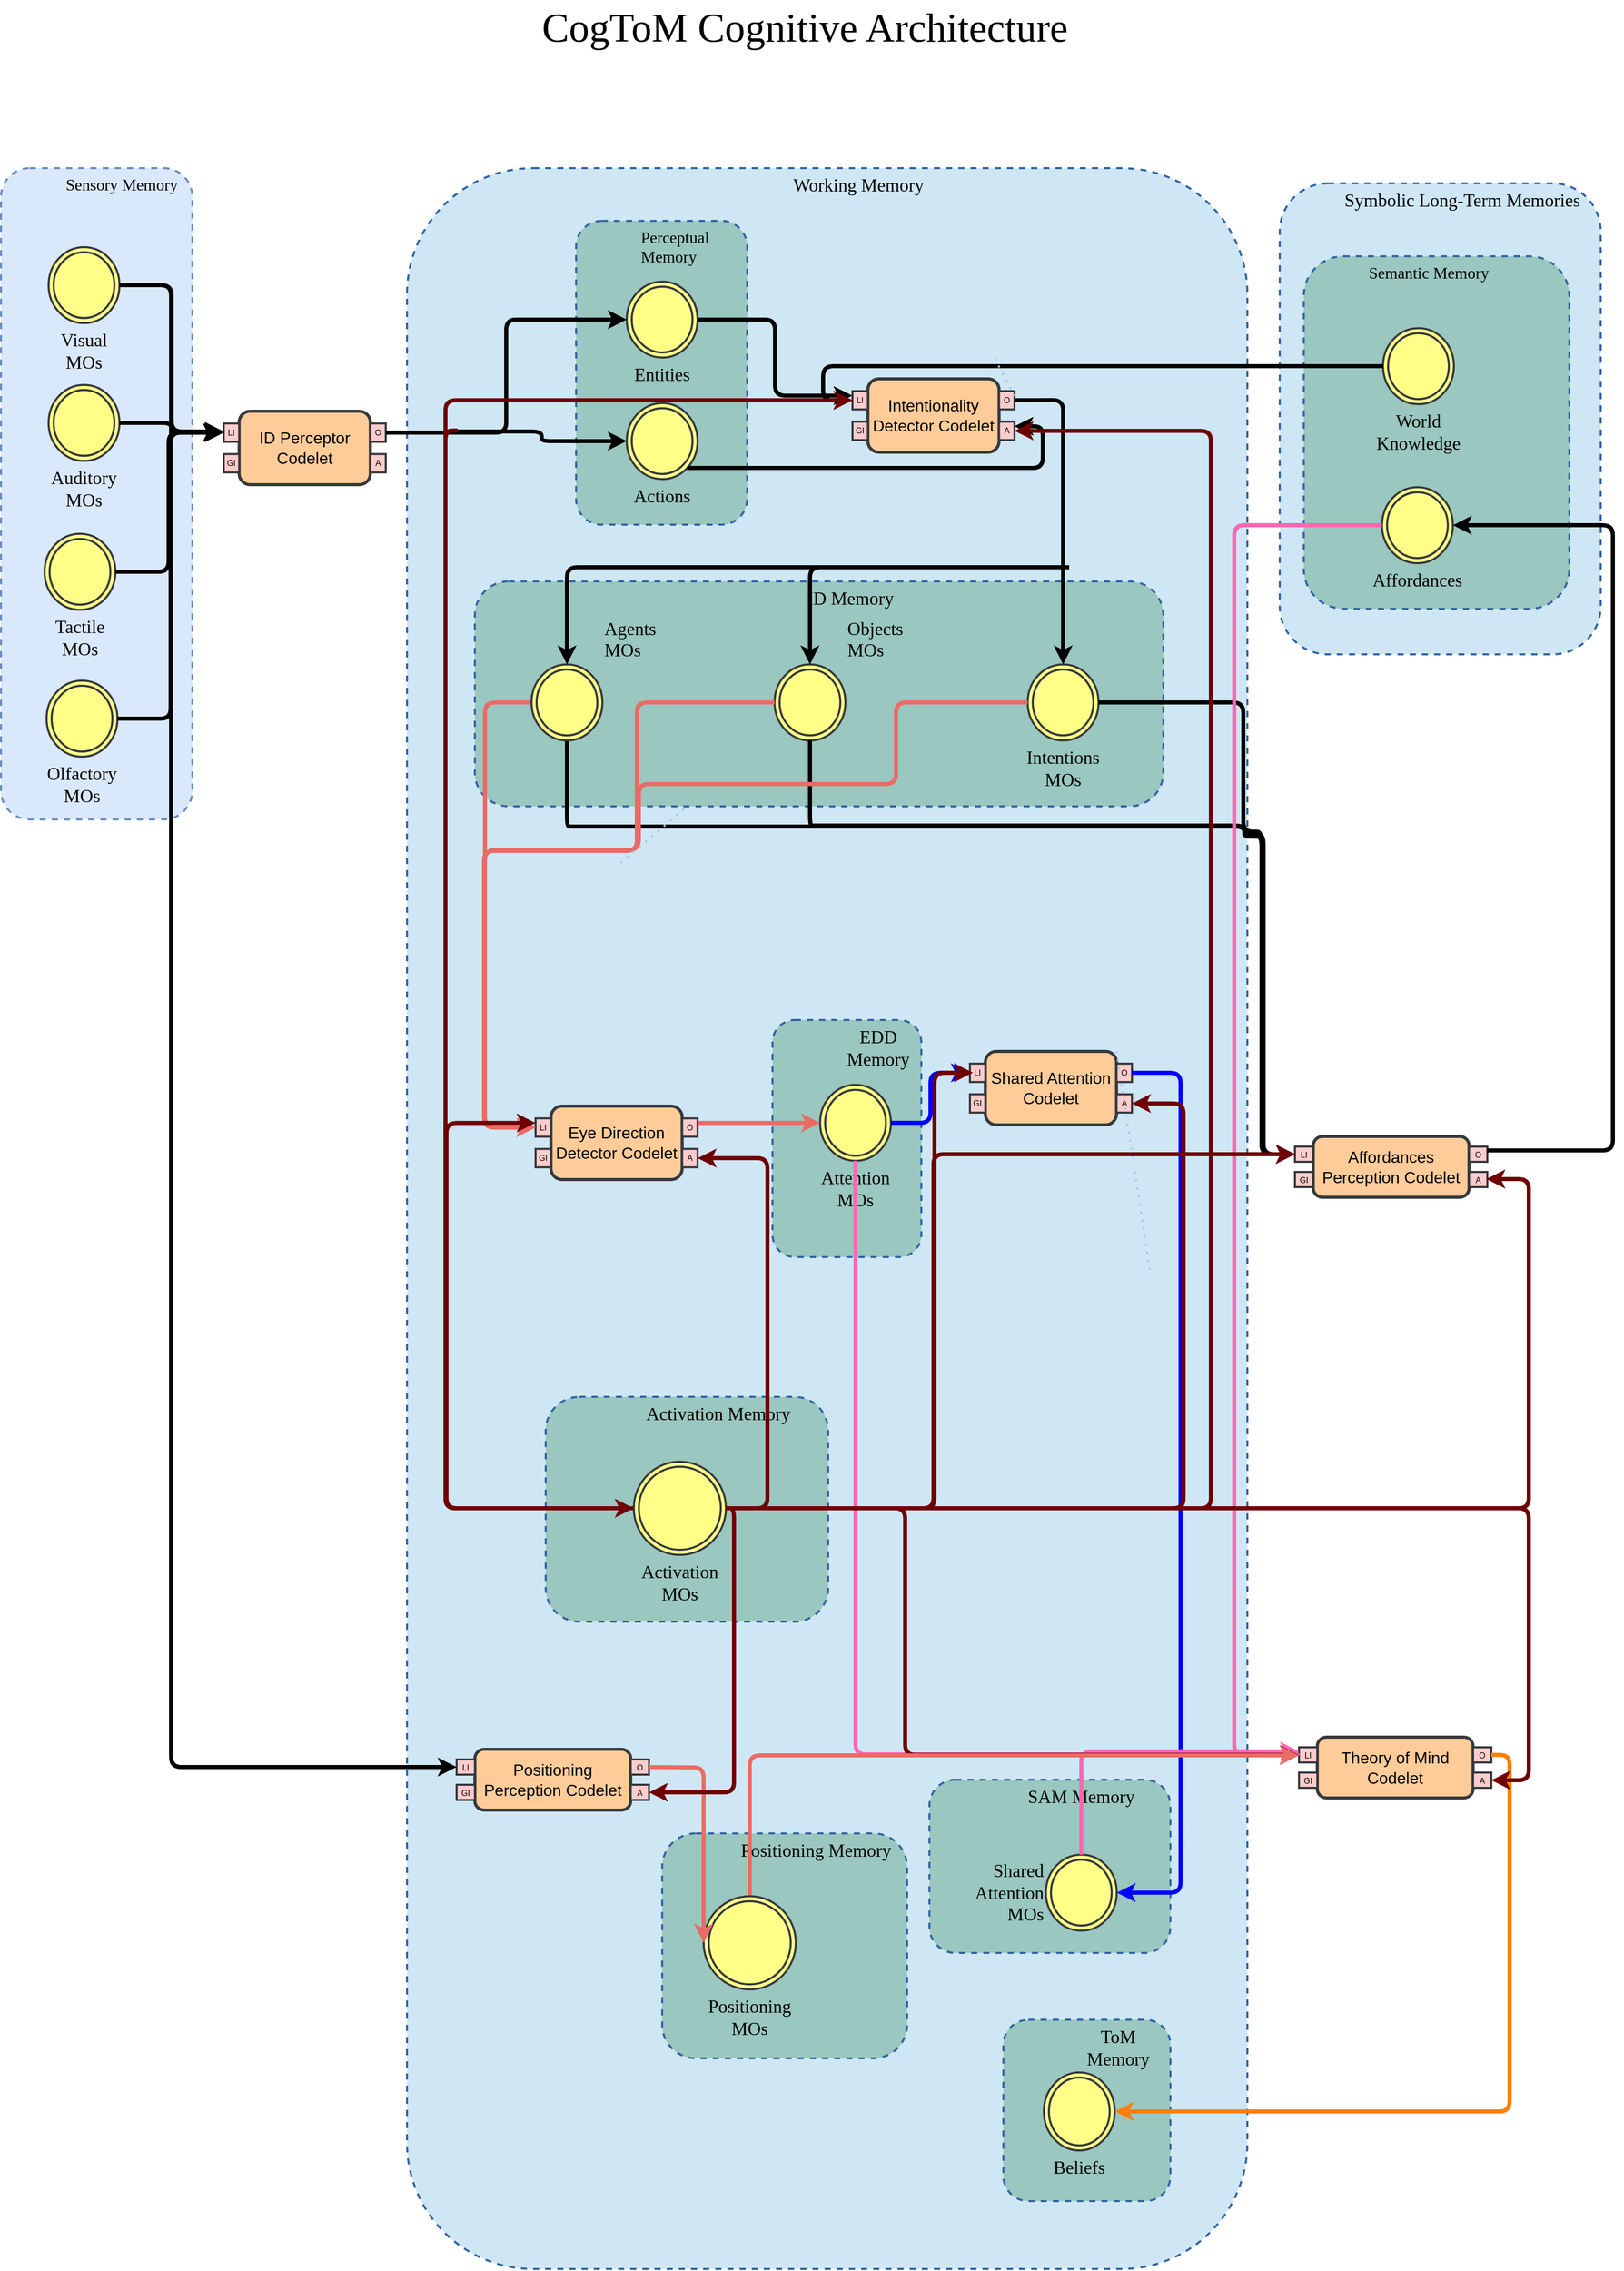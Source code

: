 <mxfile version="14.6.13" type="device" pages="4"><diagram id="mRIPwz3qSAHWKEKKZmxn" name="Architecture"><mxGraphModel dx="2052" dy="1200" grid="0" gridSize="10" guides="0" tooltips="1" connect="1" arrows="0" fold="1" page="1" pageScale="1" pageWidth="1654" pageHeight="2336" math="0" shadow="0"><root><mxCell id="0"/><mxCell id="1" parent="0"/><mxCell id="v1QiS2f4QWjaxShbj6gI-16" value="Working Memory" style="rounded=1;whiteSpace=wrap;html=1;strokeWidth=2;fillColor=#CFE7F5;dashed=1;strokeColor=#3465A4;verticalAlign=top;align=center;spacingLeft=62;fontFamily=Hack;fontSource=https%3A%2F%2Ffonts.googleapis.com%2Fcss%3Ffamily%3DHack;fontSize=18;" parent="1" vertex="1"><mxGeometry x="439" y="210" width="830" height="2074" as="geometry"/></mxCell><mxCell id="9UReONkWFCZ7l7zKVYrA-1" value="&lt;font style=&quot;font-size: 18px&quot;&gt;Positioning Memory&lt;/font&gt;" style="rounded=1;whiteSpace=wrap;html=1;strokeWidth=2;dashed=1;strokeColor=#3465A4;verticalAlign=top;align=center;spacingLeft=62;fontFamily=Hack;fontSource=https%3A%2F%2Ffonts.googleapis.com%2Fcss%3Ffamily%3DHack;fontSize=10;fillColor=#9AC7BF;" vertex="1" parent="1"><mxGeometry x="691" y="1854" width="242" height="222" as="geometry"/></mxCell><mxCell id="3_hhStYpEitWeknL2SHX-3" value="&lt;font style=&quot;font-size: 18px&quot;&gt;Activation Memory&lt;/font&gt;" style="rounded=1;whiteSpace=wrap;html=1;strokeWidth=2;dashed=1;strokeColor=#3465A4;verticalAlign=top;align=center;spacingLeft=62;fontFamily=Hack;fontSource=https%3A%2F%2Ffonts.googleapis.com%2Fcss%3Ffamily%3DHack;fontSize=10;fillColor=#9AC7BF;" parent="1" vertex="1"><mxGeometry x="576" y="1423" width="279" height="222" as="geometry"/></mxCell><mxCell id="v1QiS2f4QWjaxShbj6gI-6" value="Symbolic Long-Term Memories" style="rounded=1;whiteSpace=wrap;html=1;strokeWidth=2;fillColor=#CFE7F5;dashed=1;strokeColor=#3465A4;verticalAlign=top;align=left;spacingLeft=62;fontFamily=Hack;fontSource=https%3A%2F%2Ffonts.googleapis.com%2Fcss%3Ffamily%3DHack;fontSize=18;" parent="1" vertex="1"><mxGeometry x="1301" y="225" width="317" height="465" as="geometry"/></mxCell><mxCell id="v1QiS2f4QWjaxShbj6gI-10" value="&lt;font style=&quot;font-size: 16px&quot;&gt;Semantic Memory&lt;/font&gt;" style="rounded=1;whiteSpace=wrap;html=1;strokeWidth=2;dashed=1;strokeColor=#3465A4;verticalAlign=top;align=left;spacingLeft=62;fontFamily=Hack;fontSource=https%3A%2F%2Ffonts.googleapis.com%2Fcss%3Ffamily%3DHack;fillColor=#9AC7BF;" parent="1" vertex="1"><mxGeometry x="1324.75" y="297" width="262.25" height="348" as="geometry"/></mxCell><mxCell id="bv8eEVw2gUDDsJKhpGlW-2" value="" style="group;fontFamily=Hack;fontSource=https%3A%2F%2Ffonts.googleapis.com%2Fcss%3Ffamily%3DHack;fontSize=12;" parent="1" vertex="1" connectable="0"><mxGeometry x="879" y="418" width="160" height="72.5" as="geometry"/></mxCell><mxCell id="bv8eEVw2gUDDsJKhpGlW-3" value="&lt;font style=&quot;font-size: 16px&quot;&gt;Intentionality Detector Codelet&lt;/font&gt;" style="rounded=1;whiteSpace=wrap;html=1;strokeWidth=3;fillColor=#ffcc99;strokeColor=#36393d;" parent="bv8eEVw2gUDDsJKhpGlW-2" vertex="1"><mxGeometry x="15.211" width="129.577" height="72.5" as="geometry"/></mxCell><mxCell id="bv8eEVw2gUDDsJKhpGlW-4" value="&lt;font style=&quot;font-size: 8px;&quot;&gt;O&lt;/font&gt;" style="whiteSpace=wrap;html=1;strokeWidth=2;fillColor=#ffcccc;strokeColor=#36393d;fontSize=8;" parent="bv8eEVw2gUDDsJKhpGlW-2" vertex="1"><mxGeometry x="144.789" y="12.083" width="15.211" height="18.125" as="geometry"/></mxCell><mxCell id="bv8eEVw2gUDDsJKhpGlW-5" value="&lt;font style=&quot;font-size: 8px;&quot;&gt;A&lt;/font&gt;" style="whiteSpace=wrap;html=1;strokeWidth=2;fillColor=#ffcccc;strokeColor=#36393d;fontSize=8;" parent="bv8eEVw2gUDDsJKhpGlW-2" vertex="1"><mxGeometry x="144.789" y="42.292" width="15.211" height="18.125" as="geometry"/></mxCell><mxCell id="bv8eEVw2gUDDsJKhpGlW-6" value="&lt;font style=&quot;font-size: 8px; line-height: 120%;&quot;&gt;LI&lt;/font&gt;" style="whiteSpace=wrap;html=1;strokeWidth=2;fillColor=#ffcccc;strokeColor=#36393d;verticalAlign=middle;spacing=0;fontSize=8;" parent="bv8eEVw2gUDDsJKhpGlW-2" vertex="1"><mxGeometry y="12.083" width="15.211" height="18.125" as="geometry"/></mxCell><mxCell id="bv8eEVw2gUDDsJKhpGlW-7" value="&lt;font style=&quot;font-size: 8px;&quot;&gt;GI&lt;/font&gt;" style="whiteSpace=wrap;html=1;strokeWidth=2;fillColor=#ffcccc;strokeColor=#36393d;fontSize=8;" parent="bv8eEVw2gUDDsJKhpGlW-2" vertex="1"><mxGeometry y="42.292" width="15.211" height="18.125" as="geometry"/></mxCell><mxCell id="bv8eEVw2gUDDsJKhpGlW-13" value="&lt;font style=&quot;font-size: 18px&quot;&gt;ID Memory&lt;/font&gt;" style="rounded=1;whiteSpace=wrap;html=1;strokeWidth=2;dashed=1;strokeColor=#3465A4;verticalAlign=top;align=center;spacingLeft=62;fontFamily=Hack;fontSource=https%3A%2F%2Ffonts.googleapis.com%2Fcss%3Ffamily%3DHack;fontSize=16;fillColor=#9AC7BF;" parent="1" vertex="1"><mxGeometry x="506" y="618" width="680" height="222" as="geometry"/></mxCell><mxCell id="bv8eEVw2gUDDsJKhpGlW-33" value="&lt;font style=&quot;font-size: 18px&quot;&gt;EDD Memory&lt;/font&gt;" style="rounded=1;whiteSpace=wrap;html=1;strokeWidth=2;dashed=1;strokeColor=#3465A4;verticalAlign=top;align=center;spacingLeft=62;fontFamily=Hack;fontSource=https%3A%2F%2Ffonts.googleapis.com%2Fcss%3Ffamily%3DHack;fontSize=10;fillColor=#9AC7BF;" parent="1" vertex="1"><mxGeometry x="800" y="1051" width="147" height="234" as="geometry"/></mxCell><mxCell id="bv8eEVw2gUDDsJKhpGlW-34" value="" style="group;fontFamily=Hack;fontSource=https%3A%2F%2Ffonts.googleapis.com%2Fcss%3Ffamily%3DHack;fontSize=10;align=center;rotation=90;" parent="1" vertex="1" connectable="0"><mxGeometry x="600" y="1062" width="160" height="72.5" as="geometry"/></mxCell><mxCell id="bv8eEVw2gUDDsJKhpGlW-35" value="&lt;font style=&quot;font-size: 16px&quot;&gt;Eye Direction Detector Codelet&lt;/font&gt;" style="rounded=1;whiteSpace=wrap;html=1;strokeWidth=3;fillColor=#ffcc99;strokeColor=#36393d;" parent="bv8eEVw2gUDDsJKhpGlW-34" vertex="1"><mxGeometry x="-18.789" y="74" width="129.577" height="72.5" as="geometry"/></mxCell><mxCell id="bv8eEVw2gUDDsJKhpGlW-36" value="&lt;font style=&quot;font-size: 8px;&quot;&gt;O&lt;/font&gt;" style="whiteSpace=wrap;html=1;strokeWidth=2;fillColor=#ffcccc;strokeColor=#36393d;fontSize=8;" parent="bv8eEVw2gUDDsJKhpGlW-34" vertex="1"><mxGeometry x="110.789" y="86.083" width="15.211" height="18.125" as="geometry"/></mxCell><mxCell id="bv8eEVw2gUDDsJKhpGlW-37" value="&lt;font style=&quot;font-size: 8px;&quot;&gt;A&lt;/font&gt;" style="whiteSpace=wrap;html=1;strokeWidth=2;fillColor=#ffcccc;strokeColor=#36393d;fontSize=8;" parent="bv8eEVw2gUDDsJKhpGlW-34" vertex="1"><mxGeometry x="110.789" y="116.292" width="15.211" height="18.125" as="geometry"/></mxCell><mxCell id="bv8eEVw2gUDDsJKhpGlW-38" value="&lt;font style=&quot;font-size: 8px; line-height: 120%;&quot;&gt;LI&lt;/font&gt;" style="whiteSpace=wrap;html=1;strokeWidth=2;fillColor=#ffcccc;strokeColor=#36393d;verticalAlign=middle;spacing=0;fontSize=8;" parent="bv8eEVw2gUDDsJKhpGlW-34" vertex="1"><mxGeometry x="-34" y="86.083" width="15.211" height="18.125" as="geometry"/></mxCell><mxCell id="bv8eEVw2gUDDsJKhpGlW-39" value="&lt;font style=&quot;font-size: 8px;&quot;&gt;GI&lt;/font&gt;" style="whiteSpace=wrap;html=1;strokeWidth=2;fillColor=#ffcccc;strokeColor=#36393d;fontSize=8;" parent="bv8eEVw2gUDDsJKhpGlW-34" vertex="1"><mxGeometry x="-34" y="116.292" width="15.211" height="18.125" as="geometry"/></mxCell><mxCell id="bv8eEVw2gUDDsJKhpGlW-69" value="" style="group;fontFamily=Hack;fontSource=https%3A%2F%2Ffonts.googleapis.com%2Fcss%3Ffamily%3DHack;fontSize=12;align=left;" parent="1" vertex="1" connectable="0"><mxGeometry x="1316" y="1166" width="190" height="60" as="geometry"/></mxCell><mxCell id="bv8eEVw2gUDDsJKhpGlW-70" value="&lt;font style=&quot;font-size: 16px&quot;&gt;Affordances Perception Codelet&lt;/font&gt;" style="rounded=1;whiteSpace=wrap;html=1;strokeWidth=3;fillColor=#ffcc99;strokeColor=#36393d;" parent="bv8eEVw2gUDDsJKhpGlW-69" vertex="1"><mxGeometry x="18.063" width="153.873" height="60" as="geometry"/></mxCell><mxCell id="bv8eEVw2gUDDsJKhpGlW-71" value="&lt;font style=&quot;font-size: 8px;&quot;&gt;O&lt;/font&gt;" style="whiteSpace=wrap;html=1;strokeWidth=2;fillColor=#ffcccc;strokeColor=#36393d;fontSize=8;" parent="bv8eEVw2gUDDsJKhpGlW-69" vertex="1"><mxGeometry x="171.937" y="10.0" width="18.063" height="15" as="geometry"/></mxCell><mxCell id="bv8eEVw2gUDDsJKhpGlW-72" value="&lt;font style=&quot;font-size: 8px;&quot;&gt;A&lt;/font&gt;" style="whiteSpace=wrap;html=1;strokeWidth=2;fillColor=#ffcccc;strokeColor=#36393d;fontSize=8;" parent="bv8eEVw2gUDDsJKhpGlW-69" vertex="1"><mxGeometry x="171.937" y="35.0" width="18.063" height="15" as="geometry"/></mxCell><mxCell id="bv8eEVw2gUDDsJKhpGlW-73" value="&lt;font style=&quot;font-size: 8px; line-height: 120%;&quot;&gt;LI&lt;/font&gt;" style="whiteSpace=wrap;html=1;strokeWidth=2;fillColor=#ffcccc;strokeColor=#36393d;verticalAlign=middle;spacing=0;fontSize=8;" parent="bv8eEVw2gUDDsJKhpGlW-69" vertex="1"><mxGeometry y="10.0" width="18.063" height="15" as="geometry"/></mxCell><mxCell id="bv8eEVw2gUDDsJKhpGlW-74" value="&lt;font style=&quot;font-size: 8px;&quot;&gt;GI&lt;/font&gt;" style="whiteSpace=wrap;html=1;strokeWidth=2;fillColor=#ffcccc;strokeColor=#36393d;fontSize=8;" parent="bv8eEVw2gUDDsJKhpGlW-69" vertex="1"><mxGeometry y="35.0" width="18.063" height="15" as="geometry"/></mxCell><mxCell id="bv8eEVw2gUDDsJKhpGlW-87" value="" style="group;fontFamily=Hack;fontSource=https%3A%2F%2Ffonts.googleapis.com%2Fcss%3Ffamily%3DHack;fontSize=12;align=left;direction=west;rotation=180;" parent="1" vertex="1" connectable="0"><mxGeometry x="1320" y="1759" width="190" height="60" as="geometry"/></mxCell><mxCell id="bv8eEVw2gUDDsJKhpGlW-88" value="&lt;font style=&quot;font-size: 16px&quot;&gt;Theory of Mind Codelet&lt;/font&gt;" style="rounded=1;whiteSpace=wrap;html=1;strokeWidth=3;fillColor=#ffcc99;strokeColor=#36393d;" parent="bv8eEVw2gUDDsJKhpGlW-87" vertex="1"><mxGeometry x="18.063" width="153.873" height="60" as="geometry"/></mxCell><mxCell id="bv8eEVw2gUDDsJKhpGlW-89" value="&lt;font style=&quot;font-size: 8px;&quot;&gt;O&lt;/font&gt;" style="whiteSpace=wrap;html=1;strokeWidth=2;fillColor=#ffcccc;strokeColor=#36393d;fontSize=8;" parent="bv8eEVw2gUDDsJKhpGlW-87" vertex="1"><mxGeometry x="171.937" y="10.0" width="18.063" height="15" as="geometry"/></mxCell><mxCell id="bv8eEVw2gUDDsJKhpGlW-90" value="&lt;font style=&quot;font-size: 8px;&quot;&gt;A&lt;/font&gt;" style="whiteSpace=wrap;html=1;strokeWidth=2;fillColor=#ffcccc;strokeColor=#36393d;fontSize=8;" parent="bv8eEVw2gUDDsJKhpGlW-87" vertex="1"><mxGeometry x="171.937" y="35.0" width="18.063" height="15" as="geometry"/></mxCell><mxCell id="bv8eEVw2gUDDsJKhpGlW-91" value="&lt;font style=&quot;font-size: 8px; line-height: 120%;&quot;&gt;LI&lt;/font&gt;" style="whiteSpace=wrap;html=1;strokeWidth=2;fillColor=#ffcccc;strokeColor=#36393d;verticalAlign=middle;spacing=0;fontSize=8;" parent="bv8eEVw2gUDDsJKhpGlW-87" vertex="1"><mxGeometry y="10.0" width="18.063" height="15" as="geometry"/></mxCell><mxCell id="bv8eEVw2gUDDsJKhpGlW-92" value="&lt;font style=&quot;font-size: 8px;&quot;&gt;GI&lt;/font&gt;" style="whiteSpace=wrap;html=1;strokeWidth=2;fillColor=#ffcccc;strokeColor=#36393d;fontSize=8;" parent="bv8eEVw2gUDDsJKhpGlW-87" vertex="1"><mxGeometry y="35.0" width="18.063" height="15" as="geometry"/></mxCell><mxCell id="bv8eEVw2gUDDsJKhpGlW-111" value="&lt;font style=&quot;font-size: 40px;&quot;&gt;CogToM Cognitive Architecture&lt;/font&gt;" style="text;html=1;strokeColor=none;fillColor=none;align=center;verticalAlign=middle;whiteSpace=wrap;rounded=0;fontFamily=Hack;fontSource=https%3A%2F%2Ffonts.googleapis.com%2Fcss%3Ffamily%3DHack;fontSize=40;fontStyle=0" parent="1" vertex="1"><mxGeometry x="38" y="44" width="1588" height="54" as="geometry"/></mxCell><mxCell id="v1QiS2f4QWjaxShbj6gI-4" value="&lt;font style=&quot;font-size: 18px;&quot;&gt;Attention MOs&lt;/font&gt;" style="ellipse;shape=doubleEllipse;whiteSpace=wrap;html=1;strokeColor=#36393d;strokeWidth=2;fillColor=#ffff88;fontSize=18;align=center;verticalAlign=top;labelPosition=center;verticalLabelPosition=bottom;fontFamily=Hack;fontSource=https%3A%2F%2Ffonts.googleapis.com%2Fcss%3Ffamily%3DHack;" parent="1" vertex="1"><mxGeometry x="847" y="1115" width="70" height="75" as="geometry"/></mxCell><mxCell id="v1QiS2f4QWjaxShbj6gI-13" value="&lt;font style=&quot;font-size: 18px&quot;&gt;SAM Memory&lt;/font&gt;" style="rounded=1;whiteSpace=wrap;html=1;strokeWidth=2;dashed=1;strokeColor=#3465A4;verticalAlign=top;align=center;spacingLeft=62;fontFamily=Hack;fontSource=https%3A%2F%2Ffonts.googleapis.com%2Fcss%3Ffamily%3DHack;fontSize=10;fillColor=#9AC7BF;" parent="1" vertex="1"><mxGeometry x="955" y="1801" width="238" height="171" as="geometry"/></mxCell><mxCell id="v1QiS2f4QWjaxShbj6gI-15" value="&lt;font style=&quot;font-size: 18px;&quot;&gt;Shared Attention MOs&lt;/font&gt;" style="ellipse;shape=doubleEllipse;whiteSpace=wrap;html=1;strokeColor=#36393d;strokeWidth=2;fillColor=#ffff88;fontSize=18;align=right;verticalAlign=middle;labelPosition=left;verticalLabelPosition=middle;fontFamily=Hack;fontSource=https%3A%2F%2Ffonts.googleapis.com%2Fcss%3Ffamily%3DHack;" parent="1" vertex="1"><mxGeometry x="1070" y="1875" width="70" height="75" as="geometry"/></mxCell><mxCell id="v1QiS2f4QWjaxShbj6gI-25" value="" style="group;fontFamily=Hack;fontSource=https%3A%2F%2Ffonts.googleapis.com%2Fcss%3Ffamily%3DHack;fontSize=10;align=center;" parent="1" vertex="1" connectable="0"><mxGeometry x="995" y="1082" width="160" height="72.5" as="geometry"/></mxCell><mxCell id="v1QiS2f4QWjaxShbj6gI-26" value="&lt;font style=&quot;font-size: 16px&quot;&gt;Shared Attention Codelet&lt;/font&gt;" style="rounded=1;whiteSpace=wrap;html=1;strokeWidth=3;fillColor=#ffcc99;strokeColor=#36393d;" parent="v1QiS2f4QWjaxShbj6gI-25" vertex="1"><mxGeometry x="15.211" width="129.577" height="72.5" as="geometry"/></mxCell><mxCell id="v1QiS2f4QWjaxShbj6gI-27" value="&lt;font style=&quot;font-size: 8px;&quot;&gt;O&lt;/font&gt;" style="whiteSpace=wrap;html=1;strokeWidth=2;fillColor=#ffcccc;strokeColor=#36393d;fontSize=8;" parent="v1QiS2f4QWjaxShbj6gI-25" vertex="1"><mxGeometry x="144.789" y="12.083" width="15.211" height="18.125" as="geometry"/></mxCell><mxCell id="v1QiS2f4QWjaxShbj6gI-28" value="&lt;font style=&quot;font-size: 8px;&quot;&gt;A&lt;/font&gt;" style="whiteSpace=wrap;html=1;strokeWidth=2;fillColor=#ffcccc;strokeColor=#36393d;fontSize=8;" parent="v1QiS2f4QWjaxShbj6gI-25" vertex="1"><mxGeometry x="144.789" y="42.292" width="15.211" height="18.125" as="geometry"/></mxCell><mxCell id="v1QiS2f4QWjaxShbj6gI-29" value="&lt;font style=&quot;font-size: 8px; line-height: 120%;&quot;&gt;LI&lt;/font&gt;" style="whiteSpace=wrap;html=1;strokeWidth=2;fillColor=#ffcccc;strokeColor=#36393d;verticalAlign=middle;spacing=0;fontSize=8;" parent="v1QiS2f4QWjaxShbj6gI-25" vertex="1"><mxGeometry y="12.083" width="15.211" height="18.125" as="geometry"/></mxCell><mxCell id="v1QiS2f4QWjaxShbj6gI-30" value="&lt;font style=&quot;font-size: 8px;&quot;&gt;GI&lt;/font&gt;" style="whiteSpace=wrap;html=1;strokeWidth=2;fillColor=#ffcccc;strokeColor=#36393d;fontSize=8;" parent="v1QiS2f4QWjaxShbj6gI-25" vertex="1"><mxGeometry y="42.292" width="15.211" height="18.125" as="geometry"/></mxCell><mxCell id="v1QiS2f4QWjaxShbj6gI-70" value="" style="endArrow=none;dashed=1;html=1;dashPattern=1 3;strokeWidth=2;fontFamily=Hack;fontSource=https%3A%2F%2Ffonts.googleapis.com%2Fcss%3Ffamily%3DHack;fontSize=12;entryX=1;entryY=1;entryDx=0;entryDy=0;entryPerimeter=0;exitX=1;exitY=0;exitDx=0;exitDy=0;strokeColor=#A9C4EB;" parent="1" source="v1QiS2f4QWjaxShbj6gI-26" edge="1"><mxGeometry width="50" height="50" relative="1" as="geometry"><mxPoint x="2083" y="840" as="sourcePoint"/><mxPoint x="1173" y="1300" as="targetPoint"/></mxGeometry></mxCell><mxCell id="860b35bQt8sB9mC5zEJa-3" value="&lt;font style=&quot;font-size: 18px;&quot;&gt;Intentions MOs&lt;/font&gt;" style="ellipse;shape=doubleEllipse;whiteSpace=wrap;html=1;strokeColor=#36393d;strokeWidth=2;fillColor=#ffff88;fontSize=18;align=center;verticalAlign=top;labelPosition=center;verticalLabelPosition=bottom;fontFamily=Hack;fontSource=https%3A%2F%2Ffonts.googleapis.com%2Fcss%3Ffamily%3DHack;" parent="1" vertex="1"><mxGeometry x="1052" y="700" width="70" height="75" as="geometry"/></mxCell><mxCell id="SMVcJSPunMCQK-MZT-hE-1" value="&lt;font style=&quot;font-size: 18px&quot;&gt;ToM Memory&lt;/font&gt;" style="rounded=1;whiteSpace=wrap;html=1;strokeWidth=2;dashed=1;strokeColor=#3465A4;verticalAlign=top;align=center;spacingLeft=62;fontFamily=Hack;fontSource=https%3A%2F%2Ffonts.googleapis.com%2Fcss%3Ffamily%3DHack;fontSize=10;fillColor=#9AC7BF;" parent="1" vertex="1"><mxGeometry x="1028" y="2038" width="165" height="179" as="geometry"/></mxCell><mxCell id="bv8eEVw2gUDDsJKhpGlW-99" value="&lt;font style=&quot;font-size: 18px;&quot; data-font-src=&quot;https://fonts.googleapis.com/css?family=Hack&quot;&gt;Beliefs&lt;/font&gt;" style="ellipse;shape=doubleEllipse;whiteSpace=wrap;html=1;strokeColor=#36393d;strokeWidth=2;fillColor=#ffff88;fontSize=18;align=center;verticalAlign=top;labelPosition=center;verticalLabelPosition=bottom;fontFamily=Hack;fontSource=https%3A%2F%2Ffonts.googleapis.com%2Fcss%3Ffamily%3DHack;" parent="1" vertex="1"><mxGeometry x="1068" y="2090" width="70" height="77" as="geometry"/></mxCell><mxCell id="WXuLEj2EkfdalTSIdfuZ-1" value="&lt;font style=&quot;font-size: 16px&quot;&gt;Perceptual Memory&lt;/font&gt;" style="rounded=1;whiteSpace=wrap;html=1;strokeWidth=2;dashed=1;strokeColor=#3465A4;verticalAlign=top;align=left;spacingLeft=62;fontFamily=Hack;fontSource=https%3A%2F%2Ffonts.googleapis.com%2Fcss%3Ffamily%3DHack;fillColor=#9AC7BF;" parent="1" vertex="1"><mxGeometry x="606" y="262" width="169" height="300" as="geometry"/></mxCell><mxCell id="v1QiS2f4QWjaxShbj6gI-7" value="&lt;font style=&quot;font-size: 18px;&quot;&gt;Affordances&lt;/font&gt;" style="ellipse;shape=doubleEllipse;whiteSpace=wrap;html=1;strokeColor=#36393d;strokeWidth=2;fillColor=#ffff88;fontSize=18;align=center;verticalAlign=top;labelPosition=center;verticalLabelPosition=bottom;fontFamily=Hack;fontSource=https%3A%2F%2Ffonts.googleapis.com%2Fcss%3Ffamily%3DHack;" parent="1" vertex="1"><mxGeometry x="1402" y="525" width="70" height="75" as="geometry"/></mxCell><mxCell id="byYu77G9TewzF9rPG7M5-1" value="&lt;font style=&quot;font-size: 16px&quot;&gt;Sensory Memory&lt;/font&gt;" style="rounded=1;whiteSpace=wrap;html=1;strokeWidth=2;dashed=1;strokeColor=#6c8ebf;verticalAlign=top;align=left;spacingLeft=62;fontFamily=Hack;fontSource=https%3A%2F%2Ffonts.googleapis.com%2Fcss%3Ffamily%3DHack;fillColor=#dae8fc;" parent="1" vertex="1"><mxGeometry x="38" y="210" width="189" height="643" as="geometry"/></mxCell><mxCell id="byYu77G9TewzF9rPG7M5-2" value="&lt;font style=&quot;font-size: 18px;&quot;&gt;Visual MOs&lt;/font&gt;" style="ellipse;shape=doubleEllipse;whiteSpace=wrap;html=1;strokeColor=#36393d;strokeWidth=2;fillColor=#ffff88;fontSize=18;align=center;verticalAlign=top;labelPosition=center;verticalLabelPosition=bottom;fontFamily=Hack;fontSource=https%3A%2F%2Ffonts.googleapis.com%2Fcss%3Ffamily%3DHack;" parent="1" vertex="1"><mxGeometry x="85" y="288" width="70" height="75" as="geometry"/></mxCell><mxCell id="byYu77G9TewzF9rPG7M5-3" value="" style="group;fontFamily=Hack;fontSource=https%3A%2F%2Ffonts.googleapis.com%2Fcss%3Ffamily%3DHack;fontSize=13;" parent="1" vertex="1" connectable="0"><mxGeometry x="258" y="450" width="160" height="72.5" as="geometry"/></mxCell><mxCell id="byYu77G9TewzF9rPG7M5-4" value="&lt;font style=&quot;font-size: 16px&quot;&gt;ID Perceptor Codelet&lt;/font&gt;" style="rounded=1;whiteSpace=wrap;html=1;strokeWidth=3;fillColor=#ffcc99;strokeColor=#36393d;" parent="byYu77G9TewzF9rPG7M5-3" vertex="1"><mxGeometry x="15.211" width="129.577" height="72.5" as="geometry"/></mxCell><mxCell id="byYu77G9TewzF9rPG7M5-5" value="&lt;font style=&quot;font-size: 8px;&quot;&gt;O&lt;/font&gt;" style="whiteSpace=wrap;html=1;strokeWidth=2;fillColor=#ffcccc;strokeColor=#36393d;fontSize=8;" parent="byYu77G9TewzF9rPG7M5-3" vertex="1"><mxGeometry x="144.789" y="12.083" width="15.211" height="18.125" as="geometry"/></mxCell><mxCell id="byYu77G9TewzF9rPG7M5-6" value="&lt;font style=&quot;font-size: 8px;&quot;&gt;A&lt;/font&gt;" style="whiteSpace=wrap;html=1;strokeWidth=2;fillColor=#ffcccc;strokeColor=#36393d;fontSize=8;" parent="byYu77G9TewzF9rPG7M5-3" vertex="1"><mxGeometry x="144.789" y="42.292" width="15.211" height="18.125" as="geometry"/></mxCell><mxCell id="byYu77G9TewzF9rPG7M5-7" value="&lt;font style=&quot;font-size: 8px; line-height: 120%;&quot;&gt;LI&lt;/font&gt;" style="whiteSpace=wrap;html=1;strokeWidth=2;fillColor=#ffcccc;strokeColor=#36393d;verticalAlign=middle;spacing=0;fontSize=8;" parent="byYu77G9TewzF9rPG7M5-3" vertex="1"><mxGeometry y="12.083" width="15.211" height="18.125" as="geometry"/></mxCell><mxCell id="byYu77G9TewzF9rPG7M5-8" value="&lt;font style=&quot;font-size: 8px;&quot;&gt;GI&lt;/font&gt;" style="whiteSpace=wrap;html=1;strokeWidth=2;fillColor=#ffcccc;strokeColor=#36393d;fontSize=8;" parent="byYu77G9TewzF9rPG7M5-3" vertex="1"><mxGeometry y="42.292" width="15.211" height="18.125" as="geometry"/></mxCell><mxCell id="v1QiS2f4QWjaxShbj6gI-12" value="&lt;font style=&quot;font-size: 18px;&quot;&gt;Actions&lt;/font&gt;" style="ellipse;shape=doubleEllipse;whiteSpace=wrap;html=1;strokeColor=#36393d;strokeWidth=2;fillColor=#ffff88;fontSize=18;align=center;verticalAlign=top;labelPosition=center;verticalLabelPosition=bottom;fontFamily=Hack;fontSource=https%3A%2F%2Ffonts.googleapis.com%2Fcss%3Ffamily%3DHack;" parent="1" vertex="1"><mxGeometry x="656" y="442" width="70" height="75" as="geometry"/></mxCell><mxCell id="Ue2_CYPLc6B0Jjp0Ih11-1" value="&lt;font style=&quot;font-size: 18px;&quot;&gt;Entities&lt;/font&gt;" style="ellipse;shape=doubleEllipse;whiteSpace=wrap;html=1;strokeColor=#36393d;strokeWidth=2;fillColor=#ffff88;fontSize=18;align=center;verticalAlign=top;labelPosition=center;verticalLabelPosition=bottom;fontFamily=Hack;fontSource=https%3A%2F%2Ffonts.googleapis.com%2Fcss%3Ffamily%3DHack;" parent="1" vertex="1"><mxGeometry x="656" y="322" width="70" height="75" as="geometry"/></mxCell><mxCell id="Ue2_CYPLc6B0Jjp0Ih11-2" value="&lt;font style=&quot;font-size: 18px;&quot;&gt;Tactile MOs&lt;/font&gt;" style="ellipse;shape=doubleEllipse;whiteSpace=wrap;html=1;strokeColor=#36393d;strokeWidth=2;fillColor=#ffff88;fontSize=18;align=center;verticalAlign=top;labelPosition=center;verticalLabelPosition=bottom;fontFamily=Hack;fontSource=https%3A%2F%2Ffonts.googleapis.com%2Fcss%3Ffamily%3DHack;" parent="1" vertex="1"><mxGeometry x="81" y="571" width="70" height="75" as="geometry"/></mxCell><mxCell id="Ue2_CYPLc6B0Jjp0Ih11-3" value="&lt;font style=&quot;font-size: 18px;&quot;&gt;Auditory MOs&lt;/font&gt;" style="ellipse;shape=doubleEllipse;whiteSpace=wrap;html=1;strokeColor=#36393d;strokeWidth=2;fillColor=#ffff88;fontSize=18;align=center;verticalAlign=top;labelPosition=center;verticalLabelPosition=bottom;fontFamily=Hack;fontSource=https%3A%2F%2Ffonts.googleapis.com%2Fcss%3Ffamily%3DHack;" parent="1" vertex="1"><mxGeometry x="85" y="424" width="70" height="75" as="geometry"/></mxCell><mxCell id="Ue2_CYPLc6B0Jjp0Ih11-5" value="" style="edgeStyle=elbowEdgeStyle;elbow=horizontal;endArrow=classic;html=1;strokeWidth=4;" parent="1" source="byYu77G9TewzF9rPG7M5-2" edge="1"><mxGeometry width="50" height="50" relative="1" as="geometry"><mxPoint x="258" y="420" as="sourcePoint"/><mxPoint x="258" y="470" as="targetPoint"/></mxGeometry></mxCell><mxCell id="Ue2_CYPLc6B0Jjp0Ih11-7" value="" style="edgeStyle=elbowEdgeStyle;elbow=horizontal;endArrow=classic;html=1;strokeWidth=4;exitX=1;exitY=0.5;exitDx=0;exitDy=0;entryX=0;entryY=0.5;entryDx=0;entryDy=0;" parent="1" source="byYu77G9TewzF9rPG7M5-5" target="Ue2_CYPLc6B0Jjp0Ih11-1" edge="1"><mxGeometry width="50" height="50" relative="1" as="geometry"><mxPoint x="358" y="380" as="sourcePoint"/><mxPoint x="480" y="230" as="targetPoint"/></mxGeometry></mxCell><mxCell id="Ue2_CYPLc6B0Jjp0Ih11-8" value="" style="edgeStyle=elbowEdgeStyle;elbow=horizontal;endArrow=classic;html=1;strokeWidth=4;entryX=0;entryY=0.5;entryDx=0;entryDy=0;" parent="1" target="v1QiS2f4QWjaxShbj6gI-12" edge="1"><mxGeometry width="50" height="50" relative="1" as="geometry"><mxPoint x="488" y="470" as="sourcePoint"/><mxPoint x="428" y="600" as="targetPoint"/></mxGeometry></mxCell><mxCell id="5DfHJfhMC9E95tQKhDyP-1" value="&lt;font style=&quot;font-size: 18px;&quot;&gt;Olfactory MOs&lt;/font&gt;" style="ellipse;shape=doubleEllipse;whiteSpace=wrap;html=1;strokeColor=#36393d;strokeWidth=2;fillColor=#ffff88;fontSize=18;align=center;verticalAlign=top;labelPosition=center;verticalLabelPosition=bottom;fontFamily=Hack;fontSource=https%3A%2F%2Ffonts.googleapis.com%2Fcss%3Ffamily%3DHack;" parent="1" vertex="1"><mxGeometry x="83" y="716" width="70" height="75" as="geometry"/></mxCell><mxCell id="tObg_YkmjW6unlp8teuI-16" style="edgeStyle=orthogonalEdgeStyle;rounded=1;orthogonalLoop=1;jettySize=auto;html=1;exitX=0.5;exitY=1;exitDx=0;exitDy=0;strokeWidth=4;entryX=0;entryY=0.5;entryDx=0;entryDy=0;" parent="1" source="tObg_YkmjW6unlp8teuI-4" target="bv8eEVw2gUDDsJKhpGlW-73" edge="1"><mxGeometry relative="1" as="geometry"><mxPoint x="1448" y="662" as="targetPoint"/><Array as="points"><mxPoint x="601" y="860"/><mxPoint x="1266" y="860"/><mxPoint x="1266" y="870"/><mxPoint x="1283" y="870"/><mxPoint x="1283" y="1066"/></Array></mxGeometry></mxCell><mxCell id="tObg_YkmjW6unlp8teuI-23" style="edgeStyle=orthogonalEdgeStyle;rounded=1;orthogonalLoop=1;jettySize=auto;html=1;exitX=0;exitY=0.5;exitDx=0;exitDy=0;strokeWidth=4;strokeColor=#EA6B66;entryX=0;entryY=0.5;entryDx=0;entryDy=0;" parent="1" source="tObg_YkmjW6unlp8teuI-4" target="bv8eEVw2gUDDsJKhpGlW-38" edge="1"><mxGeometry relative="1" as="geometry"><mxPoint x="591" y="961" as="targetPoint"/><Array as="points"><mxPoint x="516" y="737"/><mxPoint x="516" y="1157"/></Array></mxGeometry></mxCell><mxCell id="tObg_YkmjW6unlp8teuI-4" value="&lt;font style=&quot;font-size: 18px;&quot;&gt;Agents MOs&lt;/font&gt;" style="ellipse;shape=doubleEllipse;whiteSpace=wrap;html=1;strokeColor=#36393d;strokeWidth=2;fillColor=#ffff88;fontSize=18;align=left;verticalAlign=bottom;labelPosition=right;verticalLabelPosition=top;fontFamily=Hack;fontSource=https%3A%2F%2Ffonts.googleapis.com%2Fcss%3Ffamily%3DHack;" parent="1" vertex="1"><mxGeometry x="562" y="700" width="70" height="75" as="geometry"/></mxCell><mxCell id="tObg_YkmjW6unlp8teuI-5" value="&lt;font style=&quot;font-size: 18px;&quot;&gt;Objects MOs&lt;/font&gt;" style="ellipse;shape=doubleEllipse;whiteSpace=wrap;html=1;strokeColor=#36393d;strokeWidth=2;fillColor=#ffff88;fontSize=18;align=left;verticalAlign=bottom;labelPosition=right;verticalLabelPosition=top;fontFamily=Hack;fontSource=https%3A%2F%2Ffonts.googleapis.com%2Fcss%3Ffamily%3DHack;" parent="1" vertex="1"><mxGeometry x="802" y="700" width="70" height="75" as="geometry"/></mxCell><mxCell id="tObg_YkmjW6unlp8teuI-8" value="" style="edgeStyle=elbowEdgeStyle;elbow=horizontal;endArrow=classic;html=1;strokeWidth=4;exitX=1;exitY=0.5;exitDx=0;exitDy=0;entryX=0;entryY=0.25;entryDx=0;entryDy=0;" parent="1" source="Ue2_CYPLc6B0Jjp0Ih11-1" target="bv8eEVw2gUDDsJKhpGlW-6" edge="1"><mxGeometry width="50" height="50" relative="1" as="geometry"><mxPoint x="1426" y="372" as="sourcePoint"/><mxPoint x="1476" y="322" as="targetPoint"/></mxGeometry></mxCell><mxCell id="tObg_YkmjW6unlp8teuI-9" value="" style="edgeStyle=elbowEdgeStyle;elbow=horizontal;endArrow=classic;html=1;strokeWidth=4;exitX=1;exitY=1;exitDx=0;exitDy=0;entryX=1;entryY=0.25;entryDx=0;entryDy=0;" parent="1" source="v1QiS2f4QWjaxShbj6gI-12" target="bv8eEVw2gUDDsJKhpGlW-5" edge="1"><mxGeometry width="50" height="50" relative="1" as="geometry"><mxPoint x="736" y="369.5" as="sourcePoint"/><mxPoint x="896" y="408.615" as="targetPoint"/><Array as="points"><mxPoint x="1067" y="526"/></Array></mxGeometry></mxCell><mxCell id="tObg_YkmjW6unlp8teuI-12" value="" style="edgeStyle=elbowEdgeStyle;elbow=vertical;endArrow=classic;html=1;strokeWidth=4;entryX=0.5;entryY=0;entryDx=0;entryDy=0;exitX=1;exitY=0.5;exitDx=0;exitDy=0;" parent="1" source="bv8eEVw2gUDDsJKhpGlW-4" target="860b35bQt8sB9mC5zEJa-3" edge="1"><mxGeometry width="50" height="50" relative="1" as="geometry"><mxPoint x="1036" y="402" as="sourcePoint"/><mxPoint x="1496" y="392" as="targetPoint"/><Array as="points"><mxPoint x="1071" y="439"/><mxPoint x="1091" y="484"/><mxPoint x="1056" y="403"/></Array></mxGeometry></mxCell><mxCell id="tObg_YkmjW6unlp8teuI-13" value="" style="edgeStyle=elbowEdgeStyle;elbow=vertical;endArrow=classic;html=1;strokeWidth=4;entryX=0.5;entryY=0;entryDx=0;entryDy=0;" parent="1" target="tObg_YkmjW6unlp8teuI-5" edge="1"><mxGeometry width="50" height="50" relative="1" as="geometry"><mxPoint x="1093" y="604" as="sourcePoint"/><mxPoint x="1581" y="641" as="targetPoint"/><Array as="points"><mxPoint x="1042" y="604"/><mxPoint x="1006" y="572"/><mxPoint x="1126" y="532"/></Array></mxGeometry></mxCell><mxCell id="tObg_YkmjW6unlp8teuI-14" value="" style="edgeStyle=elbowEdgeStyle;elbow=vertical;endArrow=classic;html=1;strokeWidth=4;entryX=0.5;entryY=0;entryDx=0;entryDy=0;" parent="1" target="tObg_YkmjW6unlp8teuI-4" edge="1"><mxGeometry width="50" height="50" relative="1" as="geometry"><mxPoint x="1091" y="604" as="sourcePoint"/><mxPoint x="851" y="682" as="targetPoint"/><Array as="points"><mxPoint x="1060" y="604"/><mxPoint x="1016" y="582"/><mxPoint x="1136" y="542"/></Array></mxGeometry></mxCell><mxCell id="tObg_YkmjW6unlp8teuI-17" style="edgeStyle=orthogonalEdgeStyle;rounded=1;orthogonalLoop=1;jettySize=auto;html=1;exitX=0.5;exitY=1;exitDx=0;exitDy=0;strokeWidth=4;entryX=0;entryY=0.5;entryDx=0;entryDy=0;" parent="1" source="tObg_YkmjW6unlp8teuI-5" target="bv8eEVw2gUDDsJKhpGlW-73" edge="1"><mxGeometry relative="1" as="geometry"><mxPoint x="611" y="757" as="sourcePoint"/><mxPoint x="1389" y="697" as="targetPoint"/><Array as="points"><mxPoint x="841" y="859"/><mxPoint x="1266" y="859"/><mxPoint x="1266" y="868"/><mxPoint x="1285" y="868"/><mxPoint x="1285" y="1066"/></Array></mxGeometry></mxCell><mxCell id="tObg_YkmjW6unlp8teuI-19" style="edgeStyle=orthogonalEdgeStyle;rounded=1;orthogonalLoop=1;jettySize=auto;html=1;strokeWidth=4;exitX=1;exitY=0.5;exitDx=0;exitDy=0;entryX=0;entryY=0.5;entryDx=0;entryDy=0;" parent="1" source="860b35bQt8sB9mC5zEJa-3" target="bv8eEVw2gUDDsJKhpGlW-73" edge="1"><mxGeometry relative="1" as="geometry"><mxPoint x="1296" y="652" as="sourcePoint"/><mxPoint x="1457" y="677" as="targetPoint"/><Array as="points"><mxPoint x="1265" y="737"/><mxPoint x="1265" y="865"/><mxPoint x="1283" y="865"/><mxPoint x="1283" y="1183"/></Array></mxGeometry></mxCell><mxCell id="tObg_YkmjW6unlp8teuI-24" style="edgeStyle=orthogonalEdgeStyle;rounded=1;orthogonalLoop=1;jettySize=auto;html=1;exitX=0;exitY=0.5;exitDx=0;exitDy=0;strokeWidth=4;entryX=0;entryY=0.5;entryDx=0;entryDy=0;strokeColor=#EA6B66;" parent="1" source="tObg_YkmjW6unlp8teuI-5" target="bv8eEVw2gUDDsJKhpGlW-38" edge="1"><mxGeometry relative="1" as="geometry"><mxPoint x="646" y="719.5" as="sourcePoint"/><mxPoint x="997" y="953.615" as="targetPoint"/><Array as="points"><mxPoint x="666" y="737"/><mxPoint x="666" y="884"/><mxPoint x="515" y="884"/><mxPoint x="515" y="1157"/></Array></mxGeometry></mxCell><mxCell id="tObg_YkmjW6unlp8teuI-26" style="edgeStyle=orthogonalEdgeStyle;rounded=1;orthogonalLoop=1;jettySize=auto;html=1;strokeWidth=4;entryX=0;entryY=0.5;entryDx=0;entryDy=0;strokeColor=#EA6B66;exitX=0;exitY=0.5;exitDx=0;exitDy=0;" parent="1" source="860b35bQt8sB9mC5zEJa-3" target="bv8eEVw2gUDDsJKhpGlW-38" edge="1"><mxGeometry relative="1" as="geometry"><mxPoint x="1059" y="712" as="sourcePoint"/><mxPoint x="636" y="975.146" as="targetPoint"/><Array as="points"><mxPoint x="922" y="737"/><mxPoint x="922" y="818"/><mxPoint x="668" y="818"/><mxPoint x="668" y="883"/><mxPoint x="516" y="883"/><mxPoint x="516" y="1157"/></Array></mxGeometry></mxCell><mxCell id="tObg_YkmjW6unlp8teuI-27" value="" style="edgeStyle=elbowEdgeStyle;elbow=horizontal;endArrow=classic;html=1;strokeColor=#EA6B66;strokeWidth=4;exitX=1;exitY=0.25;exitDx=0;exitDy=0;entryX=0;entryY=0.5;entryDx=0;entryDy=0;" parent="1" source="bv8eEVw2gUDDsJKhpGlW-36" target="v1QiS2f4QWjaxShbj6gI-4" edge="1"><mxGeometry width="50" height="50" relative="1" as="geometry"><mxPoint x="710" y="1072" as="sourcePoint"/><mxPoint x="760" y="1022" as="targetPoint"/></mxGeometry></mxCell><mxCell id="tObg_YkmjW6unlp8teuI-30" value="" style="edgeStyle=elbowEdgeStyle;elbow=horizontal;endArrow=classic;html=1;strokeColor=#0000FF;strokeWidth=4;entryX=1;entryY=0.5;entryDx=0;entryDy=0;exitX=1;exitY=0.5;exitDx=0;exitDy=0;" parent="1" source="v1QiS2f4QWjaxShbj6gI-27" target="v1QiS2f4QWjaxShbj6gI-15" edge="1"><mxGeometry width="50" height="50" relative="1" as="geometry"><mxPoint x="1331" y="1124" as="sourcePoint"/><mxPoint x="1381" y="1074" as="targetPoint"/><Array as="points"><mxPoint x="1203" y="1085"/></Array></mxGeometry></mxCell><mxCell id="tObg_YkmjW6unlp8teuI-31" value="" style="edgeStyle=elbowEdgeStyle;elbow=horizontal;endArrow=classic;html=1;strokeColor=#0000FF;strokeWidth=4;entryX=0;entryY=0.5;entryDx=0;entryDy=0;exitX=1;exitY=0.5;exitDx=0;exitDy=0;" parent="1" source="v1QiS2f4QWjaxShbj6gI-4" target="v1QiS2f4QWjaxShbj6gI-29" edge="1"><mxGeometry width="50" height="50" relative="1" as="geometry"><mxPoint x="810" y="1429" as="sourcePoint"/><mxPoint x="860" y="1379" as="targetPoint"/></mxGeometry></mxCell><mxCell id="xqxCK6N3zDOomzxHjNV0-3" value="" style="edgeStyle=elbowEdgeStyle;elbow=vertical;endArrow=classic;html=1;strokeColor=#FF66B3;strokeWidth=4;exitX=0;exitY=0.5;exitDx=0;exitDy=0;entryX=0;entryY=0.5;entryDx=0;entryDy=0;" parent="1" source="v1QiS2f4QWjaxShbj6gI-7" target="bv8eEVw2gUDDsJKhpGlW-91" edge="1"><mxGeometry width="50" height="50" relative="1" as="geometry"><mxPoint x="1473" y="651" as="sourcePoint"/><mxPoint x="1317" y="1387" as="targetPoint"/><Array as="points"><mxPoint x="1256" y="1516"/><mxPoint x="1278" y="1706"/><mxPoint x="1668" y="1171"/><mxPoint x="1801" y="755"/><mxPoint x="1418" y="892"/></Array></mxGeometry></mxCell><mxCell id="xqxCK6N3zDOomzxHjNV0-4" value="" style="edgeStyle=elbowEdgeStyle;elbow=vertical;endArrow=classic;html=1;strokeWidth=4;exitX=1;exitY=0.25;exitDx=0;exitDy=0;entryX=1;entryY=0.5;entryDx=0;entryDy=0;" parent="1" source="bv8eEVw2gUDDsJKhpGlW-71" target="v1QiS2f4QWjaxShbj6gI-7" edge="1"><mxGeometry width="50" height="50" relative="1" as="geometry"><mxPoint x="1447" y="735" as="sourcePoint"/><mxPoint x="1549" y="451" as="targetPoint"/><Array as="points"><mxPoint x="1630" y="887"/><mxPoint x="1543" y="547"/><mxPoint x="1651" y="547"/><mxPoint x="1613" y="473"/><mxPoint x="1639" y="713"/><mxPoint x="1566" y="569"/><mxPoint x="1686" y="543"/></Array></mxGeometry></mxCell><mxCell id="xqxCK6N3zDOomzxHjNV0-5" value="" style="edgeStyle=elbowEdgeStyle;elbow=vertical;endArrow=classic;html=1;strokeColor=#FF66B3;strokeWidth=4;entryX=0;entryY=0.25;entryDx=0;entryDy=0;" parent="1" source="v1QiS2f4QWjaxShbj6gI-15" target="bv8eEVw2gUDDsJKhpGlW-91" edge="1"><mxGeometry width="50" height="50" relative="1" as="geometry"><mxPoint x="1472" y="988" as="sourcePoint"/><mxPoint x="1310" y="1756" as="targetPoint"/><Array as="points"><mxPoint x="1240" y="1773"/><mxPoint x="1218" y="1756"/><mxPoint x="1278" y="1728"/><mxPoint x="1237" y="1777"/><mxPoint x="1223" y="1687"/><mxPoint x="1204" y="1335"/><mxPoint x="1428" y="902"/></Array></mxGeometry></mxCell><mxCell id="xqxCK6N3zDOomzxHjNV0-6" value="" style="edgeStyle=elbowEdgeStyle;elbow=vertical;endArrow=classic;html=1;strokeColor=#FF66B3;strokeWidth=4;" parent="1" source="v1QiS2f4QWjaxShbj6gI-4" edge="1"><mxGeometry width="50" height="50" relative="1" as="geometry"><mxPoint x="1075.0" y="1312" as="sourcePoint"/><mxPoint x="1322" y="1776" as="targetPoint"/><Array as="points"><mxPoint x="1228" y="1776"/><mxPoint x="1256" y="1668"/><mxPoint x="1170" y="1782"/><mxPoint x="1227" y="1700"/><mxPoint x="1184" y="1777"/><mxPoint x="1233" y="1349"/><mxPoint x="982" y="1373"/><mxPoint x="1330" y="1333"/><mxPoint x="1005" y="1383"/><mxPoint x="1203" y="1329"/><mxPoint x="1204" y="1324"/><mxPoint x="1238" y="1316"/><mxPoint x="1214" y="1345"/><mxPoint x="1438" y="912"/></Array></mxGeometry></mxCell><mxCell id="xqxCK6N3zDOomzxHjNV0-7" value="" style="edgeStyle=elbowEdgeStyle;elbow=vertical;endArrow=classic;html=1;strokeWidth=4;strokeColor=#FF8000;exitX=1;exitY=0.5;exitDx=0;exitDy=0;" parent="1" source="bv8eEVw2gUDDsJKhpGlW-89" target="bv8eEVw2gUDDsJKhpGlW-99" edge="1"><mxGeometry width="50" height="50" relative="1" as="geometry"><mxPoint x="1408" y="1852" as="sourcePoint"/><mxPoint x="1458" y="1802" as="targetPoint"/><Array as="points"><mxPoint x="1528" y="1871"/><mxPoint x="1544" y="1759"/></Array></mxGeometry></mxCell><mxCell id="9MRPQYHJThOp79YoatS1-1" value="&lt;font style=&quot;font-size: 18px;&quot;&gt;World Knowledge&lt;/font&gt;" style="ellipse;shape=doubleEllipse;whiteSpace=wrap;html=1;strokeColor=#36393d;strokeWidth=2;fillColor=#ffff88;fontSize=18;align=center;verticalAlign=top;labelPosition=center;verticalLabelPosition=bottom;fontFamily=Hack;fontSource=https%3A%2F%2Ffonts.googleapis.com%2Fcss%3Ffamily%3DHack;" parent="1" vertex="1"><mxGeometry x="1403" y="368" width="70" height="75" as="geometry"/></mxCell><mxCell id="9MRPQYHJThOp79YoatS1-2" value="" style="edgeStyle=elbowEdgeStyle;elbow=horizontal;endArrow=classic;html=1;strokeWidth=4;exitX=1;exitY=0.5;exitDx=0;exitDy=0;entryX=0;entryY=0.5;entryDx=0;entryDy=0;" parent="1" source="Ue2_CYPLc6B0Jjp0Ih11-3" target="byYu77G9TewzF9rPG7M5-7" edge="1"><mxGeometry width="50" height="50" relative="1" as="geometry"><mxPoint x="168" y="307.5" as="sourcePoint"/><mxPoint x="268" y="480" as="targetPoint"/></mxGeometry></mxCell><mxCell id="9MRPQYHJThOp79YoatS1-3" value="" style="edgeStyle=elbowEdgeStyle;elbow=horizontal;endArrow=classic;html=1;strokeWidth=4;exitX=1;exitY=0.5;exitDx=0;exitDy=0;" parent="1" source="Ue2_CYPLc6B0Jjp0Ih11-2" edge="1"><mxGeometry width="50" height="50" relative="1" as="geometry"><mxPoint x="178" y="317.5" as="sourcePoint"/><mxPoint x="256" y="471" as="targetPoint"/></mxGeometry></mxCell><mxCell id="9MRPQYHJThOp79YoatS1-4" value="" style="edgeStyle=elbowEdgeStyle;elbow=horizontal;endArrow=classic;html=1;strokeWidth=4;exitX=1;exitY=0.5;exitDx=0;exitDy=0;entryX=0;entryY=0.5;entryDx=0;entryDy=0;" parent="1" source="5DfHJfhMC9E95tQKhDyP-1" target="byYu77G9TewzF9rPG7M5-7" edge="1"><mxGeometry width="50" height="50" relative="1" as="geometry"><mxPoint x="188" y="327.5" as="sourcePoint"/><mxPoint x="288" y="500" as="targetPoint"/></mxGeometry></mxCell><mxCell id="9MRPQYHJThOp79YoatS1-5" value="" style="edgeStyle=elbowEdgeStyle;elbow=vertical;endArrow=classic;html=1;strokeWidth=4;exitX=0;exitY=0.5;exitDx=0;exitDy=0;entryX=0;entryY=0.5;entryDx=0;entryDy=0;" parent="1" source="9MRPQYHJThOp79YoatS1-1" target="bv8eEVw2gUDDsJKhpGlW-6" edge="1"><mxGeometry width="50" height="50" relative="1" as="geometry"><mxPoint x="1380" y="488.25" as="sourcePoint"/><mxPoint x="864" y="404" as="targetPoint"/><Array as="points"><mxPoint x="850" y="405"/><mxPoint x="1003" y="379"/><mxPoint x="827" y="368"/><mxPoint x="1588" y="350"/><mxPoint x="997" y="251"/><mxPoint x="1165" y="223"/><mxPoint x="1439" y="247.5"/><mxPoint x="1465" y="487.5"/><mxPoint x="1392" y="343.5"/><mxPoint x="1512" y="317.5"/></Array></mxGeometry></mxCell><mxCell id="9MRPQYHJThOp79YoatS1-6" value="" style="endArrow=none;dashed=1;html=1;dashPattern=1 3;strokeWidth=2;fontFamily=Hack;fontSource=https%3A%2F%2Ffonts.googleapis.com%2Fcss%3Ffamily%3DHack;fontSize=12;entryX=1;entryY=0.25;entryDx=0;entryDy=0;strokeColor=#A9C4EB;exitX=0.5;exitY=1;exitDx=0;exitDy=0;exitPerimeter=0;" parent="1" target="bv8eEVw2gUDDsJKhpGlW-4" edge="1"><mxGeometry width="50" height="50" relative="1" as="geometry"><mxPoint x="1019.5" y="398" as="sourcePoint"/><mxPoint x="1392.063" y="770" as="targetPoint"/></mxGeometry></mxCell><mxCell id="3_hhStYpEitWeknL2SHX-4" value="" style="edgeStyle=elbowEdgeStyle;elbow=horizontal;endArrow=classic;html=1;fontFamily=Hack;fontSource=https%3A%2F%2Ffonts.googleapis.com%2Fcss%3Ffamily%3DHack;fontSize=12;strokeColor=#6F0000;fillColor=#a20025;strokeWidth=4;entryX=0;entryY=0.5;entryDx=0;entryDy=0;" parent="1" target="3_hhStYpEitWeknL2SHX-2" edge="1"><mxGeometry width="50" height="50" relative="1" as="geometry"><mxPoint x="489" y="469" as="sourcePoint"/><mxPoint x="251" y="997" as="targetPoint"/><Array as="points"><mxPoint x="477" y="915"/><mxPoint x="583" y="839"/></Array></mxGeometry></mxCell><mxCell id="3_hhStYpEitWeknL2SHX-5" value="" style="edgeStyle=elbowEdgeStyle;elbow=horizontal;endArrow=classic;html=1;fontFamily=Hack;fontSource=https%3A%2F%2Ffonts.googleapis.com%2Fcss%3Ffamily%3DHack;fontSize=12;strokeColor=#6F0000;fillColor=#a20025;strokeWidth=4;exitX=1;exitY=0.5;exitDx=0;exitDy=0;entryX=1;entryY=0.5;entryDx=0;entryDy=0;" parent="1" source="3_hhStYpEitWeknL2SHX-2" target="bv8eEVw2gUDDsJKhpGlW-37" edge="1"><mxGeometry width="50" height="50" relative="1" as="geometry"><mxPoint x="103" y="649" as="sourcePoint"/><mxPoint x="723" y="1188" as="targetPoint"/><Array as="points"><mxPoint x="795" y="1288"/><mxPoint x="768" y="1256"/></Array></mxGeometry></mxCell><mxCell id="3_hhStYpEitWeknL2SHX-6" value="" style="edgeStyle=elbowEdgeStyle;elbow=horizontal;endArrow=classic;html=1;fontFamily=Hack;fontSource=https%3A%2F%2Ffonts.googleapis.com%2Fcss%3Ffamily%3DHack;fontSize=12;strokeColor=#6F0000;fillColor=#a20025;strokeWidth=4;entryX=1;entryY=0.5;entryDx=0;entryDy=0;exitX=1;exitY=0.5;exitDx=0;exitDy=0;" parent="1" source="3_hhStYpEitWeknL2SHX-2" target="v1QiS2f4QWjaxShbj6gI-28" edge="1"><mxGeometry width="50" height="50" relative="1" as="geometry"><mxPoint x="632" y="1319" as="sourcePoint"/><mxPoint x="103" y="1343" as="targetPoint"/><Array as="points"><mxPoint x="1206" y="1232"/><mxPoint x="632" y="1300"/><mxPoint x="1178" y="1213"/><mxPoint x="837" y="1276"/></Array></mxGeometry></mxCell><mxCell id="3_hhStYpEitWeknL2SHX-7" value="" style="edgeStyle=elbowEdgeStyle;elbow=horizontal;endArrow=classic;html=1;fontFamily=Hack;fontSource=https%3A%2F%2Ffonts.googleapis.com%2Fcss%3Ffamily%3DHack;fontSize=12;strokeColor=#6F0000;fillColor=#a20025;strokeWidth=4;entryX=0;entryY=0.25;entryDx=0;entryDy=0;" parent="1" source="3_hhStYpEitWeknL2SHX-2" target="bv8eEVw2gUDDsJKhpGlW-38" edge="1"><mxGeometry width="50" height="50" relative="1" as="geometry"><mxPoint x="608" y="1370" as="sourcePoint"/><mxPoint x="765" y="1124" as="targetPoint"/><Array as="points"><mxPoint x="478" y="1313"/><mxPoint x="512" y="1236"/><mxPoint x="778" y="1266"/></Array></mxGeometry></mxCell><mxCell id="3_hhStYpEitWeknL2SHX-8" value="" style="edgeStyle=elbowEdgeStyle;elbow=horizontal;endArrow=classic;html=1;fontFamily=Hack;fontSource=https%3A%2F%2Ffonts.googleapis.com%2Fcss%3Ffamily%3DHack;fontSize=12;strokeColor=#6F0000;fillColor=#a20025;strokeWidth=4;exitX=1;exitY=0.5;exitDx=0;exitDy=0;" parent="1" source="3_hhStYpEitWeknL2SHX-2" edge="1"><mxGeometry width="50" height="50" relative="1" as="geometry"><mxPoint x="640" y="1320" as="sourcePoint"/><mxPoint x="998" y="1103" as="targetPoint"/><Array as="points"><mxPoint x="960" y="1220"/><mxPoint x="966" y="1466"/><mxPoint x="966" y="1250"/><mxPoint x="656" y="1351"/><mxPoint x="463" y="1506.39"/></Array></mxGeometry></mxCell><mxCell id="3_hhStYpEitWeknL2SHX-9" value="" style="edgeStyle=elbowEdgeStyle;elbow=horizontal;endArrow=classic;html=1;fontFamily=Hack;fontSource=https%3A%2F%2Ffonts.googleapis.com%2Fcss%3Ffamily%3DHack;fontSize=12;strokeColor=#6F0000;fillColor=#a20025;strokeWidth=4;exitX=1;exitY=0.5;exitDx=0;exitDy=0;entryX=0;entryY=0.5;entryDx=0;entryDy=0;" parent="1" source="3_hhStYpEitWeknL2SHX-2" target="bv8eEVw2gUDDsJKhpGlW-91" edge="1"><mxGeometry width="50" height="50" relative="1" as="geometry"><mxPoint x="708.0" y="1244.5" as="sourcePoint"/><mxPoint x="1373" y="1333" as="targetPoint"/><Array as="points"><mxPoint x="931" y="1497"/><mxPoint x="863" y="1490"/><mxPoint x="1267" y="1372"/><mxPoint x="794" y="1373"/><mxPoint x="1242" y="1124"/><mxPoint x="668" y="1192"/><mxPoint x="1214" y="1105"/><mxPoint x="873" y="1168"/></Array></mxGeometry></mxCell><mxCell id="3_hhStYpEitWeknL2SHX-10" value="" style="edgeStyle=elbowEdgeStyle;elbow=horizontal;endArrow=classic;html=1;fontFamily=Hack;fontSource=https%3A%2F%2Ffonts.googleapis.com%2Fcss%3Ffamily%3DHack;fontSize=12;strokeColor=#6F0000;fillColor=#a20025;strokeWidth=4;exitX=1;exitY=0.5;exitDx=0;exitDy=0;entryX=1;entryY=0.5;entryDx=0;entryDy=0;" parent="1" source="3_hhStYpEitWeknL2SHX-2" target="bv8eEVw2gUDDsJKhpGlW-90" edge="1"><mxGeometry width="50" height="50" relative="1" as="geometry"><mxPoint x="697.777" y="1270.986" as="sourcePoint"/><mxPoint x="1329" y="1344" as="targetPoint"/><Array as="points"><mxPoint x="1547" y="1735"/><mxPoint x="770" y="1538"/><mxPoint x="1532" y="1280"/><mxPoint x="1166" y="1400"/><mxPoint x="1277" y="1382"/><mxPoint x="804" y="1383"/><mxPoint x="1252" y="1134"/><mxPoint x="678" y="1202"/><mxPoint x="1224" y="1115"/><mxPoint x="883" y="1178"/></Array></mxGeometry></mxCell><mxCell id="_rT6srTTpsWCOFaNRsuI-1" value="" style="edgeStyle=elbowEdgeStyle;elbow=horizontal;endArrow=classic;html=1;fontFamily=Hack;fontSource=https%3A%2F%2Ffonts.googleapis.com%2Fcss%3Ffamily%3DHack;fontSize=12;strokeColor=#6F0000;fillColor=#a20025;strokeWidth=4;entryX=0.945;entryY=0.467;entryDx=0;entryDy=0;exitX=1;exitY=0.5;exitDx=0;exitDy=0;entryPerimeter=0;" parent="1" source="3_hhStYpEitWeknL2SHX-2" target="bv8eEVw2gUDDsJKhpGlW-72" edge="1"><mxGeometry width="50" height="50" relative="1" as="geometry"><mxPoint x="1082" y="1172.15" as="sourcePoint"/><mxPoint x="1573.0" y="946.004" as="targetPoint"/><Array as="points"><mxPoint x="1547" y="1385"/><mxPoint x="1624" y="1044.65"/><mxPoint x="1050" y="1112.65"/><mxPoint x="1596" y="1025.65"/><mxPoint x="1255" y="1088.65"/></Array></mxGeometry></mxCell><mxCell id="_rT6srTTpsWCOFaNRsuI-2" value="" style="edgeStyle=elbowEdgeStyle;elbow=horizontal;endArrow=classic;html=1;fontFamily=Hack;fontSource=https%3A%2F%2Ffonts.googleapis.com%2Fcss%3Ffamily%3DHack;fontSize=12;strokeColor=#6F0000;fillColor=#a20025;strokeWidth=4;exitX=1;exitY=0.5;exitDx=0;exitDy=0;entryX=0;entryY=0.5;entryDx=0;entryDy=0;" parent="1" source="3_hhStYpEitWeknL2SHX-2" target="bv8eEVw2gUDDsJKhpGlW-73" edge="1"><mxGeometry width="50" height="50" relative="1" as="geometry"><mxPoint x="639" y="1332" as="sourcePoint"/><mxPoint x="1423" y="795" as="targetPoint"/><Array as="points"><mxPoint x="959" y="1276"/><mxPoint x="664" y="1209"/><mxPoint x="1269" y="1099"/><mxPoint x="1261" y="1099"/><mxPoint x="976" y="1476"/><mxPoint x="976" y="1260"/><mxPoint x="666" y="1361"/><mxPoint x="473" y="1516.39"/></Array></mxGeometry></mxCell><mxCell id="IbQplqp3NYog-y3zpGvk-1" value="" style="edgeStyle=elbowEdgeStyle;elbow=horizontal;endArrow=classic;html=1;fontFamily=Hack;fontSource=https%3A%2F%2Ffonts.googleapis.com%2Fcss%3Ffamily%3DHack;fontSize=12;strokeColor=#6F0000;fillColor=#a20025;strokeWidth=4;exitX=1;exitY=0.5;exitDx=0;exitDy=0;entryX=1;entryY=0.5;entryDx=0;entryDy=0;" parent="1" source="3_hhStYpEitWeknL2SHX-2" target="bv8eEVw2gUDDsJKhpGlW-5" edge="1"><mxGeometry width="50" height="50" relative="1" as="geometry"><mxPoint x="699" y="1196.0" as="sourcePoint"/><mxPoint x="867" y="437" as="targetPoint"/><Array as="points"><mxPoint x="1233" y="1190"/><mxPoint x="1233" y="596"/><mxPoint x="795" y="836"/><mxPoint x="1012" y="1368"/><mxPoint x="1012" y="1152"/><mxPoint x="702" y="1253"/><mxPoint x="509" y="1408.39"/></Array></mxGeometry></mxCell><mxCell id="IbQplqp3NYog-y3zpGvk-2" value="" style="edgeStyle=elbowEdgeStyle;elbow=horizontal;endArrow=classic;html=1;fontFamily=Hack;fontSource=https%3A%2F%2Ffonts.googleapis.com%2Fcss%3Ffamily%3DHack;fontSize=12;strokeColor=#6F0000;fillColor=#a20025;strokeWidth=4;entryX=0;entryY=0.5;entryDx=0;entryDy=0;exitX=0;exitY=0.5;exitDx=0;exitDy=0;" parent="1" source="3_hhStYpEitWeknL2SHX-2" target="bv8eEVw2gUDDsJKhpGlW-6" edge="1"><mxGeometry width="50" height="50" relative="1" as="geometry"><mxPoint x="622" y="1531" as="sourcePoint"/><mxPoint x="876" y="439" as="targetPoint"/><Array as="points"><mxPoint x="477" y="1280"/><mxPoint x="460" y="558"/><mxPoint x="548" y="1128"/><mxPoint x="814" y="1158"/></Array></mxGeometry></mxCell><mxCell id="3_hhStYpEitWeknL2SHX-2" value="&lt;font style=&quot;font-size: 18px;&quot;&gt;Activation MOs&lt;/font&gt;" style="ellipse;shape=doubleEllipse;whiteSpace=wrap;html=1;strokeColor=#36393d;strokeWidth=2;fillColor=#ffff88;fontSize=18;align=center;verticalAlign=top;labelPosition=center;verticalLabelPosition=bottom;fontFamily=Hack;fontSource=https%3A%2F%2Ffonts.googleapis.com%2Fcss%3Ffamily%3DHack;" parent="1" vertex="1"><mxGeometry x="663" y="1487" width="91" height="92" as="geometry"/></mxCell><mxCell id="HdyW660RNHBWURiY7Jol-2" value="" style="endArrow=none;dashed=1;html=1;dashPattern=1 3;strokeWidth=2;fontFamily=Hack;fontSource=https%3A%2F%2Ffonts.googleapis.com%2Fcss%3Ffamily%3DHack;fontSize=12;entryX=0;entryY=0.5;entryDx=0;entryDy=0;exitX=0;exitY=0;exitDx=200;exitDy=51.75;exitPerimeter=0;strokeColor=#A9C4EB;" parent="1" target="v1QiS2f4QWjaxShbj6gI-13" edge="1"><mxGeometry width="50" height="50" relative="1" as="geometry"><mxPoint x="965" y="1907.75" as="sourcePoint"/><mxPoint x="462.9" y="1745.033" as="targetPoint"/></mxGeometry></mxCell><mxCell id="HdyW660RNHBWURiY7Jol-3" value="" style="endArrow=none;dashed=1;html=1;dashPattern=1 3;strokeWidth=2;fontFamily=Hack;fontSource=https%3A%2F%2Ffonts.googleapis.com%2Fcss%3Ffamily%3DHack;fontSize=12;exitX=0.5;exitY=0;exitDx=0;exitDy=0;exitPerimeter=0;strokeColor=#A9C4EB;" parent="1" target="bv8eEVw2gUDDsJKhpGlW-13" edge="1"><mxGeometry width="50" height="50" relative="1" as="geometry"><mxPoint x="650" y="896" as="sourcePoint"/><mxPoint x="701.9" y="1105.033" as="targetPoint"/></mxGeometry></mxCell><mxCell id="GVbN6t9VdEUEDl74nbia-1" value="" style="group;fontFamily=Hack;fontSource=https%3A%2F%2Ffonts.googleapis.com%2Fcss%3Ffamily%3DHack;fontSize=12;align=left;" vertex="1" connectable="0" parent="1"><mxGeometry x="488" y="1771" width="190" height="60" as="geometry"/></mxCell><mxCell id="GVbN6t9VdEUEDl74nbia-2" value="&lt;font style=&quot;font-size: 16px&quot;&gt;Positioning Perception Codelet&lt;/font&gt;" style="rounded=1;whiteSpace=wrap;html=1;strokeWidth=3;fillColor=#ffcc99;strokeColor=#36393d;" vertex="1" parent="GVbN6t9VdEUEDl74nbia-1"><mxGeometry x="18.063" width="153.873" height="60" as="geometry"/></mxCell><mxCell id="GVbN6t9VdEUEDl74nbia-3" value="&lt;font style=&quot;font-size: 8px;&quot;&gt;O&lt;/font&gt;" style="whiteSpace=wrap;html=1;strokeWidth=2;fillColor=#ffcccc;strokeColor=#36393d;fontSize=8;" vertex="1" parent="GVbN6t9VdEUEDl74nbia-1"><mxGeometry x="171.937" y="10.0" width="18.063" height="15" as="geometry"/></mxCell><mxCell id="GVbN6t9VdEUEDl74nbia-4" value="&lt;font style=&quot;font-size: 8px;&quot;&gt;A&lt;/font&gt;" style="whiteSpace=wrap;html=1;strokeWidth=2;fillColor=#ffcccc;strokeColor=#36393d;fontSize=8;" vertex="1" parent="GVbN6t9VdEUEDl74nbia-1"><mxGeometry x="171.937" y="35.0" width="18.063" height="15" as="geometry"/></mxCell><mxCell id="GVbN6t9VdEUEDl74nbia-5" value="&lt;font style=&quot;font-size: 8px; line-height: 120%;&quot;&gt;LI&lt;/font&gt;" style="whiteSpace=wrap;html=1;strokeWidth=2;fillColor=#ffcccc;strokeColor=#36393d;verticalAlign=middle;spacing=0;fontSize=8;" vertex="1" parent="GVbN6t9VdEUEDl74nbia-1"><mxGeometry y="10.0" width="18.063" height="15" as="geometry"/></mxCell><mxCell id="GVbN6t9VdEUEDl74nbia-6" value="&lt;font style=&quot;font-size: 8px;&quot;&gt;GI&lt;/font&gt;" style="whiteSpace=wrap;html=1;strokeWidth=2;fillColor=#ffcccc;strokeColor=#36393d;fontSize=8;" vertex="1" parent="GVbN6t9VdEUEDl74nbia-1"><mxGeometry y="35.0" width="18.063" height="15" as="geometry"/></mxCell><mxCell id="GVbN6t9VdEUEDl74nbia-7" value="" style="edgeStyle=elbowEdgeStyle;elbow=horizontal;endArrow=classic;html=1;strokeWidth=4;entryX=0;entryY=0.5;entryDx=0;entryDy=0;exitX=1;exitY=0.5;exitDx=0;exitDy=0;" edge="1" parent="1" source="byYu77G9TewzF9rPG7M5-2" target="GVbN6t9VdEUEDl74nbia-5"><mxGeometry width="50" height="50" relative="1" as="geometry"><mxPoint x="203" y="751" as="sourcePoint"/><mxPoint x="327" y="772.996" as="targetPoint"/><Array as="points"><mxPoint x="206" y="703"/></Array></mxGeometry></mxCell><mxCell id="GVbN6t9VdEUEDl74nbia-8" value="" style="edgeStyle=elbowEdgeStyle;elbow=vertical;endArrow=classic;html=1;strokeWidth=4;strokeColor=#EA6B66;entryX=0;entryY=0.5;entryDx=0;entryDy=0;exitX=0.5;exitY=0;exitDx=0;exitDy=0;" edge="1" parent="1" source="9UReONkWFCZ7l7zKVYrA-2" target="bv8eEVw2gUDDsJKhpGlW-91"><mxGeometry width="50" height="50" relative="1" as="geometry"><mxPoint x="726" y="1972" as="sourcePoint"/><mxPoint x="1310" y="1747" as="targetPoint"/><Array as="points"><mxPoint x="1268" y="1777"/><mxPoint x="881" y="2015"/><mxPoint x="788" y="1740"/><mxPoint x="1255" y="1777"/><mxPoint x="1046" y="1788"/><mxPoint x="581" y="1970"/><mxPoint x="609" y="1862"/><mxPoint x="523" y="1976"/><mxPoint x="580" y="1894"/><mxPoint x="537" y="1971"/><mxPoint x="586" y="1543"/><mxPoint x="335" y="1567"/><mxPoint x="683" y="1527"/><mxPoint x="358" y="1577"/><mxPoint x="556" y="1523"/><mxPoint x="557" y="1518"/><mxPoint x="591" y="1510"/><mxPoint x="567" y="1539"/><mxPoint x="791" y="1106"/></Array></mxGeometry></mxCell><mxCell id="9UReONkWFCZ7l7zKVYrA-2" value="&lt;font style=&quot;font-size: 18px&quot;&gt;Positioning MOs&lt;/font&gt;" style="ellipse;shape=doubleEllipse;whiteSpace=wrap;html=1;strokeColor=#36393d;strokeWidth=2;fillColor=#ffff88;fontSize=18;align=center;verticalAlign=top;labelPosition=center;verticalLabelPosition=bottom;fontFamily=Hack;fontSource=https%3A%2F%2Ffonts.googleapis.com%2Fcss%3Ffamily%3DHack;" vertex="1" parent="1"><mxGeometry x="732" y="1916" width="91" height="92" as="geometry"/></mxCell><mxCell id="9UReONkWFCZ7l7zKVYrA-3" value="" style="edgeStyle=elbowEdgeStyle;elbow=vertical;endArrow=classic;html=1;strokeWidth=4;strokeColor=#EA6B66;entryX=0;entryY=0.5;entryDx=0;entryDy=0;exitX=1;exitY=0.5;exitDx=0;exitDy=0;" edge="1" parent="1" source="GVbN6t9VdEUEDl74nbia-3" target="9UReONkWFCZ7l7zKVYrA-2"><mxGeometry width="50" height="50" relative="1" as="geometry"><mxPoint x="254" y="2183.5" as="sourcePoint"/><mxPoint x="812.5" y="1925" as="targetPoint"/><Array as="points"><mxPoint x="708" y="1789"/><mxPoint x="692" y="2079"/><mxPoint x="716" y="1781"/><mxPoint x="760.5" y="1925.5"/><mxPoint x="373.5" y="2163.5"/><mxPoint x="280.5" y="1888.5"/><mxPoint x="747.5" y="1925.5"/><mxPoint x="538.5" y="1936.5"/><mxPoint x="73.5" y="2118.5"/><mxPoint x="101.5" y="2010.5"/><mxPoint x="15.5" y="2124.5"/><mxPoint x="72.5" y="2042.5"/><mxPoint x="29.5" y="2119.5"/><mxPoint x="78.5" y="1691.5"/><mxPoint x="-172.5" y="1715.5"/><mxPoint x="175.5" y="1675.5"/><mxPoint x="-149.5" y="1725.5"/><mxPoint x="48.5" y="1671.5"/><mxPoint x="49.5" y="1666.5"/><mxPoint x="83.5" y="1658.5"/><mxPoint x="59.5" y="1687.5"/><mxPoint x="283.5" y="1254.5"/></Array></mxGeometry></mxCell><mxCell id="9UReONkWFCZ7l7zKVYrA-4" value="" style="edgeStyle=elbowEdgeStyle;elbow=horizontal;endArrow=classic;html=1;fontFamily=Hack;fontSource=https%3A%2F%2Ffonts.googleapis.com%2Fcss%3Ffamily%3DHack;fontSize=12;strokeColor=#6F0000;fillColor=#a20025;strokeWidth=4;exitX=1;exitY=0.5;exitDx=0;exitDy=0;entryX=1;entryY=0.5;entryDx=0;entryDy=0;" edge="1" parent="1" source="3_hhStYpEitWeknL2SHX-2" target="GVbN6t9VdEUEDl74nbia-4"><mxGeometry width="50" height="50" relative="1" as="geometry"><mxPoint x="303" y="2176.65" as="sourcePoint"/><mxPoint x="275" y="1831.004" as="targetPoint"/><Array as="points"><mxPoint x="762" y="1728"/><mxPoint x="785" y="1684"/><mxPoint x="317" y="1899.65"/></Array></mxGeometry></mxCell></root></mxGraphModel></diagram><diagram name="ToM Codelet View" id="iKwQOk2cIHebQz7J88Xo"><mxGraphModel dx="1026" dy="600" grid="0" gridSize="10" guides="0" tooltips="1" connect="1" arrows="0" fold="1" page="1" pageScale="1" pageWidth="827" pageHeight="583" math="0" shadow="0"><root><mxCell id="SQ4z7Ih9kKKHjofvBZOF-0"/><mxCell id="SQ4z7Ih9kKKHjofvBZOF-1" parent="SQ4z7Ih9kKKHjofvBZOF-0"/><mxCell id="wl4DdFu_U_JFiCKYojGF-0" value="Semantic Memory" style="rounded=1;whiteSpace=wrap;html=1;strokeWidth=2;dashed=1;strokeColor=#3465A4;verticalAlign=top;align=left;spacingLeft=62;fontFamily=Hack;fontSource=https%3A%2F%2Ffonts.googleapis.com%2Fcss%3Ffamily%3DHack;fillColor=#9AC7BF;fontSize=16;" parent="SQ4z7Ih9kKKHjofvBZOF-1" vertex="1"><mxGeometry x="483" y="36" width="262.25" height="167" as="geometry"/></mxCell><mxCell id="SQ4z7Ih9kKKHjofvBZOF-12" value="&lt;font style=&quot;font-size: 14px&quot;&gt;ID Memory&lt;/font&gt;" style="rounded=1;whiteSpace=wrap;html=1;strokeWidth=2;dashed=1;strokeColor=#3465A4;verticalAlign=top;align=center;spacingLeft=62;fontFamily=Hack;fontSource=https%3A%2F%2Ffonts.googleapis.com%2Fcss%3Ffamily%3DHack;fontSize=16;fillColor=#9AC7BF;" parent="SQ4z7Ih9kKKHjofvBZOF-1" vertex="1"><mxGeometry x="30" y="23" width="158" height="439" as="geometry"/></mxCell><mxCell id="SQ4z7Ih9kKKHjofvBZOF-13" value="&lt;font style=&quot;font-size: 14px&quot;&gt;EDD Memory&lt;/font&gt;" style="rounded=1;whiteSpace=wrap;html=1;strokeWidth=2;dashed=1;strokeColor=#3465A4;verticalAlign=top;align=center;spacingLeft=62;fontFamily=Hack;fontSource=https%3A%2F%2Ffonts.googleapis.com%2Fcss%3Ffamily%3DHack;fontSize=10;fillColor=#9AC7BF;" parent="SQ4z7Ih9kKKHjofvBZOF-1" vertex="1"><mxGeometry x="206" y="402" width="203" height="174" as="geometry"/></mxCell><mxCell id="SQ4z7Ih9kKKHjofvBZOF-26" value="" style="group;fontFamily=Hack;fontSource=https%3A%2F%2Ffonts.googleapis.com%2Fcss%3Ffamily%3DHack;fontSize=17;align=left;direction=west;rotation=180;" parent="SQ4z7Ih9kKKHjofvBZOF-1" vertex="1" connectable="0"><mxGeometry x="519" y="261" width="190" height="60" as="geometry"/></mxCell><mxCell id="SQ4z7Ih9kKKHjofvBZOF-27" value="&lt;font style=&quot;font-size: 16px&quot;&gt;Theory of Mind Codelet&lt;/font&gt;" style="rounded=1;whiteSpace=wrap;html=1;strokeWidth=3;fillColor=#ffcc99;strokeColor=#36393d;" parent="SQ4z7Ih9kKKHjofvBZOF-26" vertex="1"><mxGeometry x="18.063" width="153.873" height="60" as="geometry"/></mxCell><mxCell id="SQ4z7Ih9kKKHjofvBZOF-28" value="&lt;font style=&quot;font-size: 8px;&quot;&gt;O&lt;/font&gt;" style="whiteSpace=wrap;html=1;strokeWidth=2;fillColor=#ffcccc;strokeColor=#36393d;fontSize=8;" parent="SQ4z7Ih9kKKHjofvBZOF-26" vertex="1"><mxGeometry x="171.937" y="10.0" width="18.063" height="15" as="geometry"/></mxCell><mxCell id="SQ4z7Ih9kKKHjofvBZOF-29" value="&lt;font style=&quot;font-size: 8px;&quot;&gt;A&lt;/font&gt;" style="whiteSpace=wrap;html=1;strokeWidth=2;fillColor=#ffcccc;strokeColor=#36393d;fontSize=8;" parent="SQ4z7Ih9kKKHjofvBZOF-26" vertex="1"><mxGeometry x="171.937" y="35.0" width="18.063" height="15" as="geometry"/></mxCell><mxCell id="SQ4z7Ih9kKKHjofvBZOF-30" value="&lt;font style=&quot;font-size: 8px; line-height: 120%;&quot;&gt;LI&lt;/font&gt;" style="whiteSpace=wrap;html=1;strokeWidth=2;fillColor=#ffcccc;strokeColor=#36393d;verticalAlign=middle;spacing=0;fontSize=8;" parent="SQ4z7Ih9kKKHjofvBZOF-26" vertex="1"><mxGeometry y="10.0" width="18.063" height="15" as="geometry"/></mxCell><mxCell id="SQ4z7Ih9kKKHjofvBZOF-31" value="&lt;font style=&quot;font-size: 8px;&quot;&gt;GI&lt;/font&gt;" style="whiteSpace=wrap;html=1;strokeWidth=2;fillColor=#ffcccc;strokeColor=#36393d;fontSize=8;" parent="SQ4z7Ih9kKKHjofvBZOF-26" vertex="1"><mxGeometry y="35.0" width="18.063" height="15" as="geometry"/></mxCell><mxCell id="SQ4z7Ih9kKKHjofvBZOF-33" value="&lt;font style=&quot;font-size: 16px;&quot;&gt;Attention MOs&lt;/font&gt;" style="ellipse;shape=doubleEllipse;whiteSpace=wrap;html=1;strokeColor=#36393d;strokeWidth=2;fillColor=#ffff88;fontSize=16;align=right;verticalAlign=middle;labelPosition=left;verticalLabelPosition=middle;fontFamily=Hack;fontSource=https%3A%2F%2Ffonts.googleapis.com%2Fcss%3Ffamily%3DHack;" parent="SQ4z7Ih9kKKHjofvBZOF-1" vertex="1"><mxGeometry x="301" y="450" width="70" height="75" as="geometry"/></mxCell><mxCell id="SQ4z7Ih9kKKHjofvBZOF-34" value="&lt;font style=&quot;font-size: 14px&quot;&gt;SAM Memory&lt;/font&gt;" style="rounded=1;whiteSpace=wrap;html=1;strokeWidth=2;dashed=1;strokeColor=#3465A4;verticalAlign=top;align=center;spacingLeft=62;fontFamily=Hack;fontSource=https%3A%2F%2Ffonts.googleapis.com%2Fcss%3Ffamily%3DHack;fontSize=10;fillColor=#9AC7BF;" parent="SQ4z7Ih9kKKHjofvBZOF-1" vertex="1"><mxGeometry x="238" y="38" width="188" height="171" as="geometry"/></mxCell><mxCell id="SQ4z7Ih9kKKHjofvBZOF-35" value="&lt;font style=&quot;font-size: 16px;&quot;&gt;Shared Attention MOs&lt;/font&gt;" style="ellipse;shape=doubleEllipse;whiteSpace=wrap;html=1;strokeColor=#36393d;strokeWidth=2;fillColor=#ffff88;fontSize=16;align=left;verticalAlign=middle;labelPosition=right;verticalLabelPosition=middle;fontFamily=Hack;fontSource=https%3A%2F%2Ffonts.googleapis.com%2Fcss%3Ffamily%3DHack;" parent="SQ4z7Ih9kKKHjofvBZOF-1" vertex="1"><mxGeometry x="261" y="84" width="70" height="75" as="geometry"/></mxCell><mxCell id="SQ4z7Ih9kKKHjofvBZOF-54" value="&lt;font style=&quot;font-size: 16px;&quot;&gt;Intentions MOs&lt;/font&gt;" style="ellipse;shape=doubleEllipse;whiteSpace=wrap;html=1;strokeColor=#36393d;strokeWidth=2;fillColor=#ffff88;fontSize=16;align=center;verticalAlign=top;labelPosition=center;verticalLabelPosition=bottom;fontFamily=Hack;fontSource=https%3A%2F%2Ffonts.googleapis.com%2Fcss%3Ffamily%3DHack;" parent="SQ4z7Ih9kKKHjofvBZOF-1" vertex="1"><mxGeometry x="75" y="315" width="70" height="75" as="geometry"/></mxCell><mxCell id="SQ4z7Ih9kKKHjofvBZOF-55" value="&lt;font style=&quot;font-size: 14px&quot;&gt;ToM Memory&lt;/font&gt;" style="rounded=1;whiteSpace=wrap;html=1;strokeWidth=2;dashed=1;strokeColor=#3465A4;verticalAlign=top;align=center;spacingLeft=62;fontFamily=Hack;fontSource=https%3A%2F%2Ffonts.googleapis.com%2Fcss%3Ffamily%3DHack;fontSize=10;fillColor=#9AC7BF;" parent="SQ4z7Ih9kKKHjofvBZOF-1" vertex="1"><mxGeometry x="627" y="399" width="196" height="179" as="geometry"/></mxCell><mxCell id="SQ4z7Ih9kKKHjofvBZOF-56" value="&lt;font style=&quot;font-size: 16px;&quot; data-font-src=&quot;https://fonts.googleapis.com/css?family=Hack&quot;&gt;Beliefs&lt;/font&gt;" style="ellipse;shape=doubleEllipse;whiteSpace=wrap;html=1;strokeColor=#36393d;strokeWidth=2;fillColor=#ffff88;fontSize=16;align=center;verticalAlign=top;labelPosition=center;verticalLabelPosition=bottom;fontFamily=Hack;fontSource=https%3A%2F%2Ffonts.googleapis.com%2Fcss%3Ffamily%3DHack;" parent="SQ4z7Ih9kKKHjofvBZOF-1" vertex="1"><mxGeometry x="689" y="438" width="70" height="77" as="geometry"/></mxCell><mxCell id="SQ4z7Ih9kKKHjofvBZOF-59" value="&lt;font style=&quot;font-size: 16px;&quot;&gt;Affordances MOs&lt;/font&gt;" style="ellipse;shape=doubleEllipse;whiteSpace=wrap;html=1;strokeColor=#36393d;strokeWidth=2;fillColor=#ffff88;fontSize=16;align=left;verticalAlign=middle;labelPosition=right;verticalLabelPosition=middle;fontFamily=Hack;fontSource=https%3A%2F%2Ffonts.googleapis.com%2Fcss%3Ffamily%3DHack;" parent="SQ4z7Ih9kKKHjofvBZOF-1" vertex="1"><mxGeometry x="562" y="97" width="70" height="75" as="geometry"/></mxCell><mxCell id="SQ4z7Ih9kKKHjofvBZOF-81" value="&lt;font style=&quot;font-size: 16px;&quot;&gt;Agents MOs&lt;/font&gt;" style="ellipse;shape=doubleEllipse;whiteSpace=wrap;html=1;strokeColor=#36393d;strokeWidth=2;fillColor=#ffff88;fontSize=16;align=center;verticalAlign=top;labelPosition=center;verticalLabelPosition=bottom;fontFamily=Hack;fontSource=https%3A%2F%2Ffonts.googleapis.com%2Fcss%3Ffamily%3DHack;" parent="SQ4z7Ih9kKKHjofvBZOF-1" vertex="1"><mxGeometry x="78" y="61" width="70" height="75" as="geometry"/></mxCell><mxCell id="SQ4z7Ih9kKKHjofvBZOF-82" value="&lt;font style=&quot;font-size: 16px;&quot;&gt;Objects MOs&lt;/font&gt;" style="ellipse;shape=doubleEllipse;whiteSpace=wrap;html=1;strokeColor=#36393d;strokeWidth=2;fillColor=#ffff88;fontSize=16;align=center;verticalAlign=top;labelPosition=center;verticalLabelPosition=bottom;fontFamily=Hack;fontSource=https%3A%2F%2Ffonts.googleapis.com%2Fcss%3Ffamily%3DHack;" parent="SQ4z7Ih9kKKHjofvBZOF-1" vertex="1"><mxGeometry x="79" y="189" width="70" height="75" as="geometry"/></mxCell><mxCell id="SQ4z7Ih9kKKHjofvBZOF-95" value="" style="edgeStyle=elbowEdgeStyle;elbow=vertical;endArrow=classic;html=1;strokeWidth=4;exitX=0;exitY=0.5;exitDx=0;exitDy=0;entryX=0;entryY=0.5;entryDx=0;entryDy=0;strokeColor=#7EA6E0;" parent="SQ4z7Ih9kKKHjofvBZOF-1" source="SQ4z7Ih9kKKHjofvBZOF-59" target="SQ4z7Ih9kKKHjofvBZOF-30" edge="1"><mxGeometry width="50" height="50" relative="1" as="geometry"><mxPoint x="1426" y="577" as="sourcePoint"/><mxPoint x="1270" y="1313" as="targetPoint"/><Array as="points"><mxPoint x="460" y="267"/><mxPoint x="876" y="650"/><mxPoint x="1209" y="1442"/><mxPoint x="1231" y="1632"/><mxPoint x="1621" y="1097"/><mxPoint x="1754" y="681"/><mxPoint x="1371" y="818"/></Array></mxGeometry></mxCell><mxCell id="SQ4z7Ih9kKKHjofvBZOF-97" value="" style="edgeStyle=elbowEdgeStyle;elbow=vertical;endArrow=classic;html=1;strokeColor=#FF66B3;strokeWidth=4;entryX=0;entryY=0.25;entryDx=0;entryDy=0;exitX=0.5;exitY=1;exitDx=0;exitDy=0;" parent="SQ4z7Ih9kKKHjofvBZOF-1" source="SQ4z7Ih9kKKHjofvBZOF-35" target="SQ4z7Ih9kKKHjofvBZOF-30" edge="1"><mxGeometry width="50" height="50" relative="1" as="geometry"><mxPoint x="1425" y="914" as="sourcePoint"/><mxPoint x="1263" y="1682" as="targetPoint"/><Array as="points"><mxPoint x="384" y="275"/><mxPoint x="433" y="253"/><mxPoint x="1193" y="1699"/><mxPoint x="1171" y="1682"/><mxPoint x="1231" y="1654"/><mxPoint x="1190" y="1703"/><mxPoint x="1176" y="1613"/><mxPoint x="1157" y="1261"/><mxPoint x="1381" y="828"/></Array></mxGeometry></mxCell><mxCell id="SQ4z7Ih9kKKHjofvBZOF-98" value="" style="edgeStyle=elbowEdgeStyle;elbow=vertical;endArrow=classic;html=1;strokeColor=#FF66B3;strokeWidth=4;entryX=0;entryY=0.5;entryDx=0;entryDy=0;" parent="SQ4z7Ih9kKKHjofvBZOF-1" source="SQ4z7Ih9kKKHjofvBZOF-33" target="SQ4z7Ih9kKKHjofvBZOF-30" edge="1"><mxGeometry width="50" height="50" relative="1" as="geometry"><mxPoint x="1028.0" y="1238" as="sourcePoint"/><mxPoint x="487" y="382" as="targetPoint"/><Array as="points"><mxPoint x="469" y="279"/><mxPoint x="500" y="352"/><mxPoint x="401" y="406"/><mxPoint x="446" y="491"/><mxPoint x="422" y="629"/><mxPoint x="245" y="353"/><mxPoint x="465" y="429"/><mxPoint x="682" y="1097"/><mxPoint x="1181" y="1702"/><mxPoint x="1209" y="1594"/><mxPoint x="1123" y="1708"/><mxPoint x="1180" y="1626"/><mxPoint x="1137" y="1703"/><mxPoint x="1186" y="1275"/><mxPoint x="935" y="1299"/><mxPoint x="1283" y="1259"/><mxPoint x="958" y="1309"/><mxPoint x="1156" y="1255"/><mxPoint x="1157" y="1250"/><mxPoint x="1191" y="1242"/><mxPoint x="1167" y="1271"/><mxPoint x="1391" y="838"/></Array></mxGeometry></mxCell><mxCell id="SQ4z7Ih9kKKHjofvBZOF-99" value="" style="edgeStyle=elbowEdgeStyle;elbow=vertical;endArrow=classic;html=1;strokeWidth=4;strokeColor=#FF8000;exitX=1;exitY=0.5;exitDx=0;exitDy=0;entryX=0.5;entryY=0;entryDx=0;entryDy=0;" parent="SQ4z7Ih9kKKHjofvBZOF-1" source="SQ4z7Ih9kKKHjofvBZOF-28" target="SQ4z7Ih9kKKHjofvBZOF-56" edge="1"><mxGeometry width="50" height="50" relative="1" as="geometry"><mxPoint x="1361" y="1778" as="sourcePoint"/><mxPoint x="1411" y="1728" as="targetPoint"/><Array as="points"><mxPoint x="732" y="279"/><mxPoint x="709" y="420"/><mxPoint x="772" y="549"/><mxPoint x="1481" y="1797"/><mxPoint x="1497" y="1685"/></Array></mxGeometry></mxCell><mxCell id="wl4DdFu_U_JFiCKYojGF-1" value="" style="edgeStyle=elbowEdgeStyle;elbow=horizontal;endArrow=classic;html=1;strokeWidth=4;entryX=0;entryY=0.5;entryDx=0;entryDy=0;exitX=1;exitY=0.5;exitDx=0;exitDy=0;" parent="SQ4z7Ih9kKKHjofvBZOF-1" source="SQ4z7Ih9kKKHjofvBZOF-54" target="SQ4z7Ih9kKKHjofvBZOF-30" edge="1"><mxGeometry width="50" height="50" relative="1" as="geometry"><mxPoint x="165" y="-2" as="sourcePoint"/><mxPoint x="215" y="-52" as="targetPoint"/><Array as="points"><mxPoint x="206" y="322"/></Array></mxGeometry></mxCell><mxCell id="wl4DdFu_U_JFiCKYojGF-3" value="" style="edgeStyle=elbowEdgeStyle;elbow=horizontal;endArrow=classic;html=1;strokeWidth=4;entryX=0;entryY=0.5;entryDx=0;entryDy=0;exitX=1;exitY=0.5;exitDx=0;exitDy=0;" parent="SQ4z7Ih9kKKHjofvBZOF-1" source="SQ4z7Ih9kKKHjofvBZOF-82" target="SQ4z7Ih9kKKHjofvBZOF-30" edge="1"><mxGeometry width="50" height="50" relative="1" as="geometry"><mxPoint x="363" y="112.5" as="sourcePoint"/><mxPoint x="529.0" y="288.5" as="targetPoint"/></mxGeometry></mxCell><mxCell id="wl4DdFu_U_JFiCKYojGF-4" value="" style="edgeStyle=elbowEdgeStyle;elbow=horizontal;endArrow=classic;html=1;strokeWidth=4;entryX=0;entryY=0.5;entryDx=0;entryDy=0;" parent="SQ4z7Ih9kKKHjofvBZOF-1" source="SQ4z7Ih9kKKHjofvBZOF-81" target="SQ4z7Ih9kKKHjofvBZOF-30" edge="1"><mxGeometry width="50" height="50" relative="1" as="geometry"><mxPoint x="174" y="189" as="sourcePoint"/><mxPoint x="340.0" y="365" as="targetPoint"/><Array as="points"><mxPoint x="208" y="203"/></Array></mxGeometry></mxCell><mxCell id="72Mi1c0NWAwQQzoYYUuc-0" value="&lt;font style=&quot;font-size: 14px&quot;&gt;Positioning Memory&lt;/font&gt;" style="rounded=1;whiteSpace=wrap;html=1;strokeWidth=2;dashed=1;strokeColor=#3465A4;verticalAlign=top;align=center;spacingLeft=62;fontFamily=Hack;fontSource=https%3A%2F%2Ffonts.googleapis.com%2Fcss%3Ffamily%3DHack;fontSize=10;fillColor=#9AC7BF;" vertex="1" parent="SQ4z7Ih9kKKHjofvBZOF-1"><mxGeometry x="419" y="399" width="194" height="177" as="geometry"/></mxCell><mxCell id="72Mi1c0NWAwQQzoYYUuc-2" value="&lt;font style=&quot;font-size: 16px&quot;&gt;Positioning MOs&lt;/font&gt;" style="ellipse;shape=doubleEllipse;whiteSpace=wrap;html=1;strokeColor=#36393d;strokeWidth=2;fillColor=#ffff88;fontSize=16;align=left;verticalAlign=middle;labelPosition=right;verticalLabelPosition=middle;fontFamily=Hack;fontSource=https%3A%2F%2Ffonts.googleapis.com%2Fcss%3Ffamily%3DHack;" vertex="1" parent="SQ4z7Ih9kKKHjofvBZOF-1"><mxGeometry x="433" y="456" width="70" height="75" as="geometry"/></mxCell><mxCell id="72Mi1c0NWAwQQzoYYUuc-3" value="" style="edgeStyle=elbowEdgeStyle;elbow=vertical;endArrow=classic;html=1;strokeWidth=4;entryX=0;entryY=0.5;entryDx=0;entryDy=0;strokeColor=#FFB570;exitX=0.5;exitY=0;exitDx=0;exitDy=0;" edge="1" parent="SQ4z7Ih9kKKHjofvBZOF-1" source="72Mi1c0NWAwQQzoYYUuc-2" target="SQ4z7Ih9kKKHjofvBZOF-30"><mxGeometry width="50" height="50" relative="1" as="geometry"><mxPoint x="346" y="460" as="sourcePoint"/><mxPoint x="529" y="288.5" as="targetPoint"/><Array as="points"><mxPoint x="497" y="279"/><mxPoint x="510" y="362"/><mxPoint x="411" y="416"/><mxPoint x="456" y="501"/><mxPoint x="432" y="639"/><mxPoint x="255" y="363"/><mxPoint x="475" y="439"/><mxPoint x="692" y="1107"/><mxPoint x="1191" y="1712"/><mxPoint x="1219" y="1604"/><mxPoint x="1133" y="1718"/><mxPoint x="1190" y="1636"/><mxPoint x="1147" y="1713"/><mxPoint x="1196" y="1285"/><mxPoint x="945" y="1309"/><mxPoint x="1293" y="1269"/><mxPoint x="968" y="1319"/><mxPoint x="1166" y="1265"/><mxPoint x="1167" y="1260"/><mxPoint x="1201" y="1252"/><mxPoint x="1177" y="1281"/><mxPoint x="1401" y="848"/></Array></mxGeometry></mxCell></root></mxGraphModel></diagram><diagram name="Architecture vs Model" id="xpefajVOZDExIQ9s4RvN"><mxGraphModel dx="2565" dy="1500" grid="0" gridSize="10" guides="0" tooltips="1" connect="1" arrows="0" fold="1" page="1" pageScale="1" pageWidth="1654" pageHeight="2336" math="0" shadow="0"><root><mxCell id="6E0w3gNwAlSh13cqv9qe-0"/><mxCell id="6E0w3gNwAlSh13cqv9qe-1" parent="6E0w3gNwAlSh13cqv9qe-0"/><mxCell id="6E0w3gNwAlSh13cqv9qe-2" value="Working Memory" style="rounded=1;whiteSpace=wrap;html=1;strokeWidth=2;fillColor=#CFE7F5;dashed=1;strokeColor=#3465A4;verticalAlign=top;align=center;spacingLeft=62;fontFamily=Hack;fontSource=https%3A%2F%2Ffonts.googleapis.com%2Fcss%3Ffamily%3DHack;fontSize=18;" parent="6E0w3gNwAlSh13cqv9qe-1" vertex="1"><mxGeometry x="439" y="210" width="830" height="2074" as="geometry"/></mxCell><mxCell id="6E0w3gNwAlSh13cqv9qe-3" value="&lt;font style=&quot;font-size: 18px&quot;&gt;Activation Memory&lt;/font&gt;" style="rounded=1;whiteSpace=wrap;html=1;strokeWidth=2;dashed=1;strokeColor=#3465A4;verticalAlign=top;align=center;spacingLeft=62;fontFamily=Hack;fontSource=https%3A%2F%2Ffonts.googleapis.com%2Fcss%3Ffamily%3DHack;fontSize=10;fillColor=#9AC7BF;" parent="6E0w3gNwAlSh13cqv9qe-1" vertex="1"><mxGeometry x="576" y="1423" width="279" height="222" as="geometry"/></mxCell><mxCell id="6E0w3gNwAlSh13cqv9qe-4" value="Symbolic Long-Term Memories" style="rounded=1;whiteSpace=wrap;html=1;strokeWidth=2;fillColor=#CFE7F5;dashed=1;strokeColor=#3465A4;verticalAlign=top;align=left;spacingLeft=62;fontFamily=Hack;fontSource=https%3A%2F%2Ffonts.googleapis.com%2Fcss%3Ffamily%3DHack;fontSize=18;" parent="6E0w3gNwAlSh13cqv9qe-1" vertex="1"><mxGeometry x="1301" y="225" width="317" height="465" as="geometry"/></mxCell><mxCell id="6E0w3gNwAlSh13cqv9qe-5" value="&lt;font style=&quot;font-size: 16px&quot;&gt;Semantic Memory&lt;/font&gt;" style="rounded=1;whiteSpace=wrap;html=1;strokeWidth=2;dashed=1;strokeColor=#3465A4;verticalAlign=top;align=left;spacingLeft=62;fontFamily=Hack;fontSource=https%3A%2F%2Ffonts.googleapis.com%2Fcss%3Ffamily%3DHack;fillColor=#9AC7BF;" parent="6E0w3gNwAlSh13cqv9qe-1" vertex="1"><mxGeometry x="1324.75" y="297" width="262.25" height="348" as="geometry"/></mxCell><mxCell id="6E0w3gNwAlSh13cqv9qe-6" value="" style="group;fontFamily=Hack;fontSource=https%3A%2F%2Ffonts.googleapis.com%2Fcss%3Ffamily%3DHack;fontSize=12;" parent="6E0w3gNwAlSh13cqv9qe-1" vertex="1" connectable="0"><mxGeometry x="879" y="418" width="160" height="72.5" as="geometry"/></mxCell><mxCell id="6E0w3gNwAlSh13cqv9qe-7" value="&lt;font style=&quot;font-size: 16px&quot;&gt;Intentionality Detector Codelet&lt;/font&gt;" style="rounded=1;whiteSpace=wrap;html=1;strokeWidth=3;fillColor=#ffcc99;strokeColor=#36393d;" parent="6E0w3gNwAlSh13cqv9qe-6" vertex="1"><mxGeometry x="15.211" width="129.577" height="72.5" as="geometry"/></mxCell><mxCell id="6E0w3gNwAlSh13cqv9qe-8" value="&lt;font style=&quot;font-size: 8px;&quot;&gt;O&lt;/font&gt;" style="whiteSpace=wrap;html=1;strokeWidth=2;fillColor=#ffcccc;strokeColor=#36393d;fontSize=8;" parent="6E0w3gNwAlSh13cqv9qe-6" vertex="1"><mxGeometry x="144.789" y="12.083" width="15.211" height="18.125" as="geometry"/></mxCell><mxCell id="6E0w3gNwAlSh13cqv9qe-9" value="&lt;font style=&quot;font-size: 8px;&quot;&gt;A&lt;/font&gt;" style="whiteSpace=wrap;html=1;strokeWidth=2;fillColor=#ffcccc;strokeColor=#36393d;fontSize=8;" parent="6E0w3gNwAlSh13cqv9qe-6" vertex="1"><mxGeometry x="144.789" y="42.292" width="15.211" height="18.125" as="geometry"/></mxCell><mxCell id="6E0w3gNwAlSh13cqv9qe-10" value="&lt;font style=&quot;font-size: 8px; line-height: 120%;&quot;&gt;LI&lt;/font&gt;" style="whiteSpace=wrap;html=1;strokeWidth=2;fillColor=#ffcccc;strokeColor=#36393d;verticalAlign=middle;spacing=0;fontSize=8;" parent="6E0w3gNwAlSh13cqv9qe-6" vertex="1"><mxGeometry y="12.083" width="15.211" height="18.125" as="geometry"/></mxCell><mxCell id="6E0w3gNwAlSh13cqv9qe-11" value="&lt;font style=&quot;font-size: 8px;&quot;&gt;GI&lt;/font&gt;" style="whiteSpace=wrap;html=1;strokeWidth=2;fillColor=#ffcccc;strokeColor=#36393d;fontSize=8;" parent="6E0w3gNwAlSh13cqv9qe-6" vertex="1"><mxGeometry y="42.292" width="15.211" height="18.125" as="geometry"/></mxCell><mxCell id="6E0w3gNwAlSh13cqv9qe-12" value="&lt;font style=&quot;font-size: 18px&quot;&gt;ID Memory&lt;/font&gt;" style="rounded=1;whiteSpace=wrap;html=1;strokeWidth=2;dashed=1;strokeColor=#3465A4;verticalAlign=top;align=center;spacingLeft=62;fontFamily=Hack;fontSource=https%3A%2F%2Ffonts.googleapis.com%2Fcss%3Ffamily%3DHack;fontSize=16;fillColor=#9AC7BF;" parent="6E0w3gNwAlSh13cqv9qe-1" vertex="1"><mxGeometry x="506" y="618" width="680" height="222" as="geometry"/></mxCell><mxCell id="6E0w3gNwAlSh13cqv9qe-13" value="&lt;font style=&quot;font-size: 18px&quot;&gt;EDD Memory&lt;/font&gt;" style="rounded=1;whiteSpace=wrap;html=1;strokeWidth=2;dashed=1;strokeColor=#3465A4;verticalAlign=top;align=center;spacingLeft=62;fontFamily=Hack;fontSource=https%3A%2F%2Ffonts.googleapis.com%2Fcss%3Ffamily%3DHack;fontSize=10;fillColor=#9AC7BF;" parent="6E0w3gNwAlSh13cqv9qe-1" vertex="1"><mxGeometry x="800" y="1051" width="147" height="234" as="geometry"/></mxCell><mxCell id="6E0w3gNwAlSh13cqv9qe-14" value="" style="group;fontFamily=Hack;fontSource=https%3A%2F%2Ffonts.googleapis.com%2Fcss%3Ffamily%3DHack;fontSize=10;align=center;rotation=90;" parent="6E0w3gNwAlSh13cqv9qe-1" vertex="1" connectable="0"><mxGeometry x="600" y="1062" width="160" height="72.5" as="geometry"/></mxCell><mxCell id="6E0w3gNwAlSh13cqv9qe-15" value="&lt;font style=&quot;font-size: 16px&quot;&gt;Eye Direction Detector Codelet&lt;/font&gt;" style="rounded=1;whiteSpace=wrap;html=1;strokeWidth=3;fillColor=#ffcc99;strokeColor=#36393d;" parent="6E0w3gNwAlSh13cqv9qe-14" vertex="1"><mxGeometry x="-18.789" y="74" width="129.577" height="72.5" as="geometry"/></mxCell><mxCell id="6E0w3gNwAlSh13cqv9qe-16" value="&lt;font style=&quot;font-size: 8px;&quot;&gt;O&lt;/font&gt;" style="whiteSpace=wrap;html=1;strokeWidth=2;fillColor=#ffcccc;strokeColor=#36393d;fontSize=8;" parent="6E0w3gNwAlSh13cqv9qe-14" vertex="1"><mxGeometry x="110.789" y="86.083" width="15.211" height="18.125" as="geometry"/></mxCell><mxCell id="6E0w3gNwAlSh13cqv9qe-17" value="&lt;font style=&quot;font-size: 8px;&quot;&gt;A&lt;/font&gt;" style="whiteSpace=wrap;html=1;strokeWidth=2;fillColor=#ffcccc;strokeColor=#36393d;fontSize=8;" parent="6E0w3gNwAlSh13cqv9qe-14" vertex="1"><mxGeometry x="110.789" y="116.292" width="15.211" height="18.125" as="geometry"/></mxCell><mxCell id="6E0w3gNwAlSh13cqv9qe-18" value="&lt;font style=&quot;font-size: 8px; line-height: 120%;&quot;&gt;LI&lt;/font&gt;" style="whiteSpace=wrap;html=1;strokeWidth=2;fillColor=#ffcccc;strokeColor=#36393d;verticalAlign=middle;spacing=0;fontSize=8;" parent="6E0w3gNwAlSh13cqv9qe-14" vertex="1"><mxGeometry x="-34" y="86.083" width="15.211" height="18.125" as="geometry"/></mxCell><mxCell id="6E0w3gNwAlSh13cqv9qe-19" value="&lt;font style=&quot;font-size: 8px;&quot;&gt;GI&lt;/font&gt;" style="whiteSpace=wrap;html=1;strokeWidth=2;fillColor=#ffcccc;strokeColor=#36393d;fontSize=8;" parent="6E0w3gNwAlSh13cqv9qe-14" vertex="1"><mxGeometry x="-34" y="116.292" width="15.211" height="18.125" as="geometry"/></mxCell><mxCell id="6E0w3gNwAlSh13cqv9qe-20" value="" style="group;fontFamily=Hack;fontSource=https%3A%2F%2Ffonts.googleapis.com%2Fcss%3Ffamily%3DHack;fontSize=12;align=left;" parent="6E0w3gNwAlSh13cqv9qe-1" vertex="1" connectable="0"><mxGeometry x="1316" y="1166" width="190" height="60" as="geometry"/></mxCell><mxCell id="6E0w3gNwAlSh13cqv9qe-21" value="&lt;font style=&quot;font-size: 16px&quot;&gt;Affordances Perception Codelet&lt;/font&gt;" style="rounded=1;whiteSpace=wrap;html=1;strokeWidth=3;fillColor=#ffcc99;strokeColor=#36393d;" parent="6E0w3gNwAlSh13cqv9qe-20" vertex="1"><mxGeometry x="18.063" width="153.873" height="60" as="geometry"/></mxCell><mxCell id="6E0w3gNwAlSh13cqv9qe-22" value="&lt;font style=&quot;font-size: 8px;&quot;&gt;O&lt;/font&gt;" style="whiteSpace=wrap;html=1;strokeWidth=2;fillColor=#ffcccc;strokeColor=#36393d;fontSize=8;" parent="6E0w3gNwAlSh13cqv9qe-20" vertex="1"><mxGeometry x="171.937" y="10.0" width="18.063" height="15" as="geometry"/></mxCell><mxCell id="6E0w3gNwAlSh13cqv9qe-23" value="&lt;font style=&quot;font-size: 8px;&quot;&gt;A&lt;/font&gt;" style="whiteSpace=wrap;html=1;strokeWidth=2;fillColor=#ffcccc;strokeColor=#36393d;fontSize=8;" parent="6E0w3gNwAlSh13cqv9qe-20" vertex="1"><mxGeometry x="171.937" y="35.0" width="18.063" height="15" as="geometry"/></mxCell><mxCell id="6E0w3gNwAlSh13cqv9qe-24" value="&lt;font style=&quot;font-size: 8px; line-height: 120%;&quot;&gt;LI&lt;/font&gt;" style="whiteSpace=wrap;html=1;strokeWidth=2;fillColor=#ffcccc;strokeColor=#36393d;verticalAlign=middle;spacing=0;fontSize=8;" parent="6E0w3gNwAlSh13cqv9qe-20" vertex="1"><mxGeometry y="10.0" width="18.063" height="15" as="geometry"/></mxCell><mxCell id="6E0w3gNwAlSh13cqv9qe-25" value="&lt;font style=&quot;font-size: 8px;&quot;&gt;GI&lt;/font&gt;" style="whiteSpace=wrap;html=1;strokeWidth=2;fillColor=#ffcccc;strokeColor=#36393d;fontSize=8;" parent="6E0w3gNwAlSh13cqv9qe-20" vertex="1"><mxGeometry y="35.0" width="18.063" height="15" as="geometry"/></mxCell><mxCell id="6E0w3gNwAlSh13cqv9qe-26" value="" style="group;fontFamily=Hack;fontSource=https%3A%2F%2Ffonts.googleapis.com%2Fcss%3Ffamily%3DHack;fontSize=12;align=left;direction=west;rotation=180;" parent="6E0w3gNwAlSh13cqv9qe-1" vertex="1" connectable="0"><mxGeometry x="1320" y="1759" width="190" height="60" as="geometry"/></mxCell><mxCell id="6E0w3gNwAlSh13cqv9qe-27" value="&lt;font style=&quot;font-size: 16px&quot;&gt;Theory of Mind Codelet&lt;/font&gt;" style="rounded=1;whiteSpace=wrap;html=1;strokeWidth=3;fillColor=#ffcc99;strokeColor=#36393d;" parent="6E0w3gNwAlSh13cqv9qe-26" vertex="1"><mxGeometry x="18.063" width="153.873" height="60" as="geometry"/></mxCell><mxCell id="6E0w3gNwAlSh13cqv9qe-28" value="&lt;font style=&quot;font-size: 8px;&quot;&gt;O&lt;/font&gt;" style="whiteSpace=wrap;html=1;strokeWidth=2;fillColor=#ffcccc;strokeColor=#36393d;fontSize=8;" parent="6E0w3gNwAlSh13cqv9qe-26" vertex="1"><mxGeometry x="171.937" y="10.0" width="18.063" height="15" as="geometry"/></mxCell><mxCell id="6E0w3gNwAlSh13cqv9qe-29" value="&lt;font style=&quot;font-size: 8px;&quot;&gt;A&lt;/font&gt;" style="whiteSpace=wrap;html=1;strokeWidth=2;fillColor=#ffcccc;strokeColor=#36393d;fontSize=8;" parent="6E0w3gNwAlSh13cqv9qe-26" vertex="1"><mxGeometry x="171.937" y="35.0" width="18.063" height="15" as="geometry"/></mxCell><mxCell id="6E0w3gNwAlSh13cqv9qe-30" value="&lt;font style=&quot;font-size: 8px; line-height: 120%;&quot;&gt;LI&lt;/font&gt;" style="whiteSpace=wrap;html=1;strokeWidth=2;fillColor=#ffcccc;strokeColor=#36393d;verticalAlign=middle;spacing=0;fontSize=8;" parent="6E0w3gNwAlSh13cqv9qe-26" vertex="1"><mxGeometry y="10.0" width="18.063" height="15" as="geometry"/></mxCell><mxCell id="6E0w3gNwAlSh13cqv9qe-31" value="&lt;font style=&quot;font-size: 8px;&quot;&gt;GI&lt;/font&gt;" style="whiteSpace=wrap;html=1;strokeWidth=2;fillColor=#ffcccc;strokeColor=#36393d;fontSize=8;" parent="6E0w3gNwAlSh13cqv9qe-26" vertex="1"><mxGeometry y="35.0" width="18.063" height="15" as="geometry"/></mxCell><mxCell id="6E0w3gNwAlSh13cqv9qe-32" value="&lt;font style=&quot;font-size: 40px;&quot;&gt;CogToM Cognitive Architecture&lt;/font&gt;" style="text;html=1;strokeColor=none;fillColor=none;align=center;verticalAlign=middle;whiteSpace=wrap;rounded=0;fontFamily=Hack;fontSource=https%3A%2F%2Ffonts.googleapis.com%2Fcss%3Ffamily%3DHack;fontSize=40;fontStyle=0" parent="6E0w3gNwAlSh13cqv9qe-1" vertex="1"><mxGeometry x="38" y="44" width="1588" height="54" as="geometry"/></mxCell><mxCell id="6E0w3gNwAlSh13cqv9qe-33" value="&lt;font style=&quot;font-size: 18px;&quot;&gt;Attention MOs&lt;/font&gt;" style="ellipse;shape=doubleEllipse;whiteSpace=wrap;html=1;strokeColor=#36393d;strokeWidth=2;fillColor=#ffff88;fontSize=18;align=center;verticalAlign=top;labelPosition=center;verticalLabelPosition=bottom;fontFamily=Hack;fontSource=https%3A%2F%2Ffonts.googleapis.com%2Fcss%3Ffamily%3DHack;" parent="6E0w3gNwAlSh13cqv9qe-1" vertex="1"><mxGeometry x="847" y="1115" width="70" height="75" as="geometry"/></mxCell><mxCell id="6E0w3gNwAlSh13cqv9qe-34" value="&lt;font style=&quot;font-size: 18px&quot;&gt;SAM Memory&lt;/font&gt;" style="rounded=1;whiteSpace=wrap;html=1;strokeWidth=2;dashed=1;strokeColor=#3465A4;verticalAlign=top;align=center;spacingLeft=62;fontFamily=Hack;fontSource=https%3A%2F%2Ffonts.googleapis.com%2Fcss%3Ffamily%3DHack;fontSize=10;fillColor=#9AC7BF;" parent="6E0w3gNwAlSh13cqv9qe-1" vertex="1"><mxGeometry x="955" y="1801" width="238" height="171" as="geometry"/></mxCell><mxCell id="6E0w3gNwAlSh13cqv9qe-35" value="&lt;font style=&quot;font-size: 18px;&quot;&gt;Shared Attention MOs&lt;/font&gt;" style="ellipse;shape=doubleEllipse;whiteSpace=wrap;html=1;strokeColor=#36393d;strokeWidth=2;fillColor=#ffff88;fontSize=18;align=right;verticalAlign=middle;labelPosition=left;verticalLabelPosition=middle;fontFamily=Hack;fontSource=https%3A%2F%2Ffonts.googleapis.com%2Fcss%3Ffamily%3DHack;" parent="6E0w3gNwAlSh13cqv9qe-1" vertex="1"><mxGeometry x="1070" y="1875" width="70" height="75" as="geometry"/></mxCell><mxCell id="6E0w3gNwAlSh13cqv9qe-36" value="" style="group;fontFamily=Hack;fontSource=https%3A%2F%2Ffonts.googleapis.com%2Fcss%3Ffamily%3DHack;fontSize=10;align=center;" parent="6E0w3gNwAlSh13cqv9qe-1" vertex="1" connectable="0"><mxGeometry x="995" y="1082" width="160" height="72.5" as="geometry"/></mxCell><mxCell id="6E0w3gNwAlSh13cqv9qe-37" value="&lt;font style=&quot;font-size: 16px&quot;&gt;Shared Attention Codelet&lt;/font&gt;" style="rounded=1;whiteSpace=wrap;html=1;strokeWidth=3;fillColor=#ffcc99;strokeColor=#36393d;" parent="6E0w3gNwAlSh13cqv9qe-36" vertex="1"><mxGeometry x="15.211" width="129.577" height="72.5" as="geometry"/></mxCell><mxCell id="6E0w3gNwAlSh13cqv9qe-38" value="&lt;font style=&quot;font-size: 8px;&quot;&gt;O&lt;/font&gt;" style="whiteSpace=wrap;html=1;strokeWidth=2;fillColor=#ffcccc;strokeColor=#36393d;fontSize=8;" parent="6E0w3gNwAlSh13cqv9qe-36" vertex="1"><mxGeometry x="144.789" y="12.083" width="15.211" height="18.125" as="geometry"/></mxCell><mxCell id="6E0w3gNwAlSh13cqv9qe-39" value="&lt;font style=&quot;font-size: 8px;&quot;&gt;A&lt;/font&gt;" style="whiteSpace=wrap;html=1;strokeWidth=2;fillColor=#ffcccc;strokeColor=#36393d;fontSize=8;" parent="6E0w3gNwAlSh13cqv9qe-36" vertex="1"><mxGeometry x="144.789" y="42.292" width="15.211" height="18.125" as="geometry"/></mxCell><mxCell id="6E0w3gNwAlSh13cqv9qe-40" value="&lt;font style=&quot;font-size: 8px; line-height: 120%;&quot;&gt;LI&lt;/font&gt;" style="whiteSpace=wrap;html=1;strokeWidth=2;fillColor=#ffcccc;strokeColor=#36393d;verticalAlign=middle;spacing=0;fontSize=8;" parent="6E0w3gNwAlSh13cqv9qe-36" vertex="1"><mxGeometry y="12.083" width="15.211" height="18.125" as="geometry"/></mxCell><mxCell id="6E0w3gNwAlSh13cqv9qe-41" value="&lt;font style=&quot;font-size: 8px;&quot;&gt;GI&lt;/font&gt;" style="whiteSpace=wrap;html=1;strokeWidth=2;fillColor=#ffcccc;strokeColor=#36393d;fontSize=8;" parent="6E0w3gNwAlSh13cqv9qe-36" vertex="1"><mxGeometry y="42.292" width="15.211" height="18.125" as="geometry"/></mxCell><mxCell id="6E0w3gNwAlSh13cqv9qe-43" value="&lt;font style=&quot;font-size: 18px;&quot;&gt;Intentions MOs&lt;/font&gt;" style="ellipse;shape=doubleEllipse;whiteSpace=wrap;html=1;strokeColor=#36393d;strokeWidth=2;fillColor=#ffff88;fontSize=18;align=center;verticalAlign=top;labelPosition=center;verticalLabelPosition=bottom;fontFamily=Hack;fontSource=https%3A%2F%2Ffonts.googleapis.com%2Fcss%3Ffamily%3DHack;" parent="6E0w3gNwAlSh13cqv9qe-1" vertex="1"><mxGeometry x="1052" y="700" width="70" height="75" as="geometry"/></mxCell><mxCell id="6E0w3gNwAlSh13cqv9qe-44" value="&lt;font style=&quot;font-size: 18px&quot;&gt;ToM Memory&lt;/font&gt;" style="rounded=1;whiteSpace=wrap;html=1;strokeWidth=2;dashed=1;strokeColor=#3465A4;verticalAlign=top;align=center;spacingLeft=62;fontFamily=Hack;fontSource=https%3A%2F%2Ffonts.googleapis.com%2Fcss%3Ffamily%3DHack;fontSize=10;fillColor=#9AC7BF;" parent="6E0w3gNwAlSh13cqv9qe-1" vertex="1"><mxGeometry x="1028" y="2038" width="165" height="179" as="geometry"/></mxCell><mxCell id="6E0w3gNwAlSh13cqv9qe-45" value="&lt;font style=&quot;font-size: 18px;&quot; data-font-src=&quot;https://fonts.googleapis.com/css?family=Hack&quot;&gt;Beliefs&lt;/font&gt;" style="ellipse;shape=doubleEllipse;whiteSpace=wrap;html=1;strokeColor=#36393d;strokeWidth=2;fillColor=#ffff88;fontSize=18;align=center;verticalAlign=top;labelPosition=center;verticalLabelPosition=bottom;fontFamily=Hack;fontSource=https%3A%2F%2Ffonts.googleapis.com%2Fcss%3Ffamily%3DHack;" parent="6E0w3gNwAlSh13cqv9qe-1" vertex="1"><mxGeometry x="1068" y="2090" width="70" height="77" as="geometry"/></mxCell><mxCell id="6E0w3gNwAlSh13cqv9qe-46" value="&lt;font style=&quot;font-size: 16px&quot;&gt;Perceptual Memory&lt;/font&gt;" style="rounded=1;whiteSpace=wrap;html=1;strokeWidth=2;dashed=1;strokeColor=#3465A4;verticalAlign=top;align=left;spacingLeft=62;fontFamily=Hack;fontSource=https%3A%2F%2Ffonts.googleapis.com%2Fcss%3Ffamily%3DHack;fillColor=#9AC7BF;" parent="6E0w3gNwAlSh13cqv9qe-1" vertex="1"><mxGeometry x="606" y="262" width="169" height="300" as="geometry"/></mxCell><mxCell id="6E0w3gNwAlSh13cqv9qe-47" value="&lt;font style=&quot;font-size: 18px;&quot;&gt;Affordances&lt;/font&gt;" style="ellipse;shape=doubleEllipse;whiteSpace=wrap;html=1;strokeColor=#36393d;strokeWidth=2;fillColor=#ffff88;fontSize=18;align=center;verticalAlign=top;labelPosition=center;verticalLabelPosition=bottom;fontFamily=Hack;fontSource=https%3A%2F%2Ffonts.googleapis.com%2Fcss%3Ffamily%3DHack;" parent="6E0w3gNwAlSh13cqv9qe-1" vertex="1"><mxGeometry x="1402" y="525" width="70" height="75" as="geometry"/></mxCell><mxCell id="6E0w3gNwAlSh13cqv9qe-48" value="&lt;font style=&quot;font-size: 16px&quot;&gt;Sensory Memory&lt;/font&gt;" style="rounded=1;whiteSpace=wrap;html=1;strokeWidth=2;dashed=1;strokeColor=#6c8ebf;verticalAlign=top;align=left;spacingLeft=62;fontFamily=Hack;fontSource=https%3A%2F%2Ffonts.googleapis.com%2Fcss%3Ffamily%3DHack;fillColor=#dae8fc;" parent="6E0w3gNwAlSh13cqv9qe-1" vertex="1"><mxGeometry x="38" y="210" width="162.5" height="643" as="geometry"/></mxCell><mxCell id="6E0w3gNwAlSh13cqv9qe-49" value="&lt;font style=&quot;font-size: 18px;&quot;&gt;Visual MOs&lt;/font&gt;" style="ellipse;shape=doubleEllipse;whiteSpace=wrap;html=1;strokeColor=#36393d;strokeWidth=2;fillColor=#ffff88;fontSize=18;align=center;verticalAlign=top;labelPosition=center;verticalLabelPosition=bottom;fontFamily=Hack;fontSource=https%3A%2F%2Ffonts.googleapis.com%2Fcss%3Ffamily%3DHack;" parent="6E0w3gNwAlSh13cqv9qe-1" vertex="1"><mxGeometry x="85" y="288" width="70" height="75" as="geometry"/></mxCell><mxCell id="6E0w3gNwAlSh13cqv9qe-50" value="" style="group;fontFamily=Hack;fontSource=https%3A%2F%2Ffonts.googleapis.com%2Fcss%3Ffamily%3DHack;fontSize=13;" parent="6E0w3gNwAlSh13cqv9qe-1" vertex="1" connectable="0"><mxGeometry x="258" y="450" width="160" height="72.5" as="geometry"/></mxCell><mxCell id="6E0w3gNwAlSh13cqv9qe-51" value="&lt;font style=&quot;font-size: 16px&quot;&gt;ID Perceptor Codelet&lt;/font&gt;" style="rounded=1;whiteSpace=wrap;html=1;strokeWidth=3;fillColor=#ffcc99;strokeColor=#36393d;" parent="6E0w3gNwAlSh13cqv9qe-50" vertex="1"><mxGeometry x="15.211" width="129.577" height="72.5" as="geometry"/></mxCell><mxCell id="6E0w3gNwAlSh13cqv9qe-52" value="&lt;font style=&quot;font-size: 8px;&quot;&gt;O&lt;/font&gt;" style="whiteSpace=wrap;html=1;strokeWidth=2;fillColor=#ffcccc;strokeColor=#36393d;fontSize=8;" parent="6E0w3gNwAlSh13cqv9qe-50" vertex="1"><mxGeometry x="144.789" y="12.083" width="15.211" height="18.125" as="geometry"/></mxCell><mxCell id="6E0w3gNwAlSh13cqv9qe-53" value="&lt;font style=&quot;font-size: 8px;&quot;&gt;A&lt;/font&gt;" style="whiteSpace=wrap;html=1;strokeWidth=2;fillColor=#ffcccc;strokeColor=#36393d;fontSize=8;" parent="6E0w3gNwAlSh13cqv9qe-50" vertex="1"><mxGeometry x="144.789" y="42.292" width="15.211" height="18.125" as="geometry"/></mxCell><mxCell id="6E0w3gNwAlSh13cqv9qe-54" value="&lt;font style=&quot;font-size: 8px; line-height: 120%;&quot;&gt;LI&lt;/font&gt;" style="whiteSpace=wrap;html=1;strokeWidth=2;fillColor=#ffcccc;strokeColor=#36393d;verticalAlign=middle;spacing=0;fontSize=8;" parent="6E0w3gNwAlSh13cqv9qe-50" vertex="1"><mxGeometry y="12.083" width="15.211" height="18.125" as="geometry"/></mxCell><mxCell id="6E0w3gNwAlSh13cqv9qe-55" value="&lt;font style=&quot;font-size: 8px;&quot;&gt;GI&lt;/font&gt;" style="whiteSpace=wrap;html=1;strokeWidth=2;fillColor=#ffcccc;strokeColor=#36393d;fontSize=8;" parent="6E0w3gNwAlSh13cqv9qe-50" vertex="1"><mxGeometry y="42.292" width="15.211" height="18.125" as="geometry"/></mxCell><mxCell id="6E0w3gNwAlSh13cqv9qe-56" value="&lt;font style=&quot;font-size: 18px;&quot;&gt;Actions&lt;/font&gt;" style="ellipse;shape=doubleEllipse;whiteSpace=wrap;html=1;strokeColor=#36393d;strokeWidth=2;fillColor=#ffff88;fontSize=18;align=center;verticalAlign=top;labelPosition=center;verticalLabelPosition=bottom;fontFamily=Hack;fontSource=https%3A%2F%2Ffonts.googleapis.com%2Fcss%3Ffamily%3DHack;" parent="6E0w3gNwAlSh13cqv9qe-1" vertex="1"><mxGeometry x="656" y="442" width="70" height="75" as="geometry"/></mxCell><mxCell id="6E0w3gNwAlSh13cqv9qe-57" value="&lt;font style=&quot;font-size: 18px;&quot;&gt;Entities&lt;/font&gt;" style="ellipse;shape=doubleEllipse;whiteSpace=wrap;html=1;strokeColor=#36393d;strokeWidth=2;fillColor=#ffff88;fontSize=18;align=center;verticalAlign=top;labelPosition=center;verticalLabelPosition=bottom;fontFamily=Hack;fontSource=https%3A%2F%2Ffonts.googleapis.com%2Fcss%3Ffamily%3DHack;" parent="6E0w3gNwAlSh13cqv9qe-1" vertex="1"><mxGeometry x="656" y="322" width="70" height="75" as="geometry"/></mxCell><mxCell id="6E0w3gNwAlSh13cqv9qe-58" value="&lt;font style=&quot;font-size: 18px;&quot;&gt;Tactile MOs&lt;/font&gt;" style="ellipse;shape=doubleEllipse;whiteSpace=wrap;html=1;strokeColor=#36393d;strokeWidth=2;fillColor=#ffff88;fontSize=18;align=center;verticalAlign=top;labelPosition=center;verticalLabelPosition=bottom;fontFamily=Hack;fontSource=https%3A%2F%2Ffonts.googleapis.com%2Fcss%3Ffamily%3DHack;" parent="6E0w3gNwAlSh13cqv9qe-1" vertex="1"><mxGeometry x="81" y="571" width="70" height="75" as="geometry"/></mxCell><mxCell id="6E0w3gNwAlSh13cqv9qe-59" value="&lt;font style=&quot;font-size: 18px;&quot;&gt;Auditory MOs&lt;/font&gt;" style="ellipse;shape=doubleEllipse;whiteSpace=wrap;html=1;strokeColor=#36393d;strokeWidth=2;fillColor=#ffff88;fontSize=18;align=center;verticalAlign=top;labelPosition=center;verticalLabelPosition=bottom;fontFamily=Hack;fontSource=https%3A%2F%2Ffonts.googleapis.com%2Fcss%3Ffamily%3DHack;" parent="6E0w3gNwAlSh13cqv9qe-1" vertex="1"><mxGeometry x="85" y="424" width="70" height="75" as="geometry"/></mxCell><mxCell id="6E0w3gNwAlSh13cqv9qe-60" value="" style="edgeStyle=elbowEdgeStyle;elbow=horizontal;endArrow=classic;html=1;strokeWidth=4;" parent="6E0w3gNwAlSh13cqv9qe-1" source="6E0w3gNwAlSh13cqv9qe-49" edge="1"><mxGeometry width="50" height="50" relative="1" as="geometry"><mxPoint x="258" y="420" as="sourcePoint"/><mxPoint x="258" y="470" as="targetPoint"/></mxGeometry></mxCell><mxCell id="6E0w3gNwAlSh13cqv9qe-63" value="&lt;font style=&quot;font-size: 18px;&quot;&gt;Olfactory MOs&lt;/font&gt;" style="ellipse;shape=doubleEllipse;whiteSpace=wrap;html=1;strokeColor=#36393d;strokeWidth=2;fillColor=#ffff88;fontSize=18;align=center;verticalAlign=top;labelPosition=center;verticalLabelPosition=bottom;fontFamily=Hack;fontSource=https%3A%2F%2Ffonts.googleapis.com%2Fcss%3Ffamily%3DHack;" parent="6E0w3gNwAlSh13cqv9qe-1" vertex="1"><mxGeometry x="83" y="716" width="70" height="75" as="geometry"/></mxCell><mxCell id="6E0w3gNwAlSh13cqv9qe-66" value="&lt;font style=&quot;font-size: 18px;&quot;&gt;Agents MOs&lt;/font&gt;" style="ellipse;shape=doubleEllipse;whiteSpace=wrap;html=1;strokeColor=#36393d;strokeWidth=2;fillColor=#ffff88;fontSize=18;align=left;verticalAlign=bottom;labelPosition=right;verticalLabelPosition=top;fontFamily=Hack;fontSource=https%3A%2F%2Ffonts.googleapis.com%2Fcss%3Ffamily%3DHack;" parent="6E0w3gNwAlSh13cqv9qe-1" vertex="1"><mxGeometry x="562" y="700" width="70" height="75" as="geometry"/></mxCell><mxCell id="6E0w3gNwAlSh13cqv9qe-67" value="&lt;font style=&quot;font-size: 18px;&quot;&gt;Objects MOs&lt;/font&gt;" style="ellipse;shape=doubleEllipse;whiteSpace=wrap;html=1;strokeColor=#36393d;strokeWidth=2;fillColor=#ffff88;fontSize=18;align=left;verticalAlign=bottom;labelPosition=right;verticalLabelPosition=top;fontFamily=Hack;fontSource=https%3A%2F%2Ffonts.googleapis.com%2Fcss%3Ffamily%3DHack;" parent="6E0w3gNwAlSh13cqv9qe-1" vertex="1"><mxGeometry x="802" y="700" width="70" height="75" as="geometry"/></mxCell><mxCell id="6E0w3gNwAlSh13cqv9qe-85" value="&lt;font style=&quot;font-size: 18px;&quot;&gt;World Knowledge&lt;/font&gt;" style="ellipse;shape=doubleEllipse;whiteSpace=wrap;html=1;strokeColor=#36393d;strokeWidth=2;fillColor=#ffff88;fontSize=18;align=center;verticalAlign=top;labelPosition=center;verticalLabelPosition=bottom;fontFamily=Hack;fontSource=https%3A%2F%2Ffonts.googleapis.com%2Fcss%3Ffamily%3DHack;" parent="6E0w3gNwAlSh13cqv9qe-1" vertex="1"><mxGeometry x="1403" y="368" width="70" height="75" as="geometry"/></mxCell><mxCell id="6E0w3gNwAlSh13cqv9qe-86" value="" style="edgeStyle=elbowEdgeStyle;elbow=horizontal;endArrow=classic;html=1;strokeWidth=4;exitX=1;exitY=0.5;exitDx=0;exitDy=0;entryX=0;entryY=0.5;entryDx=0;entryDy=0;" parent="6E0w3gNwAlSh13cqv9qe-1" source="6E0w3gNwAlSh13cqv9qe-59" target="6E0w3gNwAlSh13cqv9qe-54" edge="1"><mxGeometry width="50" height="50" relative="1" as="geometry"><mxPoint x="168" y="307.5" as="sourcePoint"/><mxPoint x="268" y="480" as="targetPoint"/></mxGeometry></mxCell><mxCell id="6E0w3gNwAlSh13cqv9qe-87" value="" style="edgeStyle=elbowEdgeStyle;elbow=horizontal;endArrow=classic;html=1;strokeWidth=4;exitX=1;exitY=0.5;exitDx=0;exitDy=0;" parent="6E0w3gNwAlSh13cqv9qe-1" source="6E0w3gNwAlSh13cqv9qe-58" edge="1"><mxGeometry width="50" height="50" relative="1" as="geometry"><mxPoint x="178" y="317.5" as="sourcePoint"/><mxPoint x="256" y="471" as="targetPoint"/></mxGeometry></mxCell><mxCell id="6E0w3gNwAlSh13cqv9qe-88" value="" style="edgeStyle=elbowEdgeStyle;elbow=horizontal;endArrow=classic;html=1;strokeWidth=4;exitX=1;exitY=0.5;exitDx=0;exitDy=0;entryX=0;entryY=0.5;entryDx=0;entryDy=0;" parent="6E0w3gNwAlSh13cqv9qe-1" source="6E0w3gNwAlSh13cqv9qe-63" target="6E0w3gNwAlSh13cqv9qe-54" edge="1"><mxGeometry width="50" height="50" relative="1" as="geometry"><mxPoint x="188" y="327.5" as="sourcePoint"/><mxPoint x="288" y="500" as="targetPoint"/></mxGeometry></mxCell><mxCell id="6E0w3gNwAlSh13cqv9qe-90" value="" style="endArrow=none;dashed=1;html=1;dashPattern=1 3;strokeWidth=2;fontFamily=Hack;fontSource=https%3A%2F%2Ffonts.googleapis.com%2Fcss%3Ffamily%3DHack;fontSize=12;entryX=1;entryY=0.25;entryDx=0;entryDy=0;strokeColor=#A9C4EB;exitX=0.5;exitY=1;exitDx=0;exitDy=0;exitPerimeter=0;" parent="6E0w3gNwAlSh13cqv9qe-1" target="6E0w3gNwAlSh13cqv9qe-8" edge="1"><mxGeometry width="50" height="50" relative="1" as="geometry"><mxPoint x="1019.5" y="398" as="sourcePoint"/><mxPoint x="1392.063" y="770" as="targetPoint"/></mxGeometry></mxCell><mxCell id="6E0w3gNwAlSh13cqv9qe-102" value="&lt;font style=&quot;font-size: 18px;&quot;&gt;Activation MOs&lt;/font&gt;" style="ellipse;shape=doubleEllipse;whiteSpace=wrap;html=1;strokeColor=#36393d;strokeWidth=2;fillColor=#ffff88;fontSize=18;align=center;verticalAlign=top;labelPosition=center;verticalLabelPosition=bottom;fontFamily=Hack;fontSource=https%3A%2F%2Ffonts.googleapis.com%2Fcss%3Ffamily%3DHack;" parent="6E0w3gNwAlSh13cqv9qe-1" vertex="1"><mxGeometry x="663" y="1487" width="91" height="92" as="geometry"/></mxCell><mxCell id="6E0w3gNwAlSh13cqv9qe-103" value="" style="endArrow=none;dashed=1;html=1;dashPattern=1 3;strokeWidth=2;fontFamily=Hack;fontSource=https%3A%2F%2Ffonts.googleapis.com%2Fcss%3Ffamily%3DHack;fontSize=12;entryX=0;entryY=0.5;entryDx=0;entryDy=0;exitX=0;exitY=0;exitDx=200;exitDy=51.75;exitPerimeter=0;strokeColor=#A9C4EB;" parent="6E0w3gNwAlSh13cqv9qe-1" target="6E0w3gNwAlSh13cqv9qe-34" edge="1"><mxGeometry width="50" height="50" relative="1" as="geometry"><mxPoint x="965" y="1907.75" as="sourcePoint"/><mxPoint x="462.9" y="1745.033" as="targetPoint"/></mxGeometry></mxCell><mxCell id="6E0w3gNwAlSh13cqv9qe-104" value="" style="endArrow=none;dashed=1;html=1;dashPattern=1 3;strokeWidth=2;fontFamily=Hack;fontSource=https%3A%2F%2Ffonts.googleapis.com%2Fcss%3Ffamily%3DHack;fontSize=12;exitX=0.5;exitY=0;exitDx=0;exitDy=0;exitPerimeter=0;strokeColor=#A9C4EB;" parent="6E0w3gNwAlSh13cqv9qe-1" target="6E0w3gNwAlSh13cqv9qe-12" edge="1"><mxGeometry width="50" height="50" relative="1" as="geometry"><mxPoint x="650" y="896" as="sourcePoint"/><mxPoint x="701.9" y="1105.033" as="targetPoint"/></mxGeometry></mxCell><mxCell id="WCEwtozLTChbE7TAAUd--0" value="" style="rounded=1;whiteSpace=wrap;html=1;align=left;fillColor=none;strokeWidth=7;strokeColor=#97D077;" parent="6E0w3gNwAlSh13cqv9qe-1" vertex="1"><mxGeometry x="990" y="2013" width="543" height="231" as="geometry"/></mxCell><mxCell id="WCEwtozLTChbE7TAAUd--1" value="" style="rounded=1;whiteSpace=wrap;html=1;align=left;strokeColor=#d6b656;fillColor=none;strokeWidth=7;" parent="6E0w3gNwAlSh13cqv9qe-1" vertex="1"><mxGeometry x="231" y="242" width="1060" height="651" as="geometry"/></mxCell><mxCell id="WCEwtozLTChbE7TAAUd--2" value="" style="rounded=1;whiteSpace=wrap;html=1;align=left;fillColor=none;strokeWidth=7;strokeColor=#EA6B66;" parent="6E0w3gNwAlSh13cqv9qe-1" vertex="1"><mxGeometry x="479" y="1034" width="480" height="289" as="geometry"/></mxCell><mxCell id="WCEwtozLTChbE7TAAUd--3" value="" style="rounded=1;whiteSpace=wrap;html=1;align=left;fillColor=none;strokeWidth=7;strokeColor=#7EA6E0;" parent="6E0w3gNwAlSh13cqv9qe-1" vertex="1"><mxGeometry x="979" y="1006" width="230" height="990" as="geometry"/></mxCell><mxCell id="aFZMcuNxmDZ3OrP3YyfP-0" value="" style="rounded=1;whiteSpace=wrap;html=1;align=left;fillColor=none;strokeWidth=7;strokeColor=#97D077;" parent="6E0w3gNwAlSh13cqv9qe-1" vertex="1"><mxGeometry x="1280" y="1699" width="255" height="313" as="geometry"/></mxCell><mxCell id="LdYCXX91VmBxdskqutC6-0" value="" style="rounded=1;whiteSpace=wrap;html=1;align=left;strokeColor=#d6b656;fillColor=none;strokeWidth=7;arcSize=0;" parent="6E0w3gNwAlSh13cqv9qe-1" vertex="1"><mxGeometry x="114" y="1004" width="46" height="34" as="geometry"/></mxCell><mxCell id="LdYCXX91VmBxdskqutC6-1" value="&lt;font style=&quot;font-size: 29px&quot;&gt;ID&lt;/font&gt;" style="text;html=1;strokeColor=none;fillColor=none;align=center;verticalAlign=middle;whiteSpace=wrap;rounded=0;fontFamily=Hack;fontSource=https%3A%2F%2Ffonts.googleapis.com%2Fcss%3Ffamily%3DHack;fontSize=14;" parent="6E0w3gNwAlSh13cqv9qe-1" vertex="1"><mxGeometry x="172" y="1010" width="50" height="20" as="geometry"/></mxCell><mxCell id="LdYCXX91VmBxdskqutC6-2" value="" style="rounded=1;whiteSpace=wrap;html=1;align=left;fillColor=none;strokeWidth=7;arcSize=0;strokeColor=#EA6B66;" parent="6E0w3gNwAlSh13cqv9qe-1" vertex="1"><mxGeometry x="116" y="1058" width="46" height="34" as="geometry"/></mxCell><mxCell id="LdYCXX91VmBxdskqutC6-3" value="&lt;font style=&quot;font-size: 29px&quot;&gt;EDD&lt;/font&gt;" style="text;html=1;strokeColor=none;fillColor=none;align=center;verticalAlign=middle;whiteSpace=wrap;rounded=0;fontFamily=Hack;fontSource=https%3A%2F%2Ffonts.googleapis.com%2Fcss%3Ffamily%3DHack;fontSize=14;" parent="6E0w3gNwAlSh13cqv9qe-1" vertex="1"><mxGeometry x="180" y="1064" width="50" height="20" as="geometry"/></mxCell><mxCell id="LdYCXX91VmBxdskqutC6-4" value="" style="rounded=1;whiteSpace=wrap;html=1;align=left;fillColor=none;strokeWidth=7;arcSize=0;strokeColor=#7EA6E0;" parent="6E0w3gNwAlSh13cqv9qe-1" vertex="1"><mxGeometry x="117" y="1109" width="46" height="34" as="geometry"/></mxCell><mxCell id="LdYCXX91VmBxdskqutC6-5" value="&lt;font style=&quot;font-size: 29px&quot;&gt;SAM&lt;/font&gt;" style="text;html=1;strokeColor=none;fillColor=none;align=center;verticalAlign=middle;whiteSpace=wrap;rounded=0;fontFamily=Hack;fontSource=https%3A%2F%2Ffonts.googleapis.com%2Fcss%3Ffamily%3DHack;fontSize=14;" parent="6E0w3gNwAlSh13cqv9qe-1" vertex="1"><mxGeometry x="182" y="1114" width="50" height="20" as="geometry"/></mxCell><mxCell id="LdYCXX91VmBxdskqutC6-6" value="" style="rounded=1;whiteSpace=wrap;html=1;align=left;fillColor=none;strokeWidth=7;arcSize=0;strokeColor=#97D077;" parent="6E0w3gNwAlSh13cqv9qe-1" vertex="1"><mxGeometry x="117" y="1162" width="46" height="34" as="geometry"/></mxCell><mxCell id="LdYCXX91VmBxdskqutC6-7" value="&lt;font style=&quot;font-size: 29px&quot;&gt;ToMM&lt;/font&gt;" style="text;html=1;strokeColor=none;fillColor=none;align=center;verticalAlign=middle;whiteSpace=wrap;rounded=0;fontFamily=Hack;fontSource=https%3A%2F%2Ffonts.googleapis.com%2Fcss%3Ffamily%3DHack;fontSize=14;" parent="6E0w3gNwAlSh13cqv9qe-1" vertex="1"><mxGeometry x="175" y="1168" width="79" height="20" as="geometry"/></mxCell><mxCell id="3FeyfOCbsYwdzgInZi5m-0" value="&lt;font style=&quot;font-size: 18px&quot;&gt;Positioning Memory&lt;/font&gt;" style="rounded=1;whiteSpace=wrap;html=1;strokeWidth=2;dashed=1;strokeColor=#3465A4;verticalAlign=top;align=center;spacingLeft=62;fontFamily=Hack;fontSource=https%3A%2F%2Ffonts.googleapis.com%2Fcss%3Ffamily%3DHack;fontSize=10;fillColor=#9AC7BF;" vertex="1" parent="6E0w3gNwAlSh13cqv9qe-1"><mxGeometry x="691" y="1854" width="242" height="222" as="geometry"/></mxCell><mxCell id="3FeyfOCbsYwdzgInZi5m-1" value="" style="group;fontFamily=Hack;fontSource=https%3A%2F%2Ffonts.googleapis.com%2Fcss%3Ffamily%3DHack;fontSize=12;align=left;" vertex="1" connectable="0" parent="6E0w3gNwAlSh13cqv9qe-1"><mxGeometry x="488" y="1771" width="190" height="60" as="geometry"/></mxCell><mxCell id="3FeyfOCbsYwdzgInZi5m-2" value="&lt;font style=&quot;font-size: 16px&quot;&gt;Positioning Perception Codelet&lt;/font&gt;" style="rounded=1;whiteSpace=wrap;html=1;strokeWidth=3;fillColor=#ffcc99;strokeColor=#36393d;" vertex="1" parent="3FeyfOCbsYwdzgInZi5m-1"><mxGeometry x="18.063" width="153.873" height="60" as="geometry"/></mxCell><mxCell id="3FeyfOCbsYwdzgInZi5m-3" value="&lt;font style=&quot;font-size: 8px;&quot;&gt;O&lt;/font&gt;" style="whiteSpace=wrap;html=1;strokeWidth=2;fillColor=#ffcccc;strokeColor=#36393d;fontSize=8;" vertex="1" parent="3FeyfOCbsYwdzgInZi5m-1"><mxGeometry x="171.937" y="10.0" width="18.063" height="15" as="geometry"/></mxCell><mxCell id="3FeyfOCbsYwdzgInZi5m-4" value="&lt;font style=&quot;font-size: 8px;&quot;&gt;A&lt;/font&gt;" style="whiteSpace=wrap;html=1;strokeWidth=2;fillColor=#ffcccc;strokeColor=#36393d;fontSize=8;" vertex="1" parent="3FeyfOCbsYwdzgInZi5m-1"><mxGeometry x="171.937" y="35.0" width="18.063" height="15" as="geometry"/></mxCell><mxCell id="3FeyfOCbsYwdzgInZi5m-5" value="&lt;font style=&quot;font-size: 8px; line-height: 120%;&quot;&gt;LI&lt;/font&gt;" style="whiteSpace=wrap;html=1;strokeWidth=2;fillColor=#ffcccc;strokeColor=#36393d;verticalAlign=middle;spacing=0;fontSize=8;" vertex="1" parent="3FeyfOCbsYwdzgInZi5m-1"><mxGeometry y="10.0" width="18.063" height="15" as="geometry"/></mxCell><mxCell id="3FeyfOCbsYwdzgInZi5m-6" value="&lt;font style=&quot;font-size: 8px;&quot;&gt;GI&lt;/font&gt;" style="whiteSpace=wrap;html=1;strokeWidth=2;fillColor=#ffcccc;strokeColor=#36393d;fontSize=8;" vertex="1" parent="3FeyfOCbsYwdzgInZi5m-1"><mxGeometry y="35.0" width="18.063" height="15" as="geometry"/></mxCell><mxCell id="3FeyfOCbsYwdzgInZi5m-7" value="&lt;font style=&quot;font-size: 18px&quot;&gt;Positioning MOs&lt;/font&gt;" style="ellipse;shape=doubleEllipse;whiteSpace=wrap;html=1;strokeColor=#36393d;strokeWidth=2;fillColor=#ffff88;fontSize=18;align=center;verticalAlign=top;labelPosition=center;verticalLabelPosition=bottom;fontFamily=Hack;fontSource=https%3A%2F%2Ffonts.googleapis.com%2Fcss%3Ffamily%3DHack;" vertex="1" parent="6E0w3gNwAlSh13cqv9qe-1"><mxGeometry x="732" y="1916" width="91" height="92" as="geometry"/></mxCell></root></mxGraphModel></diagram><diagram name="Architecture + RL 2" id="q-QA2oZ0ClQDe2HvxkcL"><mxGraphModel dx="1266" dy="600" grid="0" gridSize="10" guides="0" tooltips="1" connect="1" arrows="0" fold="1" page="1" pageScale="1" pageWidth="2336" pageHeight="1654" math="0" shadow="0"><root><mxCell id="16AnZJc0GFaVf3QnU-Q6-0"/><mxCell id="16AnZJc0GFaVf3QnU-Q6-1" parent="16AnZJc0GFaVf3QnU-Q6-0"/><mxCell id="16AnZJc0GFaVf3QnU-Q6-2" value="Symbolic Long-Term Memories" style="rounded=1;whiteSpace=wrap;html=1;strokeWidth=2;fillColor=#CFE7F5;dashed=1;strokeColor=#3465A4;verticalAlign=top;align=left;spacingLeft=62;fontFamily=Hack;fontSource=https%3A%2F%2Ffonts.googleapis.com%2Fcss%3Ffamily%3DHack;" parent="16AnZJc0GFaVf3QnU-Q6-1" vertex="1"><mxGeometry x="1715" y="77" width="250" height="620" as="geometry"/></mxCell><mxCell id="16AnZJc0GFaVf3QnU-Q6-3" value="Working Memory" style="rounded=1;whiteSpace=wrap;html=1;strokeWidth=2;fillColor=#CFE7F5;dashed=1;strokeColor=#3465A4;verticalAlign=top;align=center;spacingLeft=62;fontFamily=Hack;fontSource=https%3A%2F%2Ffonts.googleapis.com%2Fcss%3Ffamily%3DHack;fontSize=12;" parent="16AnZJc0GFaVf3QnU-Q6-1" vertex="1"><mxGeometry x="601" y="72" width="730" height="1476" as="geometry"/></mxCell><mxCell id="16AnZJc0GFaVf3QnU-Q6-4" value="Semantic Memory" style="rounded=1;whiteSpace=wrap;html=1;strokeWidth=2;dashed=1;strokeColor=#3465A4;verticalAlign=top;align=left;spacingLeft=62;fontFamily=Hack;fontSource=https%3A%2F%2Ffonts.googleapis.com%2Fcss%3Ffamily%3DHack;fillColor=#9AC7BF;" parent="16AnZJc0GFaVf3QnU-Q6-1" vertex="1"><mxGeometry x="1738.75" y="149" width="202.5" height="527" as="geometry"/></mxCell><mxCell id="16AnZJc0GFaVf3QnU-Q6-5" value="" style="group;fontFamily=Hack;fontSource=https%3A%2F%2Ffonts.googleapis.com%2Fcss%3Ffamily%3DHack;fontSize=12;" parent="16AnZJc0GFaVf3QnU-Q6-1" vertex="1" connectable="0"><mxGeometry x="993" y="286" width="160" height="72.5" as="geometry"/></mxCell><mxCell id="16AnZJc0GFaVf3QnU-Q6-6" value="Intentionality Detector Codelet" style="rounded=1;whiteSpace=wrap;html=1;strokeWidth=3;fillColor=#ffcc99;strokeColor=#36393d;" parent="16AnZJc0GFaVf3QnU-Q6-5" vertex="1"><mxGeometry x="15.211" width="129.577" height="72.5" as="geometry"/></mxCell><mxCell id="16AnZJc0GFaVf3QnU-Q6-7" value="&lt;font style=&quot;font-size: 8px;&quot;&gt;O&lt;/font&gt;" style="whiteSpace=wrap;html=1;strokeWidth=2;fillColor=#ffcccc;strokeColor=#36393d;fontSize=8;" parent="16AnZJc0GFaVf3QnU-Q6-5" vertex="1"><mxGeometry x="144.789" y="12.083" width="15.211" height="18.125" as="geometry"/></mxCell><mxCell id="16AnZJc0GFaVf3QnU-Q6-8" value="&lt;font style=&quot;font-size: 8px;&quot;&gt;A&lt;/font&gt;" style="whiteSpace=wrap;html=1;strokeWidth=2;fillColor=#ffcccc;strokeColor=#36393d;fontSize=8;" parent="16AnZJc0GFaVf3QnU-Q6-5" vertex="1"><mxGeometry x="144.789" y="42.292" width="15.211" height="18.125" as="geometry"/></mxCell><mxCell id="16AnZJc0GFaVf3QnU-Q6-9" value="&lt;font style=&quot;font-size: 8px; line-height: 120%;&quot;&gt;LI&lt;/font&gt;" style="whiteSpace=wrap;html=1;strokeWidth=2;fillColor=#ffcccc;strokeColor=#36393d;verticalAlign=middle;spacing=0;fontSize=8;" parent="16AnZJc0GFaVf3QnU-Q6-5" vertex="1"><mxGeometry y="12.083" width="15.211" height="18.125" as="geometry"/></mxCell><mxCell id="16AnZJc0GFaVf3QnU-Q6-10" value="&lt;font style=&quot;font-size: 8px;&quot;&gt;GI&lt;/font&gt;" style="whiteSpace=wrap;html=1;strokeWidth=2;fillColor=#ffcccc;strokeColor=#36393d;fontSize=8;" parent="16AnZJc0GFaVf3QnU-Q6-5" vertex="1"><mxGeometry y="42.292" width="15.211" height="18.125" as="geometry"/></mxCell><mxCell id="16AnZJc0GFaVf3QnU-Q6-11" value="&lt;font style=&quot;font-size: 14px&quot;&gt;ID Memory&lt;/font&gt;" style="rounded=1;whiteSpace=wrap;html=1;strokeWidth=2;dashed=1;strokeColor=#3465A4;verticalAlign=top;align=center;spacingLeft=62;fontFamily=Hack;fontSource=https%3A%2F%2Ffonts.googleapis.com%2Fcss%3Ffamily%3DHack;fontSize=16;fillColor=#9AC7BF;" parent="16AnZJc0GFaVf3QnU-Q6-1" vertex="1"><mxGeometry x="620" y="500" width="680" height="160" as="geometry"/></mxCell><mxCell id="16AnZJc0GFaVf3QnU-Q6-12" value="&lt;font style=&quot;font-size: 14px&quot;&gt;EDD Memory&lt;/font&gt;" style="rounded=1;whiteSpace=wrap;html=1;strokeWidth=2;dashed=1;strokeColor=#3465A4;verticalAlign=top;align=center;spacingLeft=62;fontFamily=Hack;fontSource=https%3A%2F%2Ffonts.googleapis.com%2Fcss%3Ffamily%3DHack;fontSize=10;fillColor=#9AC7BF;" parent="16AnZJc0GFaVf3QnU-Q6-1" vertex="1"><mxGeometry x="952" y="752" width="140" height="170" as="geometry"/></mxCell><mxCell id="16AnZJc0GFaVf3QnU-Q6-13" value="" style="group;fontFamily=Hack;fontSource=https%3A%2F%2Ffonts.googleapis.com%2Fcss%3Ffamily%3DHack;fontSize=10;align=center;rotation=90;" parent="16AnZJc0GFaVf3QnU-Q6-1" vertex="1" connectable="0"><mxGeometry x="740" y="812" width="160" height="72.5" as="geometry"/></mxCell><mxCell id="16AnZJc0GFaVf3QnU-Q6-14" value="Eye Direction Detector Codelet" style="rounded=1;whiteSpace=wrap;html=1;strokeWidth=3;fillColor=#ffcc99;strokeColor=#36393d;" parent="16AnZJc0GFaVf3QnU-Q6-13" vertex="1"><mxGeometry x="15.211" width="129.577" height="72.5" as="geometry"/></mxCell><mxCell id="16AnZJc0GFaVf3QnU-Q6-15" value="&lt;font style=&quot;font-size: 8px;&quot;&gt;O&lt;/font&gt;" style="whiteSpace=wrap;html=1;strokeWidth=2;fillColor=#ffcccc;strokeColor=#36393d;fontSize=8;" parent="16AnZJc0GFaVf3QnU-Q6-13" vertex="1"><mxGeometry x="144.789" y="12.083" width="15.211" height="18.125" as="geometry"/></mxCell><mxCell id="16AnZJc0GFaVf3QnU-Q6-16" value="&lt;font style=&quot;font-size: 8px;&quot;&gt;A&lt;/font&gt;" style="whiteSpace=wrap;html=1;strokeWidth=2;fillColor=#ffcccc;strokeColor=#36393d;fontSize=8;" parent="16AnZJc0GFaVf3QnU-Q6-13" vertex="1"><mxGeometry x="144.789" y="42.292" width="15.211" height="18.125" as="geometry"/></mxCell><mxCell id="16AnZJc0GFaVf3QnU-Q6-17" value="&lt;font style=&quot;font-size: 8px; line-height: 120%;&quot;&gt;LI&lt;/font&gt;" style="whiteSpace=wrap;html=1;strokeWidth=2;fillColor=#ffcccc;strokeColor=#36393d;verticalAlign=middle;spacing=0;fontSize=8;" parent="16AnZJc0GFaVf3QnU-Q6-13" vertex="1"><mxGeometry y="12.083" width="15.211" height="18.125" as="geometry"/></mxCell><mxCell id="16AnZJc0GFaVf3QnU-Q6-18" value="&lt;font style=&quot;font-size: 8px;&quot;&gt;GI&lt;/font&gt;" style="whiteSpace=wrap;html=1;strokeWidth=2;fillColor=#ffcccc;strokeColor=#36393d;fontSize=8;" parent="16AnZJc0GFaVf3QnU-Q6-13" vertex="1"><mxGeometry y="42.292" width="15.211" height="18.125" as="geometry"/></mxCell><mxCell id="16AnZJc0GFaVf3QnU-Q6-19" value="" style="group;fontFamily=Hack;fontSource=https%3A%2F%2Ffonts.googleapis.com%2Fcss%3Ffamily%3DHack;fontSize=12;align=left;" parent="16AnZJc0GFaVf3QnU-Q6-1" vertex="1" connectable="0"><mxGeometry x="1484" y="410" width="190" height="60" as="geometry"/></mxCell><mxCell id="16AnZJc0GFaVf3QnU-Q6-20" value="Affordances Perception Codelet" style="rounded=1;whiteSpace=wrap;html=1;strokeWidth=3;fillColor=#ffcc99;strokeColor=#36393d;" parent="16AnZJc0GFaVf3QnU-Q6-19" vertex="1"><mxGeometry x="18.063" width="153.873" height="60" as="geometry"/></mxCell><mxCell id="16AnZJc0GFaVf3QnU-Q6-21" value="&lt;font style=&quot;font-size: 8px;&quot;&gt;O&lt;/font&gt;" style="whiteSpace=wrap;html=1;strokeWidth=2;fillColor=#ffcccc;strokeColor=#36393d;fontSize=8;" parent="16AnZJc0GFaVf3QnU-Q6-19" vertex="1"><mxGeometry x="171.937" y="10.0" width="18.063" height="15" as="geometry"/></mxCell><mxCell id="16AnZJc0GFaVf3QnU-Q6-22" value="&lt;font style=&quot;font-size: 8px;&quot;&gt;A&lt;/font&gt;" style="whiteSpace=wrap;html=1;strokeWidth=2;fillColor=#ffcccc;strokeColor=#36393d;fontSize=8;" parent="16AnZJc0GFaVf3QnU-Q6-19" vertex="1"><mxGeometry x="171.937" y="35.0" width="18.063" height="15" as="geometry"/></mxCell><mxCell id="16AnZJc0GFaVf3QnU-Q6-23" value="&lt;font style=&quot;font-size: 8px; line-height: 120%;&quot;&gt;LI&lt;/font&gt;" style="whiteSpace=wrap;html=1;strokeWidth=2;fillColor=#ffcccc;strokeColor=#36393d;verticalAlign=middle;spacing=0;fontSize=8;" parent="16AnZJc0GFaVf3QnU-Q6-19" vertex="1"><mxGeometry y="10.0" width="18.063" height="15" as="geometry"/></mxCell><mxCell id="16AnZJc0GFaVf3QnU-Q6-24" value="&lt;font style=&quot;font-size: 8px;&quot;&gt;GI&lt;/font&gt;" style="whiteSpace=wrap;html=1;strokeWidth=2;fillColor=#ffcccc;strokeColor=#36393d;fontSize=8;" parent="16AnZJc0GFaVf3QnU-Q6-19" vertex="1"><mxGeometry y="35.0" width="18.063" height="15" as="geometry"/></mxCell><mxCell id="16AnZJc0GFaVf3QnU-Q6-25" value="" style="group;fontFamily=Hack;fontSource=https%3A%2F%2Ffonts.googleapis.com%2Fcss%3Ffamily%3DHack;fontSize=12;align=left;direction=west;rotation=180;" parent="16AnZJc0GFaVf3QnU-Q6-1" vertex="1" connectable="0"><mxGeometry x="1432" y="1184" width="190" height="60" as="geometry"/></mxCell><mxCell id="16AnZJc0GFaVf3QnU-Q6-26" value="Theory of Mind Codelet" style="rounded=1;whiteSpace=wrap;html=1;strokeWidth=3;fillColor=#ffcc99;strokeColor=#36393d;" parent="16AnZJc0GFaVf3QnU-Q6-25" vertex="1"><mxGeometry x="18.063" width="153.873" height="60" as="geometry"/></mxCell><mxCell id="16AnZJc0GFaVf3QnU-Q6-27" value="&lt;font style=&quot;font-size: 8px;&quot;&gt;O&lt;/font&gt;" style="whiteSpace=wrap;html=1;strokeWidth=2;fillColor=#ffcccc;strokeColor=#36393d;fontSize=8;" parent="16AnZJc0GFaVf3QnU-Q6-25" vertex="1"><mxGeometry x="171.937" y="10.0" width="18.063" height="15" as="geometry"/></mxCell><mxCell id="16AnZJc0GFaVf3QnU-Q6-28" value="&lt;font style=&quot;font-size: 8px;&quot;&gt;A&lt;/font&gt;" style="whiteSpace=wrap;html=1;strokeWidth=2;fillColor=#ffcccc;strokeColor=#36393d;fontSize=8;" parent="16AnZJc0GFaVf3QnU-Q6-25" vertex="1"><mxGeometry x="171.937" y="35.0" width="18.063" height="15" as="geometry"/></mxCell><mxCell id="16AnZJc0GFaVf3QnU-Q6-29" value="&lt;font style=&quot;font-size: 8px; line-height: 120%;&quot;&gt;LI&lt;/font&gt;" style="whiteSpace=wrap;html=1;strokeWidth=2;fillColor=#ffcccc;strokeColor=#36393d;verticalAlign=middle;spacing=0;fontSize=8;" parent="16AnZJc0GFaVf3QnU-Q6-25" vertex="1"><mxGeometry y="10.0" width="18.063" height="15" as="geometry"/></mxCell><mxCell id="16AnZJc0GFaVf3QnU-Q6-30" value="&lt;font style=&quot;font-size: 8px;&quot;&gt;GI&lt;/font&gt;" style="whiteSpace=wrap;html=1;strokeWidth=2;fillColor=#ffcccc;strokeColor=#36393d;fontSize=8;" parent="16AnZJc0GFaVf3QnU-Q6-25" vertex="1"><mxGeometry y="35.0" width="18.063" height="15" as="geometry"/></mxCell><mxCell id="16AnZJc0GFaVf3QnU-Q6-31" value="&lt;font style=&quot;font-size: 29px&quot;&gt;CogToM Cognitive Architecture&lt;/font&gt;" style="text;html=1;strokeColor=none;fillColor=none;align=center;verticalAlign=middle;whiteSpace=wrap;rounded=0;fontFamily=Hack;fontSource=https%3A%2F%2Ffonts.googleapis.com%2Fcss%3Ffamily%3DHack;fontSize=14;" parent="16AnZJc0GFaVf3QnU-Q6-1" vertex="1"><mxGeometry x="40" y="10" width="2290" height="20" as="geometry"/></mxCell><mxCell id="16AnZJc0GFaVf3QnU-Q6-32" value="&lt;font style=&quot;font-size: 12px&quot;&gt;Attention MOs&lt;/font&gt;" style="ellipse;shape=doubleEllipse;whiteSpace=wrap;html=1;strokeColor=#36393d;strokeWidth=2;fillColor=#ffff88;fontSize=12;align=center;verticalAlign=top;labelPosition=center;verticalLabelPosition=bottom;fontFamily=Hack;fontSource=https%3A%2F%2Ffonts.googleapis.com%2Fcss%3Ffamily%3DHack;" parent="16AnZJc0GFaVf3QnU-Q6-1" vertex="1"><mxGeometry x="992" y="792" width="70" height="75" as="geometry"/></mxCell><mxCell id="16AnZJc0GFaVf3QnU-Q6-33" value="&lt;font style=&quot;font-size: 14px&quot;&gt;SAM Memory&lt;/font&gt;" style="rounded=1;whiteSpace=wrap;html=1;strokeWidth=2;dashed=1;strokeColor=#3465A4;verticalAlign=top;align=center;spacingLeft=62;fontFamily=Hack;fontSource=https%3A%2F%2Ffonts.googleapis.com%2Fcss%3Ffamily%3DHack;fontSize=10;fillColor=#9AC7BF;" parent="16AnZJc0GFaVf3QnU-Q6-1" vertex="1"><mxGeometry x="1070" y="1049" width="182" height="189" as="geometry"/></mxCell><mxCell id="16AnZJc0GFaVf3QnU-Q6-34" value="&lt;font style=&quot;font-size: 12px&quot;&gt;Shared Attention MOs&lt;/font&gt;" style="ellipse;shape=doubleEllipse;whiteSpace=wrap;html=1;strokeColor=#36393d;strokeWidth=2;fillColor=#ffff88;fontSize=12;align=right;verticalAlign=middle;labelPosition=left;verticalLabelPosition=middle;fontFamily=Hack;fontSource=https%3A%2F%2Ffonts.googleapis.com%2Fcss%3Ffamily%3DHack;" parent="16AnZJc0GFaVf3QnU-Q6-1" vertex="1"><mxGeometry x="1144" y="1095" width="70" height="75" as="geometry"/></mxCell><mxCell id="16AnZJc0GFaVf3QnU-Q6-35" value="" style="group;fontFamily=Hack;fontSource=https%3A%2F%2Ffonts.googleapis.com%2Fcss%3Ffamily%3DHack;fontSize=10;align=center;" parent="16AnZJc0GFaVf3QnU-Q6-1" vertex="1" connectable="0"><mxGeometry x="1135" y="832" width="160" height="72.5" as="geometry"/></mxCell><mxCell id="16AnZJc0GFaVf3QnU-Q6-36" value="Shared Attention Codelet" style="rounded=1;whiteSpace=wrap;html=1;strokeWidth=3;fillColor=#ffcc99;strokeColor=#36393d;" parent="16AnZJc0GFaVf3QnU-Q6-35" vertex="1"><mxGeometry x="15.211" width="129.577" height="72.5" as="geometry"/></mxCell><mxCell id="16AnZJc0GFaVf3QnU-Q6-37" value="&lt;font style=&quot;font-size: 8px;&quot;&gt;O&lt;/font&gt;" style="whiteSpace=wrap;html=1;strokeWidth=2;fillColor=#ffcccc;strokeColor=#36393d;fontSize=8;" parent="16AnZJc0GFaVf3QnU-Q6-35" vertex="1"><mxGeometry x="144.789" y="12.083" width="15.211" height="18.125" as="geometry"/></mxCell><mxCell id="16AnZJc0GFaVf3QnU-Q6-38" value="&lt;font style=&quot;font-size: 8px;&quot;&gt;A&lt;/font&gt;" style="whiteSpace=wrap;html=1;strokeWidth=2;fillColor=#ffcccc;strokeColor=#36393d;fontSize=8;" parent="16AnZJc0GFaVf3QnU-Q6-35" vertex="1"><mxGeometry x="144.789" y="42.292" width="15.211" height="18.125" as="geometry"/></mxCell><mxCell id="16AnZJc0GFaVf3QnU-Q6-39" value="&lt;font style=&quot;font-size: 8px; line-height: 120%;&quot;&gt;LI&lt;/font&gt;" style="whiteSpace=wrap;html=1;strokeWidth=2;fillColor=#ffcccc;strokeColor=#36393d;verticalAlign=middle;spacing=0;fontSize=8;" parent="16AnZJc0GFaVf3QnU-Q6-35" vertex="1"><mxGeometry y="12.083" width="15.211" height="18.125" as="geometry"/></mxCell><mxCell id="16AnZJc0GFaVf3QnU-Q6-40" value="&lt;font style=&quot;font-size: 8px;&quot;&gt;GI&lt;/font&gt;" style="whiteSpace=wrap;html=1;strokeWidth=2;fillColor=#ffcccc;strokeColor=#36393d;fontSize=8;" parent="16AnZJc0GFaVf3QnU-Q6-35" vertex="1"><mxGeometry y="42.292" width="15.211" height="18.125" as="geometry"/></mxCell><mxCell id="16AnZJc0GFaVf3QnU-Q6-41" value="&lt;span style=&quot;color: rgb(0 , 0 , 0) ; font-size: 10px&quot;&gt;ID codelet identifies which entities in a scene are agents or objects, based on movement and action detection. Creates Agents, their Intentions, and Objects. It is activated by the visual identification of movement on a scene, and recalls from semantic memory for object identification.&lt;/span&gt;" style="shape=note;strokeWidth=2;fontSize=14;size=20;whiteSpace=wrap;html=1;fillColor=#fff2cc;strokeColor=#d6b656;fontColor=#666600;fontFamily=Hack;fontSource=https%3A%2F%2Ffonts.googleapis.com%2Fcss%3Ffamily%3DHack;align=left;" parent="16AnZJc0GFaVf3QnU-Q6-1" vertex="1"><mxGeometry x="1344" y="238" width="301" height="127" as="geometry"/></mxCell><mxCell id="16AnZJc0GFaVf3QnU-Q6-42" value="&lt;span style=&quot;color: rgb(0 , 0 , 0) ; font-size: 10px&quot;&gt;SAM codelet detects shared attention and attaches information to the Shared Attention MOs.&lt;/span&gt;" style="shape=note;strokeWidth=2;fontSize=14;size=20;whiteSpace=wrap;html=1;fillColor=#fff2cc;strokeColor=#d6b656;fontColor=#666600;fontFamily=Hack;fontSource=https%3A%2F%2Ffonts.googleapis.com%2Fcss%3Ffamily%3DHack;align=left;" parent="16AnZJc0GFaVf3QnU-Q6-1" vertex="1"><mxGeometry x="1130" y="936" width="173" height="90" as="geometry"/></mxCell><mxCell id="16AnZJc0GFaVf3QnU-Q6-43" value="&lt;span style=&quot;color: rgb(0 , 0 , 0) ; font-size: 10px&quot;&gt;EDD codelet identifies eye direction and attaches that information to the Attention MOs.&lt;/span&gt;" style="shape=note;strokeWidth=2;fontSize=14;size=20;whiteSpace=wrap;html=1;fillColor=#fff2cc;strokeColor=#d6b656;fontColor=#666600;fontFamily=Hack;fontSource=https%3A%2F%2Ffonts.googleapis.com%2Fcss%3Ffamily%3DHack;align=left;" parent="16AnZJc0GFaVf3QnU-Q6-1" vertex="1"><mxGeometry x="1105" y="740" width="210" height="65.5" as="geometry"/></mxCell><mxCell id="16AnZJc0GFaVf3QnU-Q6-44" value="&lt;span style=&quot;color: rgb(0 , 0 , 0) ; font-size: 10px&quot;&gt;The Affordances Handler creates affordances for the objects in the scen, based on the Agents, the Objects and the Intentions associated to them.&lt;/span&gt;" style="shape=note;strokeWidth=2;fontSize=14;size=20;whiteSpace=wrap;html=1;fillColor=#fff2cc;strokeColor=#d6b656;fontColor=#666600;fontFamily=Hack;fontSource=https%3A%2F%2Ffonts.googleapis.com%2Fcss%3Ffamily%3DHack;align=left;" parent="16AnZJc0GFaVf3QnU-Q6-1" vertex="1"><mxGeometry x="1453" y="670" width="244" height="84" as="geometry"/></mxCell><mxCell id="16AnZJc0GFaVf3QnU-Q6-45" value="&lt;span style=&quot;color: rgb(0 , 0 , 0) ; font-size: 10px&quot;&gt;The Theory of Mind codelet purpose is to integrate the information from working memory and create Beliefs MOs.&lt;/span&gt;" style="shape=note;strokeWidth=2;fontSize=14;size=20;whiteSpace=wrap;html=1;fillColor=#fff2cc;strokeColor=#d6b656;fontColor=#666600;fontFamily=Hack;fontSource=https%3A%2F%2Ffonts.googleapis.com%2Fcss%3Ffamily%3DHack;align=left;" parent="16AnZJc0GFaVf3QnU-Q6-1" vertex="1"><mxGeometry x="1458" y="1056" width="220" height="98.5" as="geometry"/></mxCell><mxCell id="16AnZJc0GFaVf3QnU-Q6-46" value="" style="endArrow=none;dashed=1;html=1;dashPattern=1 3;strokeWidth=2;fontFamily=Hack;fontSource=https%3A%2F%2Ffonts.googleapis.com%2Fcss%3Ffamily%3DHack;fontSize=12;entryX=1;entryY=1;entryDx=0;entryDy=0;entryPerimeter=0;exitX=1;exitY=0;exitDx=0;exitDy=0;strokeColor=#A9C4EB;" parent="16AnZJc0GFaVf3QnU-Q6-1" source="16AnZJc0GFaVf3QnU-Q6-36" target="16AnZJc0GFaVf3QnU-Q6-42" edge="1"><mxGeometry width="50" height="50" relative="1" as="geometry"><mxPoint x="2223" y="590" as="sourcePoint"/><mxPoint x="2273" y="540" as="targetPoint"/></mxGeometry></mxCell><mxCell id="16AnZJc0GFaVf3QnU-Q6-47" value="" style="endArrow=none;dashed=1;html=1;dashPattern=1 3;strokeWidth=2;fontFamily=Hack;fontSource=https%3A%2F%2Ffonts.googleapis.com%2Fcss%3Ffamily%3DHack;fontSize=12;entryX=0.5;entryY=1;entryDx=0;entryDy=0;entryPerimeter=0;exitX=0.5;exitY=0;exitDx=0;exitDy=0;strokeColor=#A9C4EB;" parent="16AnZJc0GFaVf3QnU-Q6-1" source="16AnZJc0GFaVf3QnU-Q6-14" target="16AnZJc0GFaVf3QnU-Q6-43" edge="1"><mxGeometry width="50" height="50" relative="1" as="geometry"><mxPoint x="2393" y="490" as="sourcePoint"/><mxPoint x="2443" y="440" as="targetPoint"/></mxGeometry></mxCell><mxCell id="16AnZJc0GFaVf3QnU-Q6-48" value="" style="endArrow=none;dashed=1;html=1;dashPattern=1 3;strokeWidth=2;fontFamily=Hack;fontSource=https%3A%2F%2Ffonts.googleapis.com%2Fcss%3Ffamily%3DHack;fontSize=12;entryX=0;entryY=1;entryDx=0;entryDy=0;exitX=0;exitY=0;exitDx=0;exitDy=0;exitPerimeter=0;strokeColor=#A9C4EB;" parent="16AnZJc0GFaVf3QnU-Q6-1" source="16AnZJc0GFaVf3QnU-Q6-45" target="16AnZJc0GFaVf3QnU-Q6-26" edge="1"><mxGeometry width="50" height="50" relative="1" as="geometry"><mxPoint x="2513" y="1040" as="sourcePoint"/><mxPoint x="2563" y="990" as="targetPoint"/></mxGeometry></mxCell><mxCell id="16AnZJc0GFaVf3QnU-Q6-49" value="" style="endArrow=none;dashed=1;html=1;dashPattern=1 3;strokeWidth=2;fontFamily=Hack;fontSource=https%3A%2F%2Ffonts.googleapis.com%2Fcss%3Ffamily%3DHack;fontSize=12;entryX=0;entryY=1;entryDx=0;entryDy=0;strokeColor=#A9C4EB;" parent="16AnZJc0GFaVf3QnU-Q6-1" source="16AnZJc0GFaVf3QnU-Q6-44" target="16AnZJc0GFaVf3QnU-Q6-20" edge="1"><mxGeometry width="50" height="50" relative="1" as="geometry"><mxPoint x="1426" y="496" as="sourcePoint"/><mxPoint x="2313" y="960" as="targetPoint"/></mxGeometry></mxCell><mxCell id="16AnZJc0GFaVf3QnU-Q6-50" value="&lt;span style=&quot;color: rgb(0 , 0 , 0) ; font-size: 10px&quot;&gt;Memory Objects in ID memory are the agents, their Intentions, and objects in the environment.&lt;/span&gt;" style="shape=note;strokeWidth=2;fontSize=14;size=20;whiteSpace=wrap;html=1;fillColor=#fff2cc;strokeColor=#d6b656;fontColor=#666600;fontFamily=Hack;fontSource=https%3A%2F%2Ffonts.googleapis.com%2Fcss%3Ffamily%3DHack;align=left;" parent="16AnZJc0GFaVf3QnU-Q6-1" vertex="1"><mxGeometry x="370" y="530" width="200" height="80" as="geometry"/></mxCell><mxCell id="16AnZJc0GFaVf3QnU-Q6-51" value="&lt;span style=&quot;color: rgb(0 , 0 , 0) ; font-size: 10px&quot;&gt;Memory Objects in EDD memory take into account which objects have the attention of the agents, and have the property of which agents are looking at them.&lt;/span&gt;" style="shape=note;strokeWidth=2;fontSize=14;size=20;whiteSpace=wrap;html=1;fillColor=#fff2cc;strokeColor=#d6b656;fontColor=#666600;fontFamily=Hack;fontSource=https%3A%2F%2Ffonts.googleapis.com%2Fcss%3Ffamily%3DHack;align=left;" parent="16AnZJc0GFaVf3QnU-Q6-1" vertex="1"><mxGeometry x="366" y="792" width="200" height="120" as="geometry"/></mxCell><mxCell id="16AnZJc0GFaVf3QnU-Q6-52" value="&lt;span style=&quot;color: rgb(0 , 0 , 0) ; font-size: 10px&quot;&gt;Memory Objects in SAM memory store which objects or agents have the shared attention of two or more agents.&lt;/span&gt;" style="shape=note;strokeWidth=2;fontSize=14;size=20;whiteSpace=wrap;html=1;fillColor=#fff2cc;strokeColor=#d6b656;fontColor=#666600;fontFamily=Hack;fontSource=https%3A%2F%2Ffonts.googleapis.com%2Fcss%3Ffamily%3DHack;align=left;" parent="16AnZJc0GFaVf3QnU-Q6-1" vertex="1"><mxGeometry x="810" y="1066" width="200" height="83.5" as="geometry"/></mxCell><mxCell id="16AnZJc0GFaVf3QnU-Q6-53" value="&lt;span style=&quot;color: rgb(0 , 0 , 0) ; font-size: 10px&quot;&gt;ID codelet is activated by the visual identification of movement on a scene.&lt;/span&gt;" style="shape=note;strokeWidth=2;fontSize=14;size=20;whiteSpace=wrap;html=1;fillColor=#fff2cc;strokeColor=#d6b656;fontColor=#666600;fontFamily=Hack;fontSource=https%3A%2F%2Ffonts.googleapis.com%2Fcss%3Ffamily%3DHack;align=left;" parent="16AnZJc0GFaVf3QnU-Q6-1" vertex="1"><mxGeometry x="928" y="383" width="250" height="40" as="geometry"/></mxCell><mxCell id="16AnZJc0GFaVf3QnU-Q6-54" value="&lt;font style=&quot;font-size: 12px&quot;&gt;Intentions MOs&lt;/font&gt;" style="ellipse;shape=doubleEllipse;whiteSpace=wrap;html=1;strokeColor=#36393d;strokeWidth=2;fillColor=#ffff88;fontSize=12;align=center;verticalAlign=top;labelPosition=center;verticalLabelPosition=bottom;fontFamily=Hack;fontSource=https%3A%2F%2Ffonts.googleapis.com%2Fcss%3Ffamily%3DHack;" parent="16AnZJc0GFaVf3QnU-Q6-1" vertex="1"><mxGeometry x="1170" y="540" width="70" height="75" as="geometry"/></mxCell><mxCell id="16AnZJc0GFaVf3QnU-Q6-55" value="&lt;font style=&quot;font-size: 14px&quot;&gt;ToM Memory&lt;/font&gt;" style="rounded=1;whiteSpace=wrap;html=1;strokeWidth=2;dashed=1;strokeColor=#3465A4;verticalAlign=top;align=center;spacingLeft=62;fontFamily=Hack;fontSource=https%3A%2F%2Ffonts.googleapis.com%2Fcss%3Ffamily%3DHack;fontSize=10;fillColor=#9AC7BF;" parent="16AnZJc0GFaVf3QnU-Q6-1" vertex="1"><mxGeometry x="875" y="1302" width="150" height="179" as="geometry"/></mxCell><mxCell id="16AnZJc0GFaVf3QnU-Q6-56" value="&lt;font style=&quot;font-size: 12px;&quot; data-font-src=&quot;https://fonts.googleapis.com/css?family=Hack&quot;&gt;Beliefs&lt;/font&gt;" style="ellipse;shape=doubleEllipse;whiteSpace=wrap;html=1;strokeColor=#36393d;strokeWidth=2;fillColor=#ffff88;fontSize=12;align=center;verticalAlign=top;labelPosition=center;verticalLabelPosition=bottom;fontFamily=Hack;fontSource=https%3A%2F%2Ffonts.googleapis.com%2Fcss%3Ffamily%3DHack;" parent="16AnZJc0GFaVf3QnU-Q6-1" vertex="1"><mxGeometry x="915" y="1354" width="70" height="77" as="geometry"/></mxCell><mxCell id="16AnZJc0GFaVf3QnU-Q6-57" value="&lt;span style=&quot;color: rgb(0 , 0 , 0) ; font-size: 10px&quot;&gt;Memory Objects in ToM Memory are &lt;i&gt;Beliefs&lt;/i&gt;, representations of the forms:&lt;br&gt;&lt;b&gt;AGENT&amp;nbsp; &amp;nbsp; &amp;nbsp; &amp;nbsp; &amp;nbsp; &amp;nbsp; &amp;nbsp;AGENT&lt;br&gt;BELIEVES&amp;nbsp; &amp;nbsp; &amp;nbsp; &amp;nbsp; &amp;nbsp; BELIEVES&lt;br&gt;OBJECT&amp;nbsp; &amp;nbsp; &amp;nbsp; &amp;nbsp; &amp;nbsp; &amp;nbsp; OBJECT&lt;br&gt;AFFORDANCE&amp;nbsp; &amp;nbsp; &amp;nbsp; &amp;nbsp; AFFORDANCE&lt;br&gt;&amp;nbsp; &amp;nbsp; &amp;nbsp; &amp;nbsp; &amp;nbsp; &amp;nbsp; &amp;nbsp; &amp;nbsp; &amp;nbsp; TARGET OBJECT&lt;/b&gt;&lt;br&gt;&lt;/span&gt;" style="shape=note;strokeWidth=2;fontSize=14;size=20;whiteSpace=wrap;html=1;fillColor=#fff2cc;strokeColor=#d6b656;fontColor=#666600;fontFamily=Hack;fontSource=https%3A%2F%2Ffonts.googleapis.com%2Fcss%3Ffamily%3DHack;align=left;" parent="16AnZJc0GFaVf3QnU-Q6-1" vertex="1"><mxGeometry x="654" y="1306" width="200" height="170" as="geometry"/></mxCell><mxCell id="16AnZJc0GFaVf3QnU-Q6-58" value="Perceptual Memory" style="rounded=1;whiteSpace=wrap;html=1;strokeWidth=2;dashed=1;strokeColor=#3465A4;verticalAlign=top;align=left;spacingLeft=62;fontFamily=Hack;fontSource=https%3A%2F%2Ffonts.googleapis.com%2Fcss%3Ffamily%3DHack;fillColor=#9AC7BF;" parent="16AnZJc0GFaVf3QnU-Q6-1" vertex="1"><mxGeometry x="720" y="130" width="160" height="300" as="geometry"/></mxCell><mxCell id="16AnZJc0GFaVf3QnU-Q6-59" value="&lt;font style=&quot;font-size: 12px;&quot;&gt;Affordances&lt;/font&gt;" style="ellipse;shape=doubleEllipse;whiteSpace=wrap;html=1;strokeColor=#36393d;strokeWidth=2;fillColor=#ffff88;fontSize=12;align=center;verticalAlign=top;labelPosition=center;verticalLabelPosition=bottom;fontFamily=Hack;fontSource=https%3A%2F%2Ffonts.googleapis.com%2Fcss%3Ffamily%3DHack;" parent="16AnZJc0GFaVf3QnU-Q6-1" vertex="1"><mxGeometry x="1816" y="324" width="70" height="75" as="geometry"/></mxCell><mxCell id="16AnZJc0GFaVf3QnU-Q6-60" value="Sensory Memory" style="rounded=1;whiteSpace=wrap;html=1;strokeWidth=2;dashed=1;strokeColor=#6c8ebf;verticalAlign=top;align=left;spacingLeft=62;fontFamily=Hack;fontSource=https%3A%2F%2Ffonts.googleapis.com%2Fcss%3Ffamily%3DHack;fillColor=#dae8fc;" parent="16AnZJc0GFaVf3QnU-Q6-1" vertex="1"><mxGeometry x="100" y="80" width="162.5" height="550" as="geometry"/></mxCell><mxCell id="16AnZJc0GFaVf3QnU-Q6-61" value="&lt;font style=&quot;font-size: 12px&quot;&gt;Visual MOs&lt;/font&gt;" style="ellipse;shape=doubleEllipse;whiteSpace=wrap;html=1;strokeColor=#36393d;strokeWidth=2;fillColor=#ffff88;fontSize=12;align=center;verticalAlign=top;labelPosition=center;verticalLabelPosition=bottom;fontFamily=Hack;fontSource=https%3A%2F%2Ffonts.googleapis.com%2Fcss%3Ffamily%3DHack;" parent="16AnZJc0GFaVf3QnU-Q6-1" vertex="1"><mxGeometry x="150" y="130" width="70" height="75" as="geometry"/></mxCell><mxCell id="16AnZJc0GFaVf3QnU-Q6-62" value="" style="group;fontFamily=Hack;fontSource=https%3A%2F%2Ffonts.googleapis.com%2Fcss%3Ffamily%3DHack;fontSize=12;" parent="16AnZJc0GFaVf3QnU-Q6-1" vertex="1" connectable="0"><mxGeometry x="320" y="320" width="160" height="72.5" as="geometry"/></mxCell><mxCell id="16AnZJc0GFaVf3QnU-Q6-63" value="ID Perceptor Codelet" style="rounded=1;whiteSpace=wrap;html=1;strokeWidth=3;fillColor=#ffcc99;strokeColor=#36393d;" parent="16AnZJc0GFaVf3QnU-Q6-62" vertex="1"><mxGeometry x="15.211" width="129.577" height="72.5" as="geometry"/></mxCell><mxCell id="16AnZJc0GFaVf3QnU-Q6-64" value="&lt;font style=&quot;font-size: 8px;&quot;&gt;O&lt;/font&gt;" style="whiteSpace=wrap;html=1;strokeWidth=2;fillColor=#ffcccc;strokeColor=#36393d;fontSize=8;" parent="16AnZJc0GFaVf3QnU-Q6-62" vertex="1"><mxGeometry x="144.789" y="12.083" width="15.211" height="18.125" as="geometry"/></mxCell><mxCell id="16AnZJc0GFaVf3QnU-Q6-65" value="&lt;font style=&quot;font-size: 8px;&quot;&gt;A&lt;/font&gt;" style="whiteSpace=wrap;html=1;strokeWidth=2;fillColor=#ffcccc;strokeColor=#36393d;fontSize=8;" parent="16AnZJc0GFaVf3QnU-Q6-62" vertex="1"><mxGeometry x="144.789" y="42.292" width="15.211" height="18.125" as="geometry"/></mxCell><mxCell id="16AnZJc0GFaVf3QnU-Q6-66" value="&lt;font style=&quot;font-size: 8px; line-height: 120%;&quot;&gt;LI&lt;/font&gt;" style="whiteSpace=wrap;html=1;strokeWidth=2;fillColor=#ffcccc;strokeColor=#36393d;verticalAlign=middle;spacing=0;fontSize=8;" parent="16AnZJc0GFaVf3QnU-Q6-62" vertex="1"><mxGeometry y="12.083" width="15.211" height="18.125" as="geometry"/></mxCell><mxCell id="16AnZJc0GFaVf3QnU-Q6-67" value="&lt;font style=&quot;font-size: 8px;&quot;&gt;GI&lt;/font&gt;" style="whiteSpace=wrap;html=1;strokeWidth=2;fillColor=#ffcccc;strokeColor=#36393d;fontSize=8;" parent="16AnZJc0GFaVf3QnU-Q6-62" vertex="1"><mxGeometry y="42.292" width="15.211" height="18.125" as="geometry"/></mxCell><mxCell id="16AnZJc0GFaVf3QnU-Q6-68" value="&lt;font style=&quot;font-size: 12px&quot;&gt;Actions&lt;/font&gt;" style="ellipse;shape=doubleEllipse;whiteSpace=wrap;html=1;strokeColor=#36393d;strokeWidth=2;fillColor=#ffff88;fontSize=12;align=center;verticalAlign=top;labelPosition=center;verticalLabelPosition=bottom;fontFamily=Hack;fontSource=https%3A%2F%2Ffonts.googleapis.com%2Fcss%3Ffamily%3DHack;" parent="16AnZJc0GFaVf3QnU-Q6-1" vertex="1"><mxGeometry x="770" y="310" width="70" height="75" as="geometry"/></mxCell><mxCell id="16AnZJc0GFaVf3QnU-Q6-69" value="&lt;font style=&quot;font-size: 12px;&quot;&gt;Entities&lt;/font&gt;" style="ellipse;shape=doubleEllipse;whiteSpace=wrap;html=1;strokeColor=#36393d;strokeWidth=2;fillColor=#ffff88;fontSize=12;align=center;verticalAlign=top;labelPosition=center;verticalLabelPosition=bottom;fontFamily=Hack;fontSource=https%3A%2F%2Ffonts.googleapis.com%2Fcss%3Ffamily%3DHack;" parent="16AnZJc0GFaVf3QnU-Q6-1" vertex="1"><mxGeometry x="770" y="190" width="70" height="75" as="geometry"/></mxCell><mxCell id="16AnZJc0GFaVf3QnU-Q6-70" value="&lt;font style=&quot;font-size: 12px&quot;&gt;Tactile MOs&lt;/font&gt;" style="ellipse;shape=doubleEllipse;whiteSpace=wrap;html=1;strokeColor=#36393d;strokeWidth=2;fillColor=#ffff88;fontSize=12;align=center;verticalAlign=top;labelPosition=center;verticalLabelPosition=bottom;fontFamily=Hack;fontSource=https%3A%2F%2Ffonts.googleapis.com%2Fcss%3Ffamily%3DHack;" parent="16AnZJc0GFaVf3QnU-Q6-1" vertex="1"><mxGeometry x="146.25" y="380" width="70" height="75" as="geometry"/></mxCell><mxCell id="16AnZJc0GFaVf3QnU-Q6-71" value="&lt;font style=&quot;font-size: 12px&quot;&gt;Auditory MOs&lt;/font&gt;" style="ellipse;shape=doubleEllipse;whiteSpace=wrap;html=1;strokeColor=#36393d;strokeWidth=2;fillColor=#ffff88;fontSize=12;align=center;verticalAlign=top;labelPosition=center;verticalLabelPosition=bottom;fontFamily=Hack;fontSource=https%3A%2F%2Ffonts.googleapis.com%2Fcss%3Ffamily%3DHack;" parent="16AnZJc0GFaVf3QnU-Q6-1" vertex="1"><mxGeometry x="146.25" y="250" width="70" height="75" as="geometry"/></mxCell><mxCell id="16AnZJc0GFaVf3QnU-Q6-72" value="" style="edgeStyle=elbowEdgeStyle;elbow=horizontal;endArrow=classic;html=1;strokeWidth=4;" parent="16AnZJc0GFaVf3QnU-Q6-1" source="16AnZJc0GFaVf3QnU-Q6-61" edge="1"><mxGeometry width="50" height="50" relative="1" as="geometry"><mxPoint x="320" y="290" as="sourcePoint"/><mxPoint x="320" y="340" as="targetPoint"/></mxGeometry></mxCell><mxCell id="16AnZJc0GFaVf3QnU-Q6-73" value="" style="edgeStyle=elbowEdgeStyle;elbow=horizontal;endArrow=classic;html=1;strokeWidth=4;exitX=1;exitY=0.5;exitDx=0;exitDy=0;entryX=0;entryY=0.5;entryDx=0;entryDy=0;" parent="16AnZJc0GFaVf3QnU-Q6-1" source="16AnZJc0GFaVf3QnU-Q6-64" target="16AnZJc0GFaVf3QnU-Q6-69" edge="1"><mxGeometry width="50" height="50" relative="1" as="geometry"><mxPoint x="350" y="250" as="sourcePoint"/><mxPoint x="472" y="100" as="targetPoint"/></mxGeometry></mxCell><mxCell id="16AnZJc0GFaVf3QnU-Q6-74" value="" style="edgeStyle=elbowEdgeStyle;elbow=horizontal;endArrow=classic;html=1;strokeWidth=4;entryX=0;entryY=0.5;entryDx=0;entryDy=0;" parent="16AnZJc0GFaVf3QnU-Q6-1" target="16AnZJc0GFaVf3QnU-Q6-68" edge="1"><mxGeometry width="50" height="50" relative="1" as="geometry"><mxPoint x="480" y="340" as="sourcePoint"/><mxPoint x="420" y="470" as="targetPoint"/></mxGeometry></mxCell><mxCell id="16AnZJc0GFaVf3QnU-Q6-75" value="&lt;span style=&quot;color: rgb(0 , 0 , 0) ; font-size: 10px&quot;&gt;ID Perceptor Codelet uses &lt;i&gt;feature detection&lt;/i&gt; to interpret Sensory MOs to create Entities and Actions in Perceptual Memory.&lt;/span&gt;" style="shape=note;strokeWidth=2;fontSize=14;size=20;whiteSpace=wrap;html=1;fillColor=#fff2cc;strokeColor=#d6b656;fontColor=#666600;fontFamily=Hack;fontSource=https%3A%2F%2Ffonts.googleapis.com%2Fcss%3Ffamily%3DHack;align=left;" parent="16AnZJc0GFaVf3QnU-Q6-1" vertex="1"><mxGeometry x="300" y="200" width="180" height="96.25" as="geometry"/></mxCell><mxCell id="16AnZJc0GFaVf3QnU-Q6-76" value="" style="endArrow=none;dashed=1;html=1;dashPattern=1 3;strokeWidth=2;fontFamily=Hack;fontSource=https%3A%2F%2Ffonts.googleapis.com%2Fcss%3Ffamily%3DHack;fontSize=12;exitX=0.25;exitY=0;exitDx=0;exitDy=0;entryX=0.376;entryY=1.016;entryDx=0;entryDy=0;entryPerimeter=0;strokeColor=#A9C4EB;" parent="16AnZJc0GFaVf3QnU-Q6-1" source="16AnZJc0GFaVf3QnU-Q6-63" target="16AnZJc0GFaVf3QnU-Q6-75" edge="1"><mxGeometry width="50" height="50" relative="1" as="geometry"><mxPoint x="1003" y="310" as="sourcePoint"/><mxPoint x="1014.28" y="298.83" as="targetPoint"/></mxGeometry></mxCell><mxCell id="16AnZJc0GFaVf3QnU-Q6-77" value="&lt;font style=&quot;font-size: 12px&quot;&gt;Olfactory MOs&lt;/font&gt;" style="ellipse;shape=doubleEllipse;whiteSpace=wrap;html=1;strokeColor=#36393d;strokeWidth=2;fillColor=#ffff88;fontSize=12;align=center;verticalAlign=top;labelPosition=center;verticalLabelPosition=bottom;fontFamily=Hack;fontSource=https%3A%2F%2Ffonts.googleapis.com%2Fcss%3Ffamily%3DHack;" parent="16AnZJc0GFaVf3QnU-Q6-1" vertex="1"><mxGeometry x="150" y="510" width="70" height="75" as="geometry"/></mxCell><mxCell id="16AnZJc0GFaVf3QnU-Q6-78" value="" style="endArrow=none;dashed=1;html=1;dashPattern=1 3;strokeWidth=2;fontFamily=Hack;fontSource=https%3A%2F%2Ffonts.googleapis.com%2Fcss%3Ffamily%3DHack;fontSize=12;exitX=0;exitY=0.5;exitDx=0;exitDy=0;entryX=1;entryY=0.5;entryDx=0;entryDy=0;strokeColor=#A9C4EB;exitPerimeter=0;" parent="16AnZJc0GFaVf3QnU-Q6-1" target="16AnZJc0GFaVf3QnU-Q6-77" edge="1"><mxGeometry width="50" height="50" relative="1" as="geometry"><mxPoint x="290" y="610" as="sourcePoint"/><mxPoint x="377.68" y="307.79" as="targetPoint"/></mxGeometry></mxCell><mxCell id="16AnZJc0GFaVf3QnU-Q6-79" style="edgeStyle=orthogonalEdgeStyle;rounded=1;orthogonalLoop=1;jettySize=auto;html=1;exitX=0.5;exitY=1;exitDx=0;exitDy=0;strokeWidth=4;entryX=0;entryY=0.5;entryDx=0;entryDy=0;" parent="16AnZJc0GFaVf3QnU-Q6-1" source="16AnZJc0GFaVf3QnU-Q6-81" target="16AnZJc0GFaVf3QnU-Q6-23" edge="1"><mxGeometry relative="1" as="geometry"><mxPoint x="1480" y="584" as="targetPoint"/><Array as="points"><mxPoint x="715" y="728"/><mxPoint x="1380" y="728"/><mxPoint x="1380" y="564"/><mxPoint x="1437" y="564"/><mxPoint x="1437" y="428"/></Array></mxGeometry></mxCell><mxCell id="16AnZJc0GFaVf3QnU-Q6-80" style="edgeStyle=orthogonalEdgeStyle;rounded=1;orthogonalLoop=1;jettySize=auto;html=1;exitX=1;exitY=0.5;exitDx=0;exitDy=0;strokeWidth=4;strokeColor=#EA6B66;entryX=0;entryY=0.5;entryDx=0;entryDy=0;" parent="16AnZJc0GFaVf3QnU-Q6-1" source="16AnZJc0GFaVf3QnU-Q6-81" target="16AnZJc0GFaVf3QnU-Q6-17" edge="1"><mxGeometry relative="1" as="geometry"><mxPoint x="705" y="829" as="targetPoint"/><Array as="points"><mxPoint x="630" y="577"/><mxPoint x="630" y="812"/><mxPoint x="655" y="812"/><mxPoint x="655" y="833"/></Array></mxGeometry></mxCell><mxCell id="16AnZJc0GFaVf3QnU-Q6-81" value="&lt;font style=&quot;font-size: 12px&quot;&gt;Agents MOs&lt;/font&gt;" style="ellipse;shape=doubleEllipse;whiteSpace=wrap;html=1;strokeColor=#36393d;strokeWidth=2;fillColor=#ffff88;fontSize=12;align=center;verticalAlign=top;labelPosition=center;verticalLabelPosition=bottom;fontFamily=Hack;fontSource=https%3A%2F%2Ffonts.googleapis.com%2Fcss%3Ffamily%3DHack;" parent="16AnZJc0GFaVf3QnU-Q6-1" vertex="1"><mxGeometry x="680" y="540" width="70" height="75" as="geometry"/></mxCell><mxCell id="16AnZJc0GFaVf3QnU-Q6-82" value="&lt;font style=&quot;font-size: 12px&quot;&gt;Objects MOs&lt;/font&gt;" style="ellipse;shape=doubleEllipse;whiteSpace=wrap;html=1;strokeColor=#36393d;strokeWidth=2;fillColor=#ffff88;fontSize=12;align=center;verticalAlign=top;labelPosition=center;verticalLabelPosition=bottom;fontFamily=Hack;fontSource=https%3A%2F%2Ffonts.googleapis.com%2Fcss%3Ffamily%3DHack;" parent="16AnZJc0GFaVf3QnU-Q6-1" vertex="1"><mxGeometry x="920" y="540" width="70" height="75" as="geometry"/></mxCell><mxCell id="16AnZJc0GFaVf3QnU-Q6-83" value="" style="edgeStyle=elbowEdgeStyle;elbow=horizontal;endArrow=classic;html=1;strokeWidth=4;exitX=1;exitY=0.5;exitDx=0;exitDy=0;entryX=0;entryY=0.25;entryDx=0;entryDy=0;" parent="16AnZJc0GFaVf3QnU-Q6-1" source="16AnZJc0GFaVf3QnU-Q6-69" target="16AnZJc0GFaVf3QnU-Q6-9" edge="1"><mxGeometry width="50" height="50" relative="1" as="geometry"><mxPoint x="1540" y="240" as="sourcePoint"/><mxPoint x="1590" y="190" as="targetPoint"/></mxGeometry></mxCell><mxCell id="16AnZJc0GFaVf3QnU-Q6-85" value="" style="edgeStyle=elbowEdgeStyle;elbow=vertical;endArrow=classic;html=1;strokeWidth=4;entryX=0.5;entryY=0;entryDx=0;entryDy=0;exitX=1;exitY=0.5;exitDx=0;exitDy=0;" parent="16AnZJc0GFaVf3QnU-Q6-1" source="16AnZJc0GFaVf3QnU-Q6-7" target="16AnZJc0GFaVf3QnU-Q6-54" edge="1"><mxGeometry width="50" height="50" relative="1" as="geometry"><mxPoint x="1150" y="270" as="sourcePoint"/><mxPoint x="1610" y="260" as="targetPoint"/><Array as="points"><mxPoint x="1185" y="307"/><mxPoint x="1205" y="352"/><mxPoint x="1170" y="271"/></Array></mxGeometry></mxCell><mxCell id="16AnZJc0GFaVf3QnU-Q6-86" value="" style="edgeStyle=elbowEdgeStyle;elbow=vertical;endArrow=classic;html=1;strokeWidth=4;entryX=0.5;entryY=0;entryDx=0;entryDy=0;" parent="16AnZJc0GFaVf3QnU-Q6-1" target="16AnZJc0GFaVf3QnU-Q6-82" edge="1"><mxGeometry width="50" height="50" relative="1" as="geometry"><mxPoint x="1207" y="472" as="sourcePoint"/><mxPoint x="1695" y="509" as="targetPoint"/><Array as="points"><mxPoint x="1156" y="472"/><mxPoint x="1120" y="440"/><mxPoint x="1240" y="400"/></Array></mxGeometry></mxCell><mxCell id="16AnZJc0GFaVf3QnU-Q6-87" value="" style="edgeStyle=elbowEdgeStyle;elbow=vertical;endArrow=classic;html=1;strokeWidth=4;entryX=0.5;entryY=0;entryDx=0;entryDy=0;" parent="16AnZJc0GFaVf3QnU-Q6-1" target="16AnZJc0GFaVf3QnU-Q6-81" edge="1"><mxGeometry width="50" height="50" relative="1" as="geometry"><mxPoint x="1206" y="472" as="sourcePoint"/><mxPoint x="965" y="550" as="targetPoint"/><Array as="points"><mxPoint x="1174" y="472"/><mxPoint x="1130" y="450"/><mxPoint x="1250" y="410"/></Array></mxGeometry></mxCell><mxCell id="16AnZJc0GFaVf3QnU-Q6-88" style="edgeStyle=orthogonalEdgeStyle;rounded=1;orthogonalLoop=1;jettySize=auto;html=1;exitX=0.5;exitY=1;exitDx=0;exitDy=0;strokeWidth=4;entryX=0;entryY=0.5;entryDx=0;entryDy=0;" parent="16AnZJc0GFaVf3QnU-Q6-1" source="16AnZJc0GFaVf3QnU-Q6-82" target="16AnZJc0GFaVf3QnU-Q6-23" edge="1"><mxGeometry relative="1" as="geometry"><mxPoint x="725" y="625" as="sourcePoint"/><mxPoint x="1476" y="413" as="targetPoint"/><Array as="points"><mxPoint x="955" y="727"/><mxPoint x="1380" y="727"/><mxPoint x="1380" y="565"/><mxPoint x="1436" y="565"/><mxPoint x="1436" y="428"/></Array></mxGeometry></mxCell><mxCell id="16AnZJc0GFaVf3QnU-Q6-89" style="edgeStyle=orthogonalEdgeStyle;rounded=1;orthogonalLoop=1;jettySize=auto;html=1;strokeWidth=4;exitX=1;exitY=0.5;exitDx=0;exitDy=0;" parent="16AnZJc0GFaVf3QnU-Q6-1" source="16AnZJc0GFaVf3QnU-Q6-54" edge="1"><mxGeometry relative="1" as="geometry"><mxPoint x="1410" y="520" as="sourcePoint"/><mxPoint x="1486" y="430" as="targetPoint"/><Array as="points"><mxPoint x="1240" y="564"/><mxPoint x="1436" y="564"/><mxPoint x="1436" y="430"/><mxPoint x="1478" y="430"/></Array></mxGeometry></mxCell><mxCell id="16AnZJc0GFaVf3QnU-Q6-90" style="edgeStyle=orthogonalEdgeStyle;rounded=1;orthogonalLoop=1;jettySize=auto;html=1;exitX=0;exitY=0.5;exitDx=0;exitDy=0;strokeWidth=4;entryX=0;entryY=0.5;entryDx=0;entryDy=0;strokeColor=#EA6B66;" parent="16AnZJc0GFaVf3QnU-Q6-1" source="16AnZJc0GFaVf3QnU-Q6-82" target="16AnZJc0GFaVf3QnU-Q6-17" edge="1"><mxGeometry relative="1" as="geometry"><mxPoint x="760" y="587.5" as="sourcePoint"/><mxPoint x="1111" y="821.615" as="targetPoint"/><Array as="points"><mxPoint x="780" y="577"/><mxPoint x="780" y="752"/><mxPoint x="652" y="752"/></Array></mxGeometry></mxCell><mxCell id="16AnZJc0GFaVf3QnU-Q6-91" style="edgeStyle=orthogonalEdgeStyle;rounded=1;orthogonalLoop=1;jettySize=auto;html=1;strokeWidth=4;entryX=0;entryY=0.5;entryDx=0;entryDy=0;strokeColor=#EA6B66;" parent="16AnZJc0GFaVf3QnU-Q6-1" edge="1"><mxGeometry relative="1" as="geometry"><mxPoint x="1173" y="580" as="sourcePoint"/><mxPoint x="750" y="843.146" as="targetPoint"/><Array as="points"><mxPoint x="1036" y="580"/><mxPoint x="1036" y="686"/><mxPoint x="790" y="686"/><mxPoint x="790" y="762"/><mxPoint x="662" y="762"/><mxPoint x="662" y="843"/></Array></mxGeometry></mxCell><mxCell id="16AnZJc0GFaVf3QnU-Q6-92" value="" style="edgeStyle=elbowEdgeStyle;elbow=horizontal;endArrow=classic;html=1;strokeColor=#EA6B66;strokeWidth=4;exitX=1;exitY=0.25;exitDx=0;exitDy=0;entryX=0;entryY=0.5;entryDx=0;entryDy=0;" parent="16AnZJc0GFaVf3QnU-Q6-1" source="16AnZJc0GFaVf3QnU-Q6-15" target="16AnZJc0GFaVf3QnU-Q6-32" edge="1"><mxGeometry width="50" height="50" relative="1" as="geometry"><mxPoint x="850" y="822" as="sourcePoint"/><mxPoint x="900" y="772" as="targetPoint"/></mxGeometry></mxCell><mxCell id="16AnZJc0GFaVf3QnU-Q6-93" value="" style="edgeStyle=elbowEdgeStyle;elbow=horizontal;endArrow=classic;html=1;strokeColor=#0000FF;strokeWidth=4;entryX=1;entryY=0.5;entryDx=0;entryDy=0;exitX=1;exitY=0.5;exitDx=0;exitDy=0;" parent="16AnZJc0GFaVf3QnU-Q6-1" source="16AnZJc0GFaVf3QnU-Q6-37" target="16AnZJc0GFaVf3QnU-Q6-34" edge="1"><mxGeometry width="50" height="50" relative="1" as="geometry"><mxPoint x="1445" y="992" as="sourcePoint"/><mxPoint x="1495" y="942" as="targetPoint"/><Array as="points"><mxPoint x="1317" y="953"/></Array></mxGeometry></mxCell><mxCell id="16AnZJc0GFaVf3QnU-Q6-94" value="" style="edgeStyle=elbowEdgeStyle;elbow=horizontal;endArrow=classic;html=1;strokeColor=#0000FF;strokeWidth=4;entryX=0;entryY=0.5;entryDx=0;entryDy=0;exitX=1;exitY=0.5;exitDx=0;exitDy=0;" parent="16AnZJc0GFaVf3QnU-Q6-1" source="16AnZJc0GFaVf3QnU-Q6-32" target="16AnZJc0GFaVf3QnU-Q6-39" edge="1"><mxGeometry width="50" height="50" relative="1" as="geometry"><mxPoint x="950" y="1179" as="sourcePoint"/><mxPoint x="1000" y="1129" as="targetPoint"/></mxGeometry></mxCell><mxCell id="16AnZJc0GFaVf3QnU-Q6-95" value="" style="edgeStyle=elbowEdgeStyle;elbow=vertical;endArrow=classic;html=1;strokeColor=#FF66B3;strokeWidth=4;exitX=0.5;exitY=1;exitDx=0;exitDy=0;entryX=0;entryY=0.5;entryDx=0;entryDy=0;" parent="16AnZJc0GFaVf3QnU-Q6-1" source="16AnZJc0GFaVf3QnU-Q6-59" target="16AnZJc0GFaVf3QnU-Q6-29" edge="1"><mxGeometry width="50" height="50" relative="1" as="geometry"><mxPoint x="1587" y="519" as="sourcePoint"/><mxPoint x="1637" y="469" as="targetPoint"/><Array as="points"><mxPoint x="1536" y="506"/><mxPoint x="1746" y="500"/><mxPoint x="1782" y="706"/><mxPoint x="1532" y="760"/></Array></mxGeometry></mxCell><mxCell id="16AnZJc0GFaVf3QnU-Q6-96" value="" style="edgeStyle=elbowEdgeStyle;elbow=vertical;endArrow=classic;html=1;strokeWidth=4;exitX=1;exitY=0.25;exitDx=0;exitDy=0;entryX=0;entryY=0.5;entryDx=0;entryDy=0;" parent="16AnZJc0GFaVf3QnU-Q6-1" source="16AnZJc0GFaVf3QnU-Q6-21" target="16AnZJc0GFaVf3QnU-Q6-59" edge="1"><mxGeometry width="50" height="50" relative="1" as="geometry"><mxPoint x="1561" y="603" as="sourcePoint"/><mxPoint x="1663" y="319" as="targetPoint"/><Array as="points"><mxPoint x="1736" y="362"/><mxPoint x="1765" y="415"/><mxPoint x="1727" y="341"/><mxPoint x="1753" y="581"/><mxPoint x="1680" y="437"/><mxPoint x="1800" y="411"/></Array></mxGeometry></mxCell><mxCell id="16AnZJc0GFaVf3QnU-Q6-97" value="" style="edgeStyle=elbowEdgeStyle;elbow=vertical;endArrow=classic;html=1;strokeColor=#FF66B3;strokeWidth=4;exitX=0.5;exitY=1;exitDx=0;exitDy=0;" parent="16AnZJc0GFaVf3QnU-Q6-1" source="16AnZJc0GFaVf3QnU-Q6-34" edge="1"><mxGeometry width="50" height="50" relative="1" as="geometry"><mxPoint x="1586" y="856" as="sourcePoint"/><mxPoint x="1430" y="1203" as="targetPoint"/><Array as="points"><mxPoint x="1318" y="1203"/><mxPoint x="1542" y="770"/></Array></mxGeometry></mxCell><mxCell id="16AnZJc0GFaVf3QnU-Q6-98" value="" style="edgeStyle=elbowEdgeStyle;elbow=vertical;endArrow=classic;html=1;strokeColor=#FF66B3;strokeWidth=4;" parent="16AnZJc0GFaVf3QnU-Q6-1" source="16AnZJc0GFaVf3QnU-Q6-32" edge="1"><mxGeometry width="50" height="50" relative="1" as="geometry"><mxPoint x="1189.0" y="1180" as="sourcePoint"/><mxPoint x="1433" y="1202" as="targetPoint"/><Array as="points"><mxPoint x="1317" y="1197"/><mxPoint x="1318" y="1192"/><mxPoint x="1352" y="1184"/><mxPoint x="1328" y="1213"/><mxPoint x="1552" y="780"/></Array></mxGeometry></mxCell><mxCell id="16AnZJc0GFaVf3QnU-Q6-99" value="" style="edgeStyle=elbowEdgeStyle;elbow=vertical;endArrow=classic;html=1;strokeWidth=4;strokeColor=#FF8000;exitX=1;exitY=0.5;exitDx=0;exitDy=0;" parent="16AnZJc0GFaVf3QnU-Q6-1" source="16AnZJc0GFaVf3QnU-Q6-27" target="16AnZJc0GFaVf3QnU-Q6-56" edge="1"><mxGeometry width="50" height="50" relative="1" as="geometry"><mxPoint x="1510" y="1340" as="sourcePoint"/><mxPoint x="1560" y="1290" as="targetPoint"/><Array as="points"><mxPoint x="1646" y="1247"/></Array></mxGeometry></mxCell><mxCell id="16AnZJc0GFaVf3QnU-Q6-100" value="&lt;font style=&quot;font-size: 12px&quot;&gt;World Knowledge&lt;/font&gt;" style="ellipse;shape=doubleEllipse;whiteSpace=wrap;html=1;strokeColor=#36393d;strokeWidth=2;fillColor=#ffff88;fontSize=12;align=center;verticalAlign=top;labelPosition=center;verticalLabelPosition=bottom;fontFamily=Hack;fontSource=https%3A%2F%2Ffonts.googleapis.com%2Fcss%3Ffamily%3DHack;" parent="16AnZJc0GFaVf3QnU-Q6-1" vertex="1"><mxGeometry x="1814" y="180" width="70" height="75" as="geometry"/></mxCell><mxCell id="16AnZJc0GFaVf3QnU-Q6-101" value="" style="edgeStyle=elbowEdgeStyle;elbow=horizontal;endArrow=classic;html=1;strokeWidth=4;exitX=1;exitY=0.5;exitDx=0;exitDy=0;entryX=0;entryY=0.5;entryDx=0;entryDy=0;" parent="16AnZJc0GFaVf3QnU-Q6-1" source="16AnZJc0GFaVf3QnU-Q6-71" target="16AnZJc0GFaVf3QnU-Q6-66" edge="1"><mxGeometry width="50" height="50" relative="1" as="geometry"><mxPoint x="230" y="177.5" as="sourcePoint"/><mxPoint x="330" y="350" as="targetPoint"/></mxGeometry></mxCell><mxCell id="16AnZJc0GFaVf3QnU-Q6-102" value="" style="edgeStyle=elbowEdgeStyle;elbow=horizontal;endArrow=classic;html=1;strokeWidth=4;exitX=1;exitY=0.5;exitDx=0;exitDy=0;" parent="16AnZJc0GFaVf3QnU-Q6-1" source="16AnZJc0GFaVf3QnU-Q6-70" edge="1"><mxGeometry width="50" height="50" relative="1" as="geometry"><mxPoint x="240" y="187.5" as="sourcePoint"/><mxPoint x="318" y="341" as="targetPoint"/></mxGeometry></mxCell><mxCell id="16AnZJc0GFaVf3QnU-Q6-103" value="" style="edgeStyle=elbowEdgeStyle;elbow=horizontal;endArrow=classic;html=1;strokeWidth=4;exitX=1;exitY=0.5;exitDx=0;exitDy=0;entryX=0;entryY=0.5;entryDx=0;entryDy=0;" parent="16AnZJc0GFaVf3QnU-Q6-1" source="16AnZJc0GFaVf3QnU-Q6-77" target="16AnZJc0GFaVf3QnU-Q6-66" edge="1"><mxGeometry width="50" height="50" relative="1" as="geometry"><mxPoint x="250" y="197.5" as="sourcePoint"/><mxPoint x="350" y="370" as="targetPoint"/></mxGeometry></mxCell><mxCell id="16AnZJc0GFaVf3QnU-Q6-104" value="" style="edgeStyle=elbowEdgeStyle;elbow=vertical;endArrow=classic;html=1;strokeWidth=4;exitX=0;exitY=0.5;exitDx=0;exitDy=0;entryX=0;entryY=0.5;entryDx=0;entryDy=0;" parent="16AnZJc0GFaVf3QnU-Q6-1" source="16AnZJc0GFaVf3QnU-Q6-100" target="16AnZJc0GFaVf3QnU-Q6-9" edge="1"><mxGeometry width="50" height="50" relative="1" as="geometry"><mxPoint x="1494" y="356.25" as="sourcePoint"/><mxPoint x="978" y="272" as="targetPoint"/><Array as="points"><mxPoint x="941" y="236"/><mxPoint x="1702" y="218"/><mxPoint x="1111" y="119"/><mxPoint x="1279" y="91"/><mxPoint x="1553" y="115.5"/><mxPoint x="1579" y="355.5"/><mxPoint x="1506" y="211.5"/><mxPoint x="1626" y="185.5"/></Array></mxGeometry></mxCell><mxCell id="16AnZJc0GFaVf3QnU-Q6-105" value="" style="endArrow=none;dashed=1;html=1;dashPattern=1 3;strokeWidth=2;fontFamily=Hack;fontSource=https%3A%2F%2Ffonts.googleapis.com%2Fcss%3Ffamily%3DHack;fontSize=12;entryX=1;entryY=0.25;entryDx=0;entryDy=0;strokeColor=#A9C4EB;" parent="16AnZJc0GFaVf3QnU-Q6-1" source="16AnZJc0GFaVf3QnU-Q6-41" target="16AnZJc0GFaVf3QnU-Q6-7" edge="1"><mxGeometry width="50" height="50" relative="1" as="geometry"><mxPoint x="1436" y="506" as="sourcePoint"/><mxPoint x="1506.063" y="638" as="targetPoint"/></mxGeometry></mxCell><mxCell id="OJfs3qZiA0g1U55zsn6--0" value="&lt;font style=&quot;font-size: 12px&quot;&gt;Rewards&lt;/font&gt;" style="ellipse;shape=doubleEllipse;whiteSpace=wrap;html=1;strokeColor=#36393d;strokeWidth=2;fillColor=#ffff88;fontSize=12;align=center;verticalAlign=top;labelPosition=center;verticalLabelPosition=bottom;fontFamily=Hack;fontSource=https%3A%2F%2Ffonts.googleapis.com%2Fcss%3Ffamily%3DHack;" parent="16AnZJc0GFaVf3QnU-Q6-1" vertex="1"><mxGeometry x="1818" y="508" width="70" height="75" as="geometry"/></mxCell><mxCell id="OJfs3qZiA0g1U55zsn6--1" value="" style="group;fontFamily=Hack;fontSource=https%3A%2F%2Ffonts.googleapis.com%2Fcss%3Ffamily%3DHack;fontSize=12;align=left;" parent="16AnZJc0GFaVf3QnU-Q6-1" vertex="1" connectable="0"><mxGeometry x="1766" y="1012" width="190" height="60" as="geometry"/></mxCell><mxCell id="OJfs3qZiA0g1U55zsn6--2" value="RL Learning Codelet" style="rounded=1;whiteSpace=wrap;html=1;strokeWidth=3;fillColor=#ffcc99;strokeColor=#36393d;" parent="OJfs3qZiA0g1U55zsn6--1" vertex="1"><mxGeometry x="18.063" width="153.873" height="60" as="geometry"/></mxCell><mxCell id="OJfs3qZiA0g1U55zsn6--3" value="&lt;font style=&quot;font-size: 8px;&quot;&gt;O&lt;/font&gt;" style="whiteSpace=wrap;html=1;strokeWidth=2;fillColor=#ffcccc;strokeColor=#36393d;fontSize=8;" parent="OJfs3qZiA0g1U55zsn6--1" vertex="1"><mxGeometry x="171.937" y="10.0" width="18.063" height="15" as="geometry"/></mxCell><mxCell id="OJfs3qZiA0g1U55zsn6--4" value="&lt;font style=&quot;font-size: 8px;&quot;&gt;A&lt;/font&gt;" style="whiteSpace=wrap;html=1;strokeWidth=2;fillColor=#ffcccc;strokeColor=#36393d;fontSize=8;" parent="OJfs3qZiA0g1U55zsn6--1" vertex="1"><mxGeometry x="171.937" y="35.0" width="18.063" height="15" as="geometry"/></mxCell><mxCell id="OJfs3qZiA0g1U55zsn6--5" value="&lt;font style=&quot;font-size: 8px; line-height: 120%;&quot;&gt;LI&lt;/font&gt;" style="whiteSpace=wrap;html=1;strokeWidth=2;fillColor=#ffcccc;strokeColor=#36393d;verticalAlign=middle;spacing=0;fontSize=8;" parent="OJfs3qZiA0g1U55zsn6--1" vertex="1"><mxGeometry y="10.0" width="18.063" height="15" as="geometry"/></mxCell><mxCell id="OJfs3qZiA0g1U55zsn6--6" value="&lt;font style=&quot;font-size: 8px;&quot;&gt;GI&lt;/font&gt;" style="whiteSpace=wrap;html=1;strokeWidth=2;fillColor=#ffcccc;strokeColor=#36393d;fontSize=8;" parent="OJfs3qZiA0g1U55zsn6--1" vertex="1"><mxGeometry y="35.0" width="18.063" height="15" as="geometry"/></mxCell><mxCell id="OJfs3qZiA0g1U55zsn6--7" value="&lt;span style=&quot;color: rgb(0 , 0 , 0) ; font-size: 10px&quot;&gt;RL Learning Codelet implements Reinforcement Learning to create Rewards MOs based on the observer beliefs.&lt;/span&gt;" style="shape=note;strokeWidth=2;fontSize=14;size=20;whiteSpace=wrap;html=1;fillColor=#fff2cc;strokeColor=#d6b656;fontColor=#666600;fontFamily=Hack;fontSource=https%3A%2F%2Ffonts.googleapis.com%2Fcss%3Ffamily%3DHack;align=left;" parent="16AnZJc0GFaVf3QnU-Q6-1" vertex="1"><mxGeometry x="1688" y="876" width="200" height="79" as="geometry"/></mxCell><mxCell id="OJfs3qZiA0g1U55zsn6--8" value="" style="edgeStyle=elbowEdgeStyle;elbow=horizontal;endArrow=classic;html=1;fontColor=#9999FF;strokeWidth=4;strokeColor=#FF0000;entryX=0.055;entryY=0.533;entryDx=0;entryDy=0;entryPerimeter=0;exitX=0.5;exitY=1;exitDx=0;exitDy=0;" parent="16AnZJc0GFaVf3QnU-Q6-1" target="OJfs3qZiA0g1U55zsn6--5" edge="1"><mxGeometry width="50" height="50" relative="1" as="geometry"><mxPoint x="950" y="1431" as="sourcePoint"/><mxPoint x="1944" y="1341" as="targetPoint"/><Array as="points"><mxPoint x="1737" y="1198"/><mxPoint x="1983" y="1128"/><mxPoint x="1753" y="1564"/><mxPoint x="1101" y="1474"/><mxPoint x="1875" y="1313"/></Array></mxGeometry></mxCell><mxCell id="OJfs3qZiA0g1U55zsn6--9" value="" style="edgeStyle=elbowEdgeStyle;elbow=horizontal;endArrow=classic;html=1;fontColor=#9999FF;strokeWidth=4;strokeColor=#FF0000;exitX=1;exitY=0.5;exitDx=0;exitDy=0;entryX=1;entryY=0.5;entryDx=0;entryDy=0;" parent="16AnZJc0GFaVf3QnU-Q6-1" source="OJfs3qZiA0g1U55zsn6--3" target="OJfs3qZiA0g1U55zsn6--0" edge="1"><mxGeometry width="50" height="50" relative="1" as="geometry"><mxPoint x="1436" y="1397.0" as="sourcePoint"/><mxPoint x="1939" y="642" as="targetPoint"/><Array as="points"><mxPoint x="2223" y="1164"/><mxPoint x="2469" y="1094"/><mxPoint x="2239" y="1530"/><mxPoint x="1587" y="1440"/><mxPoint x="2361" y="1279"/></Array></mxGeometry></mxCell><mxCell id="OJfs3qZiA0g1U55zsn6--10" value="" style="edgeStyle=elbowEdgeStyle;elbow=horizontal;endArrow=classic;html=1;fontColor=#9999FF;strokeWidth=4;strokeColor=#FF0000;exitX=0.014;exitY=0.533;exitDx=0;exitDy=0;entryX=0.25;entryY=0;entryDx=0;entryDy=0;exitPerimeter=0;" parent="16AnZJc0GFaVf3QnU-Q6-1" source="OJfs3qZiA0g1U55zsn6--0" edge="1"><mxGeometry width="50" height="50" relative="1" as="geometry"><mxPoint x="1952" y="654.5" as="sourcePoint"/><mxPoint x="1436.516" y="1194" as="targetPoint"/><Array as="points"><mxPoint x="1401" y="594"/><mxPoint x="1401" y="1039"/><mxPoint x="2371" y="1289"/><mxPoint x="1597" y="1450"/><mxPoint x="2249" y="1540"/><mxPoint x="2479" y="1104"/><mxPoint x="1393" y="917"/></Array></mxGeometry></mxCell><mxCell id="zM2ETfe9Ft0Wy8weATBx-0" value="" style="edgeStyle=elbowEdgeStyle;elbow=horizontal;endArrow=classic;html=1;strokeWidth=4;exitX=1;exitY=1;exitDx=0;exitDy=0;entryX=1;entryY=0.25;entryDx=0;entryDy=0;" parent="16AnZJc0GFaVf3QnU-Q6-1" edge="1"><mxGeometry width="50" height="50" relative="1" as="geometry"><mxPoint x="830.025" y="373.717" as="sourcePoint"/><mxPoint x="1153.0" y="332.823" as="targetPoint"/><Array as="points"><mxPoint x="1181" y="394"/></Array></mxGeometry></mxCell></root></mxGraphModel></diagram></mxfile>